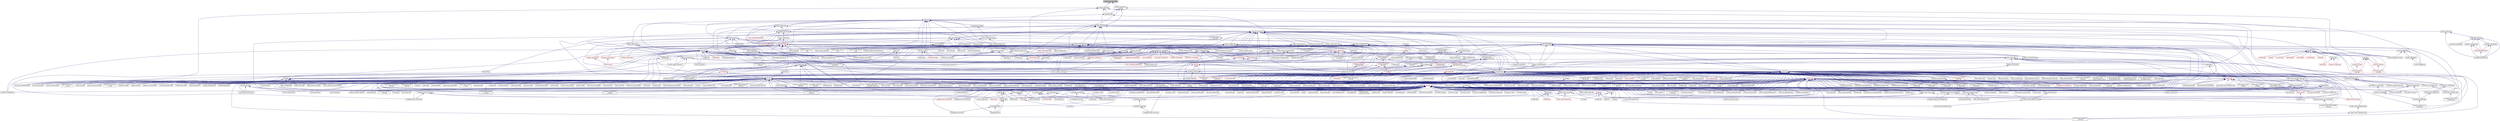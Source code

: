 digraph "transfer_base_action.hpp"
{
  edge [fontname="Helvetica",fontsize="10",labelfontname="Helvetica",labelfontsize="10"];
  node [fontname="Helvetica",fontsize="10",shape=record];
  Node228 [label="transfer_base_action.hpp",height=0.2,width=0.4,color="black", fillcolor="grey75", style="filled", fontcolor="black"];
  Node228 -> Node229 [dir="back",color="midnightblue",fontsize="10",style="solid",fontname="Helvetica"];
  Node229 [label="transfer_action.hpp",height=0.2,width=0.4,color="black", fillcolor="white", style="filled",URL="$d3/d27/transfer__action_8hpp.html"];
  Node229 -> Node230 [dir="back",color="midnightblue",fontsize="10",style="solid",fontname="Helvetica"];
  Node230 [label="basic_action.hpp",height=0.2,width=0.4,color="black", fillcolor="white", style="filled",URL="$d1/d7e/basic__action_8hpp.html"];
  Node230 -> Node231 [dir="back",color="midnightblue",fontsize="10",style="solid",fontname="Helvetica"];
  Node231 [label="component_storage.hpp",height=0.2,width=0.4,color="black", fillcolor="white", style="filled",URL="$d6/d36/components_2component__storage_2server_2component__storage_8hpp.html"];
  Node231 -> Node232 [dir="back",color="midnightblue",fontsize="10",style="solid",fontname="Helvetica"];
  Node232 [label="component_storage.hpp",height=0.2,width=0.4,color="black", fillcolor="white", style="filled",URL="$d0/dd6/components_2component__storage_2component__storage_8hpp.html"];
  Node232 -> Node233 [dir="back",color="midnightblue",fontsize="10",style="solid",fontname="Helvetica"];
  Node233 [label="migrate_to_storage.hpp",height=0.2,width=0.4,color="black", fillcolor="white", style="filled",URL="$da/d18/migrate__to__storage_8hpp.html"];
  Node233 -> Node234 [dir="back",color="midnightblue",fontsize="10",style="solid",fontname="Helvetica"];
  Node234 [label="component_storage.hpp",height=0.2,width=0.4,color="black", fillcolor="white", style="filled",URL="$d4/dfe/include_2component__storage_8hpp.html"];
  Node234 -> Node235 [dir="back",color="midnightblue",fontsize="10",style="solid",fontname="Helvetica"];
  Node235 [label="migrate_component_to\l_storage.cpp",height=0.2,width=0.4,color="black", fillcolor="white", style="filled",URL="$dd/d02/migrate__component__to__storage_8cpp.html"];
  Node232 -> Node234 [dir="back",color="midnightblue",fontsize="10",style="solid",fontname="Helvetica"];
  Node232 -> Node236 [dir="back",color="midnightblue",fontsize="10",style="solid",fontname="Helvetica"];
  Node236 [label="component_storage.cpp",height=0.2,width=0.4,color="black", fillcolor="white", style="filled",URL="$d4/ddf/component__storage_8cpp.html"];
  Node231 -> Node237 [dir="back",color="midnightblue",fontsize="10",style="solid",fontname="Helvetica"];
  Node237 [label="migrate_from_storage.hpp",height=0.2,width=0.4,color="black", fillcolor="white", style="filled",URL="$d3/d9f/server_2migrate__from__storage_8hpp.html"];
  Node237 -> Node238 [dir="back",color="midnightblue",fontsize="10",style="solid",fontname="Helvetica"];
  Node238 [label="migrate_from_storage.hpp",height=0.2,width=0.4,color="black", fillcolor="white", style="filled",URL="$db/d0f/migrate__from__storage_8hpp.html"];
  Node238 -> Node234 [dir="back",color="midnightblue",fontsize="10",style="solid",fontname="Helvetica"];
  Node231 -> Node239 [dir="back",color="midnightblue",fontsize="10",style="solid",fontname="Helvetica"];
  Node239 [label="migrate_to_storage.hpp",height=0.2,width=0.4,color="black", fillcolor="white", style="filled",URL="$d4/d4c/server_2migrate__to__storage_8hpp.html"];
  Node239 -> Node233 [dir="back",color="midnightblue",fontsize="10",style="solid",fontname="Helvetica"];
  Node239 -> Node240 [dir="back",color="midnightblue",fontsize="10",style="solid",fontname="Helvetica"];
  Node240 [label="component_module.cpp",height=0.2,width=0.4,color="black", fillcolor="white", style="filled",URL="$de/dc1/component__storage_2component__module_8cpp.html"];
  Node231 -> Node241 [dir="back",color="midnightblue",fontsize="10",style="solid",fontname="Helvetica"];
  Node241 [label="component_storage_server.cpp",height=0.2,width=0.4,color="black", fillcolor="white", style="filled",URL="$d4/dcb/component__storage__server_8cpp.html"];
  Node230 -> Node242 [dir="back",color="midnightblue",fontsize="10",style="solid",fontname="Helvetica"];
  Node242 [label="partition_unordered\l_map_component.hpp",height=0.2,width=0.4,color="black", fillcolor="white", style="filled",URL="$d8/df3/partition__unordered__map__component_8hpp.html"];
  Node242 -> Node243 [dir="back",color="midnightblue",fontsize="10",style="solid",fontname="Helvetica"];
  Node243 [label="unordered_map.hpp",height=0.2,width=0.4,color="black", fillcolor="white", style="filled",URL="$d9/ddf/hpx_2components_2containers_2unordered_2unordered__map_8hpp.html"];
  Node243 -> Node231 [dir="back",color="midnightblue",fontsize="10",style="solid",fontname="Helvetica"];
  Node243 -> Node244 [dir="back",color="midnightblue",fontsize="10",style="solid",fontname="Helvetica"];
  Node244 [label="unordered_map.hpp",height=0.2,width=0.4,color="black", fillcolor="white", style="filled",URL="$d6/d06/hpx_2include_2unordered__map_8hpp.html"];
  Node244 -> Node245 [dir="back",color="midnightblue",fontsize="10",style="solid",fontname="Helvetica"];
  Node245 [label="unordered_map.cpp",height=0.2,width=0.4,color="black", fillcolor="white", style="filled",URL="$d1/d75/unordered__map_8cpp.html"];
  Node243 -> Node246 [dir="back",color="midnightblue",fontsize="10",style="solid",fontname="Helvetica"];
  Node246 [label="partition_unordered\l_map_component.cpp",height=0.2,width=0.4,color="black", fillcolor="white", style="filled",URL="$d5/d34/partition__unordered__map__component_8cpp.html"];
  Node242 -> Node247 [dir="back",color="midnightblue",fontsize="10",style="solid",fontname="Helvetica"];
  Node247 [label="unordered_map_segmented\l_iterator.hpp",height=0.2,width=0.4,color="black", fillcolor="white", style="filled",URL="$dc/dfd/unordered__map__segmented__iterator_8hpp.html"];
  Node247 -> Node243 [dir="back",color="midnightblue",fontsize="10",style="solid",fontname="Helvetica"];
  Node242 -> Node246 [dir="back",color="midnightblue",fontsize="10",style="solid",fontname="Helvetica"];
  Node230 -> Node248 [dir="back",color="midnightblue",fontsize="10",style="solid",fontname="Helvetica"];
  Node248 [label="base_lco.hpp",height=0.2,width=0.4,color="black", fillcolor="white", style="filled",URL="$de/daa/base__lco_8hpp.html"];
  Node248 -> Node249 [dir="back",color="midnightblue",fontsize="10",style="solid",fontname="Helvetica"];
  Node249 [label="lcos.hpp",height=0.2,width=0.4,color="black", fillcolor="white", style="filled",URL="$d5/deb/lcos_8hpp.html"];
  Node249 -> Node250 [dir="back",color="midnightblue",fontsize="10",style="solid",fontname="Helvetica"];
  Node250 [label="allgather_and_gate.cpp",height=0.2,width=0.4,color="black", fillcolor="white", style="filled",URL="$d1/d56/allgather__and__gate_8cpp.html"];
  Node249 -> Node251 [dir="back",color="midnightblue",fontsize="10",style="solid",fontname="Helvetica"];
  Node251 [label="apex_balance.cpp",height=0.2,width=0.4,color="black", fillcolor="white", style="filled",URL="$d4/d8e/apex__balance_8cpp.html"];
  Node249 -> Node252 [dir="back",color="midnightblue",fontsize="10",style="solid",fontname="Helvetica"];
  Node252 [label="apex_policy_engine\l_active_thread_count.cpp",height=0.2,width=0.4,color="black", fillcolor="white", style="filled",URL="$d5/d01/apex__policy__engine__active__thread__count_8cpp.html"];
  Node249 -> Node253 [dir="back",color="midnightblue",fontsize="10",style="solid",fontname="Helvetica"];
  Node253 [label="apex_policy_engine\l_events.cpp",height=0.2,width=0.4,color="black", fillcolor="white", style="filled",URL="$df/d0f/apex__policy__engine__events_8cpp.html"];
  Node249 -> Node254 [dir="back",color="midnightblue",fontsize="10",style="solid",fontname="Helvetica"];
  Node254 [label="apex_policy_engine\l_periodic.cpp",height=0.2,width=0.4,color="black", fillcolor="white", style="filled",URL="$d5/d7b/apex__policy__engine__periodic_8cpp.html"];
  Node249 -> Node255 [dir="back",color="midnightblue",fontsize="10",style="solid",fontname="Helvetica"];
  Node255 [label="heartbeat.cpp",height=0.2,width=0.4,color="black", fillcolor="white", style="filled",URL="$d8/d98/heartbeat_8cpp.html"];
  Node249 -> Node256 [dir="back",color="midnightblue",fontsize="10",style="solid",fontname="Helvetica"];
  Node256 [label="hello_world_component.hpp",height=0.2,width=0.4,color="black", fillcolor="white", style="filled",URL="$df/df0/hello__world__component_8hpp.html"];
  Node256 -> Node257 [dir="back",color="midnightblue",fontsize="10",style="solid",fontname="Helvetica"];
  Node257 [label="hello_world_client.cpp",height=0.2,width=0.4,color="black", fillcolor="white", style="filled",URL="$d5/da6/hello__world__client_8cpp.html"];
  Node256 -> Node258 [dir="back",color="midnightblue",fontsize="10",style="solid",fontname="Helvetica"];
  Node258 [label="hello_world_component.cpp",height=0.2,width=0.4,color="black", fillcolor="white", style="filled",URL="$d8/daa/hello__world__component_8cpp.html"];
  Node249 -> Node259 [dir="back",color="midnightblue",fontsize="10",style="solid",fontname="Helvetica"];
  Node259 [label="row.hpp",height=0.2,width=0.4,color="black", fillcolor="white", style="filled",URL="$dc/d69/row_8hpp.html"];
  Node259 -> Node260 [dir="back",color="midnightblue",fontsize="10",style="solid",fontname="Helvetica"];
  Node260 [label="grid.hpp",height=0.2,width=0.4,color="red", fillcolor="white", style="filled",URL="$dc/d8a/grid_8hpp.html"];
  Node260 -> Node261 [dir="back",color="midnightblue",fontsize="10",style="solid",fontname="Helvetica"];
  Node261 [label="jacobi.cpp",height=0.2,width=0.4,color="black", fillcolor="white", style="filled",URL="$d2/d27/jacobi_8cpp.html"];
  Node260 -> Node262 [dir="back",color="midnightblue",fontsize="10",style="solid",fontname="Helvetica"];
  Node262 [label="solver.hpp",height=0.2,width=0.4,color="red", fillcolor="white", style="filled",URL="$db/d9a/server_2solver_8hpp.html"];
  Node262 -> Node264 [dir="back",color="midnightblue",fontsize="10",style="solid",fontname="Helvetica"];
  Node264 [label="solver.cpp",height=0.2,width=0.4,color="black", fillcolor="white", style="filled",URL="$d6/d94/solver_8cpp.html"];
  Node260 -> Node265 [dir="back",color="midnightblue",fontsize="10",style="solid",fontname="Helvetica"];
  Node265 [label="grid.cpp",height=0.2,width=0.4,color="black", fillcolor="white", style="filled",URL="$d6/d1b/jacobi__component_2grid_8cpp.html"];
  Node259 -> Node266 [dir="back",color="midnightblue",fontsize="10",style="solid",fontname="Helvetica"];
  Node266 [label="stencil_iterator.hpp",height=0.2,width=0.4,color="black", fillcolor="white", style="filled",URL="$dc/d5c/server_2stencil__iterator_8hpp.html"];
  Node266 -> Node262 [dir="back",color="midnightblue",fontsize="10",style="solid",fontname="Helvetica"];
  Node266 -> Node267 [dir="back",color="midnightblue",fontsize="10",style="solid",fontname="Helvetica"];
  Node267 [label="stencil_iterator.cpp",height=0.2,width=0.4,color="black", fillcolor="white", style="filled",URL="$d6/de1/server_2stencil__iterator_8cpp.html"];
  Node266 -> Node268 [dir="back",color="midnightblue",fontsize="10",style="solid",fontname="Helvetica"];
  Node268 [label="stencil_iterator.cpp",height=0.2,width=0.4,color="black", fillcolor="white", style="filled",URL="$d7/d71/stencil__iterator_8cpp.html"];
  Node259 -> Node265 [dir="back",color="midnightblue",fontsize="10",style="solid",fontname="Helvetica"];
  Node249 -> Node269 [dir="back",color="midnightblue",fontsize="10",style="solid",fontname="Helvetica"];
  Node269 [label="stencil_iterator.hpp",height=0.2,width=0.4,color="black", fillcolor="white", style="filled",URL="$d4/dc8/stencil__iterator_8hpp.html"];
  Node269 -> Node262 [dir="back",color="midnightblue",fontsize="10",style="solid",fontname="Helvetica"];
  Node269 -> Node266 [dir="back",color="midnightblue",fontsize="10",style="solid",fontname="Helvetica"];
  Node269 -> Node268 [dir="back",color="midnightblue",fontsize="10",style="solid",fontname="Helvetica"];
  Node249 -> Node266 [dir="back",color="midnightblue",fontsize="10",style="solid",fontname="Helvetica"];
  Node249 -> Node270 [dir="back",color="midnightblue",fontsize="10",style="solid",fontname="Helvetica"];
  Node270 [label="jacobi_hpx.cpp",height=0.2,width=0.4,color="black", fillcolor="white", style="filled",URL="$d8/d72/jacobi__hpx_8cpp.html"];
  Node249 -> Node271 [dir="back",color="midnightblue",fontsize="10",style="solid",fontname="Helvetica"];
  Node271 [label="jacobi_nonuniform_hpx.cpp",height=0.2,width=0.4,color="black", fillcolor="white", style="filled",URL="$de/d56/jacobi__nonuniform__hpx_8cpp.html"];
  Node249 -> Node272 [dir="back",color="midnightblue",fontsize="10",style="solid",fontname="Helvetica"];
  Node272 [label="enumerate_threads.cpp",height=0.2,width=0.4,color="black", fillcolor="white", style="filled",URL="$d3/dd4/enumerate__threads_8cpp.html"];
  Node249 -> Node273 [dir="back",color="midnightblue",fontsize="10",style="solid",fontname="Helvetica"];
  Node273 [label="fibonacci_await.cpp",height=0.2,width=0.4,color="black", fillcolor="white", style="filled",URL="$dc/d1c/fibonacci__await_8cpp.html"];
  Node249 -> Node274 [dir="back",color="midnightblue",fontsize="10",style="solid",fontname="Helvetica"];
  Node274 [label="fibonacci_dataflow.cpp",height=0.2,width=0.4,color="black", fillcolor="white", style="filled",URL="$df/d3d/fibonacci__dataflow_8cpp.html"];
  Node249 -> Node275 [dir="back",color="midnightblue",fontsize="10",style="solid",fontname="Helvetica"];
  Node275 [label="fibonacci_futures.cpp",height=0.2,width=0.4,color="black", fillcolor="white", style="filled",URL="$d6/de3/fibonacci__futures_8cpp.html"];
  Node249 -> Node276 [dir="back",color="midnightblue",fontsize="10",style="solid",fontname="Helvetica"];
  Node276 [label="fibonacci_futures_distributed.cpp",height=0.2,width=0.4,color="black", fillcolor="white", style="filled",URL="$d1/dc9/fibonacci__futures__distributed_8cpp.html"];
  Node249 -> Node277 [dir="back",color="midnightblue",fontsize="10",style="solid",fontname="Helvetica"];
  Node277 [label="fractals.cpp",height=0.2,width=0.4,color="black", fillcolor="white", style="filled",URL="$d8/d58/fractals_8cpp.html"];
  Node249 -> Node278 [dir="back",color="midnightblue",fontsize="10",style="solid",fontname="Helvetica"];
  Node278 [label="fractals_executor.cpp",height=0.2,width=0.4,color="black", fillcolor="white", style="filled",URL="$d9/da9/fractals__executor_8cpp.html"];
  Node249 -> Node279 [dir="back",color="midnightblue",fontsize="10",style="solid",fontname="Helvetica"];
  Node279 [label="fractals_struct.cpp",height=0.2,width=0.4,color="black", fillcolor="white", style="filled",URL="$d8/d2f/fractals__struct_8cpp.html"];
  Node249 -> Node280 [dir="back",color="midnightblue",fontsize="10",style="solid",fontname="Helvetica"];
  Node280 [label="hello_world.cpp",height=0.2,width=0.4,color="black", fillcolor="white", style="filled",URL="$d0/d67/hello__world_8cpp.html"];
  Node249 -> Node281 [dir="back",color="midnightblue",fontsize="10",style="solid",fontname="Helvetica"];
  Node281 [label="latch_local.cpp",height=0.2,width=0.4,color="black", fillcolor="white", style="filled",URL="$dd/dd3/latch__local_8cpp.html"];
  Node249 -> Node282 [dir="back",color="midnightblue",fontsize="10",style="solid",fontname="Helvetica"];
  Node282 [label="latch_remote.cpp",height=0.2,width=0.4,color="black", fillcolor="white", style="filled",URL="$df/d59/latch__remote_8cpp.html"];
  Node249 -> Node283 [dir="back",color="midnightblue",fontsize="10",style="solid",fontname="Helvetica"];
  Node283 [label="local_channel.cpp",height=0.2,width=0.4,color="black", fillcolor="white", style="filled",URL="$d0/d3e/local__channel_8cpp.html"];
  Node249 -> Node284 [dir="back",color="midnightblue",fontsize="10",style="solid",fontname="Helvetica"];
  Node284 [label="pingpong.cpp",height=0.2,width=0.4,color="black", fillcolor="white", style="filled",URL="$dd/d4d/pingpong_8cpp.html"];
  Node249 -> Node285 [dir="back",color="midnightblue",fontsize="10",style="solid",fontname="Helvetica"];
  Node285 [label="shared_mutex.cpp",height=0.2,width=0.4,color="black", fillcolor="white", style="filled",URL="$da/d0b/shared__mutex_8cpp.html"];
  Node249 -> Node286 [dir="back",color="midnightblue",fontsize="10",style="solid",fontname="Helvetica"];
  Node286 [label="wait_composition.cpp",height=0.2,width=0.4,color="black", fillcolor="white", style="filled",URL="$d6/d13/wait__composition_8cpp.html"];
  Node249 -> Node287 [dir="back",color="midnightblue",fontsize="10",style="solid",fontname="Helvetica"];
  Node287 [label="sheneos_compare.cpp",height=0.2,width=0.4,color="black", fillcolor="white", style="filled",URL="$dc/d11/sheneos__compare_8cpp.html"];
  Node249 -> Node288 [dir="back",color="midnightblue",fontsize="10",style="solid",fontname="Helvetica"];
  Node288 [label="spell_check_file.cpp",height=0.2,width=0.4,color="black", fillcolor="white", style="filled",URL="$df/df7/spell__check__file_8cpp.html"];
  Node249 -> Node289 [dir="back",color="midnightblue",fontsize="10",style="solid",fontname="Helvetica"];
  Node289 [label="spell_check_simple.cpp",height=0.2,width=0.4,color="black", fillcolor="white", style="filled",URL="$dd/d54/spell__check__simple_8cpp.html"];
  Node249 -> Node290 [dir="back",color="midnightblue",fontsize="10",style="solid",fontname="Helvetica"];
  Node290 [label="simple_central_tuplespace\l_client.cpp",height=0.2,width=0.4,color="black", fillcolor="white", style="filled",URL="$d1/d7b/simple__central__tuplespace__client_8cpp.html"];
  Node249 -> Node291 [dir="back",color="midnightblue",fontsize="10",style="solid",fontname="Helvetica"];
  Node291 [label="hpx.hpp",height=0.2,width=0.4,color="red", fillcolor="white", style="filled",URL="$d0/daa/hpx_8hpp.html"];
  Node291 -> Node292 [dir="back",color="midnightblue",fontsize="10",style="solid",fontname="Helvetica"];
  Node292 [label="1d_stencil_1.cpp",height=0.2,width=0.4,color="black", fillcolor="white", style="filled",URL="$d2/db1/1d__stencil__1_8cpp.html"];
  Node291 -> Node293 [dir="back",color="midnightblue",fontsize="10",style="solid",fontname="Helvetica"];
  Node293 [label="1d_stencil_2.cpp",height=0.2,width=0.4,color="black", fillcolor="white", style="filled",URL="$d3/dd1/1d__stencil__2_8cpp.html"];
  Node291 -> Node294 [dir="back",color="midnightblue",fontsize="10",style="solid",fontname="Helvetica"];
  Node294 [label="1d_stencil_3.cpp",height=0.2,width=0.4,color="black", fillcolor="white", style="filled",URL="$db/d19/1d__stencil__3_8cpp.html"];
  Node291 -> Node295 [dir="back",color="midnightblue",fontsize="10",style="solid",fontname="Helvetica"];
  Node295 [label="1d_stencil_4.cpp",height=0.2,width=0.4,color="black", fillcolor="white", style="filled",URL="$d1/d7d/1d__stencil__4_8cpp.html"];
  Node291 -> Node296 [dir="back",color="midnightblue",fontsize="10",style="solid",fontname="Helvetica"];
  Node296 [label="1d_stencil_4_parallel.cpp",height=0.2,width=0.4,color="black", fillcolor="white", style="filled",URL="$d6/d05/1d__stencil__4__parallel_8cpp.html"];
  Node291 -> Node297 [dir="back",color="midnightblue",fontsize="10",style="solid",fontname="Helvetica"];
  Node297 [label="1d_stencil_4_repart.cpp",height=0.2,width=0.4,color="black", fillcolor="white", style="filled",URL="$d0/d6b/1d__stencil__4__repart_8cpp.html"];
  Node291 -> Node298 [dir="back",color="midnightblue",fontsize="10",style="solid",fontname="Helvetica"];
  Node298 [label="1d_stencil_4_throttle.cpp",height=0.2,width=0.4,color="black", fillcolor="white", style="filled",URL="$d6/de5/1d__stencil__4__throttle_8cpp.html"];
  Node291 -> Node299 [dir="back",color="midnightblue",fontsize="10",style="solid",fontname="Helvetica"];
  Node299 [label="1d_stencil_5.cpp",height=0.2,width=0.4,color="black", fillcolor="white", style="filled",URL="$d7/d2a/1d__stencil__5_8cpp.html"];
  Node291 -> Node300 [dir="back",color="midnightblue",fontsize="10",style="solid",fontname="Helvetica"];
  Node300 [label="1d_stencil_6.cpp",height=0.2,width=0.4,color="black", fillcolor="white", style="filled",URL="$db/de7/1d__stencil__6_8cpp.html"];
  Node291 -> Node301 [dir="back",color="midnightblue",fontsize="10",style="solid",fontname="Helvetica"];
  Node301 [label="1d_stencil_7.cpp",height=0.2,width=0.4,color="black", fillcolor="white", style="filled",URL="$d4/d5a/1d__stencil__7_8cpp.html"];
  Node291 -> Node302 [dir="back",color="midnightblue",fontsize="10",style="solid",fontname="Helvetica"];
  Node302 [label="1d_stencil_8.cpp",height=0.2,width=0.4,color="black", fillcolor="white", style="filled",URL="$df/de0/1d__stencil__8_8cpp.html"];
  Node291 -> Node303 [dir="back",color="midnightblue",fontsize="10",style="solid",fontname="Helvetica"];
  Node303 [label="accumulator.cpp",height=0.2,width=0.4,color="black", fillcolor="white", style="filled",URL="$d1/d81/accumulator_8cpp.html"];
  Node291 -> Node304 [dir="back",color="midnightblue",fontsize="10",style="solid",fontname="Helvetica"];
  Node304 [label="accumulator.hpp",height=0.2,width=0.4,color="black", fillcolor="white", style="filled",URL="$d4/d9d/server_2accumulator_8hpp.html"];
  Node304 -> Node303 [dir="back",color="midnightblue",fontsize="10",style="solid",fontname="Helvetica"];
  Node304 -> Node305 [dir="back",color="midnightblue",fontsize="10",style="solid",fontname="Helvetica"];
  Node305 [label="accumulator.hpp",height=0.2,width=0.4,color="red", fillcolor="white", style="filled",URL="$d8/d5e/accumulator_8hpp.html"];
  Node291 -> Node307 [dir="back",color="midnightblue",fontsize="10",style="solid",fontname="Helvetica"];
  Node307 [label="template_function_accumulator.hpp",height=0.2,width=0.4,color="black", fillcolor="white", style="filled",URL="$d7/da6/server_2template__function__accumulator_8hpp.html"];
  Node307 -> Node308 [dir="back",color="midnightblue",fontsize="10",style="solid",fontname="Helvetica"];
  Node308 [label="template_function_accumulator.cpp",height=0.2,width=0.4,color="black", fillcolor="white", style="filled",URL="$d5/d02/template__function__accumulator_8cpp.html"];
  Node307 -> Node309 [dir="back",color="midnightblue",fontsize="10",style="solid",fontname="Helvetica"];
  Node309 [label="template_function_accumulator.hpp",height=0.2,width=0.4,color="black", fillcolor="white", style="filled",URL="$d3/de9/template__function__accumulator_8hpp.html"];
  Node309 -> Node310 [dir="back",color="midnightblue",fontsize="10",style="solid",fontname="Helvetica"];
  Node310 [label="template_function_accumulator\l_client.cpp",height=0.2,width=0.4,color="black", fillcolor="white", style="filled",URL="$d0/dc6/template__function__accumulator__client_8cpp.html"];
  Node291 -> Node311 [dir="back",color="midnightblue",fontsize="10",style="solid",fontname="Helvetica"];
  Node311 [label="template_accumulator.cpp",height=0.2,width=0.4,color="black", fillcolor="white", style="filled",URL="$d0/d4a/template__accumulator_8cpp.html"];
  Node291 -> Node308 [dir="back",color="midnightblue",fontsize="10",style="solid",fontname="Helvetica"];
  Node291 -> Node309 [dir="back",color="midnightblue",fontsize="10",style="solid",fontname="Helvetica"];
  Node291 -> Node312 [dir="back",color="midnightblue",fontsize="10",style="solid",fontname="Helvetica"];
  Node312 [label="allgather_module.cpp",height=0.2,width=0.4,color="black", fillcolor="white", style="filled",URL="$df/de4/allgather__module_8cpp.html"];
  Node291 -> Node313 [dir="back",color="midnightblue",fontsize="10",style="solid",fontname="Helvetica"];
  Node313 [label="allgather.cpp",height=0.2,width=0.4,color="black", fillcolor="white", style="filled",URL="$d7/d06/allgather_8cpp.html"];
  Node291 -> Node250 [dir="back",color="midnightblue",fontsize="10",style="solid",fontname="Helvetica"];
  Node291 -> Node314 [dir="back",color="midnightblue",fontsize="10",style="solid",fontname="Helvetica"];
  Node314 [label="ag_client.cpp",height=0.2,width=0.4,color="black", fillcolor="white", style="filled",URL="$d4/d5d/ag__client_8cpp.html"];
  Node291 -> Node315 [dir="back",color="midnightblue",fontsize="10",style="solid",fontname="Helvetica"];
  Node315 [label="hpx_thread_phase.cpp",height=0.2,width=0.4,color="black", fillcolor="white", style="filled",URL="$d5/dca/hpx__thread__phase_8cpp.html"];
  Node291 -> Node316 [dir="back",color="midnightblue",fontsize="10",style="solid",fontname="Helvetica"];
  Node316 [label="os_thread_num.cpp",height=0.2,width=0.4,color="black", fillcolor="white", style="filled",URL="$d2/dfb/os__thread__num_8cpp.html"];
  Node291 -> Node317 [dir="back",color="midnightblue",fontsize="10",style="solid",fontname="Helvetica"];
  Node317 [label="cancelable_action.cpp",height=0.2,width=0.4,color="black", fillcolor="white", style="filled",URL="$d5/d0c/cancelable__action_8cpp.html"];
  Node291 -> Node318 [dir="back",color="midnightblue",fontsize="10",style="solid",fontname="Helvetica"];
  Node318 [label="cancelable_action.hpp",height=0.2,width=0.4,color="black", fillcolor="white", style="filled",URL="$d5/d4d/server_2cancelable__action_8hpp.html"];
  Node318 -> Node317 [dir="back",color="midnightblue",fontsize="10",style="solid",fontname="Helvetica"];
  Node318 -> Node319 [dir="back",color="midnightblue",fontsize="10",style="solid",fontname="Helvetica"];
  Node319 [label="cancelable_action.hpp",height=0.2,width=0.4,color="black", fillcolor="white", style="filled",URL="$d0/da3/stubs_2cancelable__action_8hpp.html"];
  Node319 -> Node320 [dir="back",color="midnightblue",fontsize="10",style="solid",fontname="Helvetica"];
  Node320 [label="cancelable_action.hpp",height=0.2,width=0.4,color="black", fillcolor="white", style="filled",URL="$d6/d28/cancelable__action_8hpp.html"];
  Node320 -> Node321 [dir="back",color="midnightblue",fontsize="10",style="solid",fontname="Helvetica"];
  Node321 [label="cancelable_action_client.cpp",height=0.2,width=0.4,color="black", fillcolor="white", style="filled",URL="$d1/db8/cancelable__action__client_8cpp.html"];
  Node291 -> Node319 [dir="back",color="midnightblue",fontsize="10",style="solid",fontname="Helvetica"];
  Node291 -> Node321 [dir="back",color="midnightblue",fontsize="10",style="solid",fontname="Helvetica"];
  Node291 -> Node322 [dir="back",color="midnightblue",fontsize="10",style="solid",fontname="Helvetica"];
  Node322 [label="cublas_matmul.cpp",height=0.2,width=0.4,color="black", fillcolor="white", style="filled",URL="$dd/d84/cublas__matmul_8cpp.html"];
  Node291 -> Node323 [dir="back",color="midnightblue",fontsize="10",style="solid",fontname="Helvetica"];
  Node323 [label="win_perf_counters.cpp",height=0.2,width=0.4,color="black", fillcolor="white", style="filled",URL="$d8/d11/win__perf__counters_8cpp.html"];
  Node291 -> Node324 [dir="back",color="midnightblue",fontsize="10",style="solid",fontname="Helvetica"];
  Node324 [label="win_perf_counters.hpp",height=0.2,width=0.4,color="black", fillcolor="white", style="filled",URL="$d5/da7/win__perf__counters_8hpp.html"];
  Node291 -> Node256 [dir="back",color="midnightblue",fontsize="10",style="solid",fontname="Helvetica"];
  Node291 -> Node325 [dir="back",color="midnightblue",fontsize="10",style="solid",fontname="Helvetica"];
  Node325 [label="interpolate1d.cpp",height=0.2,width=0.4,color="black", fillcolor="white", style="filled",URL="$d0/d05/interpolate1d_8cpp.html"];
  Node291 -> Node326 [dir="back",color="midnightblue",fontsize="10",style="solid",fontname="Helvetica"];
  Node326 [label="partition.hpp",height=0.2,width=0.4,color="black", fillcolor="white", style="filled",URL="$d0/d7a/examples_2interpolate1d_2interpolate1d_2partition_8hpp.html"];
  Node326 -> Node325 [dir="back",color="midnightblue",fontsize="10",style="solid",fontname="Helvetica"];
  Node326 -> Node327 [dir="back",color="midnightblue",fontsize="10",style="solid",fontname="Helvetica"];
  Node327 [label="interpolate1d.hpp",height=0.2,width=0.4,color="black", fillcolor="white", style="filled",URL="$d4/dc7/interpolate1d_8hpp.html"];
  Node327 -> Node325 [dir="back",color="midnightblue",fontsize="10",style="solid",fontname="Helvetica"];
  Node327 -> Node328 [dir="back",color="midnightblue",fontsize="10",style="solid",fontname="Helvetica"];
  Node328 [label="interpolate1d_client.cpp",height=0.2,width=0.4,color="black", fillcolor="white", style="filled",URL="$d4/da6/interpolate1d__client_8cpp.html"];
  Node291 -> Node329 [dir="back",color="midnightblue",fontsize="10",style="solid",fontname="Helvetica"];
  Node329 [label="partition.hpp",height=0.2,width=0.4,color="black", fillcolor="white", style="filled",URL="$d0/dff/examples_2interpolate1d_2interpolate1d_2server_2partition_8hpp.html"];
  Node329 -> Node326 [dir="back",color="midnightblue",fontsize="10",style="solid",fontname="Helvetica"];
  Node329 -> Node330 [dir="back",color="midnightblue",fontsize="10",style="solid",fontname="Helvetica"];
  Node330 [label="partition.cpp",height=0.2,width=0.4,color="black", fillcolor="white", style="filled",URL="$d0/d4f/examples_2interpolate1d_2interpolate1d_2server_2partition_8cpp.html"];
  Node291 -> Node327 [dir="back",color="midnightblue",fontsize="10",style="solid",fontname="Helvetica"];
  Node291 -> Node331 [dir="back",color="midnightblue",fontsize="10",style="solid",fontname="Helvetica"];
  Node331 [label="read_values.cpp",height=0.2,width=0.4,color="black", fillcolor="white", style="filled",URL="$d0/d8c/interpolate1d_2interpolate1d_2read__values_8cpp.html"];
  Node291 -> Node330 [dir="back",color="midnightblue",fontsize="10",style="solid",fontname="Helvetica"];
  Node291 -> Node261 [dir="back",color="midnightblue",fontsize="10",style="solid",fontname="Helvetica"];
  Node291 -> Node265 [dir="back",color="midnightblue",fontsize="10",style="solid",fontname="Helvetica"];
  Node291 -> Node332 [dir="back",color="midnightblue",fontsize="10",style="solid",fontname="Helvetica"];
  Node332 [label="row.cpp",height=0.2,width=0.4,color="black", fillcolor="white", style="filled",URL="$d3/d86/server_2row_8cpp.html"];
  Node291 -> Node264 [dir="back",color="midnightblue",fontsize="10",style="solid",fontname="Helvetica"];
  Node291 -> Node267 [dir="back",color="midnightblue",fontsize="10",style="solid",fontname="Helvetica"];
  Node291 -> Node268 [dir="back",color="midnightblue",fontsize="10",style="solid",fontname="Helvetica"];
  Node291 -> Node333 [dir="back",color="midnightblue",fontsize="10",style="solid",fontname="Helvetica"];
  Node333 [label="jacobi.cpp",height=0.2,width=0.4,color="black", fillcolor="white", style="filled",URL="$d3/d44/smp_2jacobi_8cpp.html"];
  Node291 -> Node270 [dir="back",color="midnightblue",fontsize="10",style="solid",fontname="Helvetica"];
  Node291 -> Node334 [dir="back",color="midnightblue",fontsize="10",style="solid",fontname="Helvetica"];
  Node334 [label="jacobi_nonuniform.cpp",height=0.2,width=0.4,color="black", fillcolor="white", style="filled",URL="$dd/ddc/jacobi__nonuniform_8cpp.html"];
  Node291 -> Node271 [dir="back",color="midnightblue",fontsize="10",style="solid",fontname="Helvetica"];
  Node291 -> Node335 [dir="back",color="midnightblue",fontsize="10",style="solid",fontname="Helvetica"];
  Node335 [label="nqueen.cpp",height=0.2,width=0.4,color="black", fillcolor="white", style="filled",URL="$db/dca/nqueen_8cpp.html"];
  Node291 -> Node336 [dir="back",color="midnightblue",fontsize="10",style="solid",fontname="Helvetica"];
  Node336 [label="nqueen.hpp",height=0.2,width=0.4,color="black", fillcolor="white", style="filled",URL="$de/d58/server_2nqueen_8hpp.html"];
  Node336 -> Node335 [dir="back",color="midnightblue",fontsize="10",style="solid",fontname="Helvetica"];
  Node336 -> Node337 [dir="back",color="midnightblue",fontsize="10",style="solid",fontname="Helvetica"];
  Node337 [label="nqueen.hpp",height=0.2,width=0.4,color="red", fillcolor="white", style="filled",URL="$da/dfd/stubs_2nqueen_8hpp.html"];
  Node291 -> Node339 [dir="back",color="midnightblue",fontsize="10",style="solid",fontname="Helvetica"];
  Node339 [label="nqueen_client.cpp",height=0.2,width=0.4,color="black", fillcolor="white", style="filled",URL="$d3/d5e/nqueen__client_8cpp.html"];
  Node291 -> Node340 [dir="back",color="midnightblue",fontsize="10",style="solid",fontname="Helvetica"];
  Node340 [label="sine.cpp",height=0.2,width=0.4,color="black", fillcolor="white", style="filled",URL="$d3/d0d/server_2sine_8cpp.html"];
  Node291 -> Node341 [dir="back",color="midnightblue",fontsize="10",style="solid",fontname="Helvetica"];
  Node341 [label="sine.hpp",height=0.2,width=0.4,color="black", fillcolor="white", style="filled",URL="$d8/dac/sine_8hpp.html"];
  Node341 -> Node340 [dir="back",color="midnightblue",fontsize="10",style="solid",fontname="Helvetica"];
  Node341 -> Node342 [dir="back",color="midnightblue",fontsize="10",style="solid",fontname="Helvetica"];
  Node342 [label="sine.cpp",height=0.2,width=0.4,color="black", fillcolor="white", style="filled",URL="$d5/dd8/sine_8cpp.html"];
  Node291 -> Node342 [dir="back",color="midnightblue",fontsize="10",style="solid",fontname="Helvetica"];
  Node291 -> Node343 [dir="back",color="midnightblue",fontsize="10",style="solid",fontname="Helvetica"];
  Node343 [label="sine_client.cpp",height=0.2,width=0.4,color="black", fillcolor="white", style="filled",URL="$db/d62/sine__client_8cpp.html"];
  Node291 -> Node344 [dir="back",color="midnightblue",fontsize="10",style="solid",fontname="Helvetica"];
  Node344 [label="qt.cpp",height=0.2,width=0.4,color="black", fillcolor="white", style="filled",URL="$df/d90/qt_8cpp.html"];
  Node291 -> Node345 [dir="back",color="midnightblue",fontsize="10",style="solid",fontname="Helvetica"];
  Node345 [label="queue_client.cpp",height=0.2,width=0.4,color="black", fillcolor="white", style="filled",URL="$d7/d96/queue__client_8cpp.html"];
  Node291 -> Node346 [dir="back",color="midnightblue",fontsize="10",style="solid",fontname="Helvetica"];
  Node346 [label="customize_async.cpp",height=0.2,width=0.4,color="black", fillcolor="white", style="filled",URL="$d0/d82/customize__async_8cpp.html"];
  Node291 -> Node347 [dir="back",color="midnightblue",fontsize="10",style="solid",fontname="Helvetica"];
  Node347 [label="data_actions.cpp",height=0.2,width=0.4,color="black", fillcolor="white", style="filled",URL="$dc/d68/data__actions_8cpp.html"];
  Node291 -> Node348 [dir="back",color="midnightblue",fontsize="10",style="solid",fontname="Helvetica"];
  Node348 [label="error_handling.cpp",height=0.2,width=0.4,color="black", fillcolor="white", style="filled",URL="$d9/d96/error__handling_8cpp.html"];
  Node291 -> Node349 [dir="back",color="midnightblue",fontsize="10",style="solid",fontname="Helvetica"];
  Node349 [label="event_synchronization.cpp",height=0.2,width=0.4,color="black", fillcolor="white", style="filled",URL="$d0/d35/event__synchronization_8cpp.html"];
  Node291 -> Node350 [dir="back",color="midnightblue",fontsize="10",style="solid",fontname="Helvetica"];
  Node350 [label="factorial.cpp",height=0.2,width=0.4,color="black", fillcolor="white", style="filled",URL="$d9/d00/factorial_8cpp.html"];
  Node291 -> Node351 [dir="back",color="midnightblue",fontsize="10",style="solid",fontname="Helvetica"];
  Node351 [label="file_serialization.cpp",height=0.2,width=0.4,color="black", fillcolor="white", style="filled",URL="$de/d58/file__serialization_8cpp.html"];
  Node291 -> Node352 [dir="back",color="midnightblue",fontsize="10",style="solid",fontname="Helvetica"];
  Node352 [label="init_globally.cpp",height=0.2,width=0.4,color="black", fillcolor="white", style="filled",URL="$d6/dad/init__globally_8cpp.html"];
  Node291 -> Node353 [dir="back",color="midnightblue",fontsize="10",style="solid",fontname="Helvetica"];
  Node353 [label="interest_calculator.cpp",height=0.2,width=0.4,color="black", fillcolor="white", style="filled",URL="$d2/d86/interest__calculator_8cpp.html"];
  Node291 -> Node354 [dir="back",color="midnightblue",fontsize="10",style="solid",fontname="Helvetica"];
  Node354 [label="non_atomic_rma.cpp",height=0.2,width=0.4,color="black", fillcolor="white", style="filled",URL="$d7/d8b/non__atomic__rma_8cpp.html"];
  Node291 -> Node355 [dir="back",color="midnightblue",fontsize="10",style="solid",fontname="Helvetica"];
  Node355 [label="partitioned_vector\l_spmd_foreach.cpp",height=0.2,width=0.4,color="black", fillcolor="white", style="filled",URL="$db/d7c/partitioned__vector__spmd__foreach_8cpp.html"];
  Node291 -> Node356 [dir="back",color="midnightblue",fontsize="10",style="solid",fontname="Helvetica"];
  Node356 [label="pipeline1.cpp",height=0.2,width=0.4,color="black", fillcolor="white", style="filled",URL="$d5/d77/pipeline1_8cpp.html"];
  Node291 -> Node357 [dir="back",color="midnightblue",fontsize="10",style="solid",fontname="Helvetica"];
  Node357 [label="quicksort.cpp",height=0.2,width=0.4,color="black", fillcolor="white", style="filled",URL="$d3/d1e/quicksort_8cpp.html"];
  Node291 -> Node358 [dir="back",color="midnightblue",fontsize="10",style="solid",fontname="Helvetica"];
  Node358 [label="receive_buffer.cpp",height=0.2,width=0.4,color="black", fillcolor="white", style="filled",URL="$d7/d10/receive__buffer_8cpp.html"];
  Node291 -> Node359 [dir="back",color="midnightblue",fontsize="10",style="solid",fontname="Helvetica"];
  Node359 [label="safe_object.cpp",height=0.2,width=0.4,color="black", fillcolor="white", style="filled",URL="$dd/d52/safe__object_8cpp.html"];
  Node291 -> Node360 [dir="back",color="midnightblue",fontsize="10",style="solid",fontname="Helvetica"];
  Node360 [label="sort_by_key_demo.cpp",height=0.2,width=0.4,color="black", fillcolor="white", style="filled",URL="$da/d20/sort__by__key__demo_8cpp.html"];
  Node291 -> Node361 [dir="back",color="midnightblue",fontsize="10",style="solid",fontname="Helvetica"];
  Node361 [label="timed_wake.cpp",height=0.2,width=0.4,color="black", fillcolor="white", style="filled",URL="$d8/df9/timed__wake_8cpp.html"];
  Node291 -> Node362 [dir="back",color="midnightblue",fontsize="10",style="solid",fontname="Helvetica"];
  Node362 [label="vector_counting_dotproduct.cpp",height=0.2,width=0.4,color="black", fillcolor="white", style="filled",URL="$df/de9/vector__counting__dotproduct_8cpp.html"];
  Node291 -> Node363 [dir="back",color="midnightblue",fontsize="10",style="solid",fontname="Helvetica"];
  Node363 [label="vector_zip_dotproduct.cpp",height=0.2,width=0.4,color="black", fillcolor="white", style="filled",URL="$dc/d18/vector__zip__dotproduct_8cpp.html"];
  Node291 -> Node364 [dir="back",color="midnightblue",fontsize="10",style="solid",fontname="Helvetica"];
  Node364 [label="zerocopy_rdma.cpp",height=0.2,width=0.4,color="black", fillcolor="white", style="filled",URL="$d1/dad/zerocopy__rdma_8cpp.html"];
  Node291 -> Node365 [dir="back",color="midnightblue",fontsize="10",style="solid",fontname="Helvetica"];
  Node365 [label="random_mem_access.cpp",height=0.2,width=0.4,color="black", fillcolor="white", style="filled",URL="$d1/d51/random__mem__access_8cpp.html"];
  Node291 -> Node366 [dir="back",color="midnightblue",fontsize="10",style="solid",fontname="Helvetica"];
  Node366 [label="random_mem_access.hpp",height=0.2,width=0.4,color="black", fillcolor="white", style="filled",URL="$d0/d19/server_2random__mem__access_8hpp.html"];
  Node366 -> Node365 [dir="back",color="midnightblue",fontsize="10",style="solid",fontname="Helvetica"];
  Node366 -> Node367 [dir="back",color="midnightblue",fontsize="10",style="solid",fontname="Helvetica"];
  Node367 [label="random_mem_access.hpp",height=0.2,width=0.4,color="red", fillcolor="white", style="filled",URL="$d3/d32/stubs_2random__mem__access_8hpp.html"];
  Node291 -> Node388 [dir="back",color="midnightblue",fontsize="10",style="solid",fontname="Helvetica"];
  Node388 [label="throttle.cpp",height=0.2,width=0.4,color="black", fillcolor="white", style="filled",URL="$de/d56/server_2throttle_8cpp.html"];
  Node291 -> Node389 [dir="back",color="midnightblue",fontsize="10",style="solid",fontname="Helvetica"];
  Node389 [label="throttle.hpp",height=0.2,width=0.4,color="black", fillcolor="white", style="filled",URL="$db/dc9/server_2throttle_8hpp.html"];
  Node389 -> Node388 [dir="back",color="midnightblue",fontsize="10",style="solid",fontname="Helvetica"];
  Node389 -> Node390 [dir="back",color="midnightblue",fontsize="10",style="solid",fontname="Helvetica"];
  Node390 [label="throttle.hpp",height=0.2,width=0.4,color="red", fillcolor="white", style="filled",URL="$d5/dec/stubs_2throttle_8hpp.html"];
  Node291 -> Node390 [dir="back",color="midnightblue",fontsize="10",style="solid",fontname="Helvetica"];
  Node291 -> Node402 [dir="back",color="midnightblue",fontsize="10",style="solid",fontname="Helvetica"];
  Node402 [label="simple_central_tuplespace.hpp",height=0.2,width=0.4,color="black", fillcolor="white", style="filled",URL="$db/d69/server_2simple__central__tuplespace_8hpp.html"];
  Node402 -> Node403 [dir="back",color="midnightblue",fontsize="10",style="solid",fontname="Helvetica"];
  Node403 [label="simple_central_tuplespace.cpp",height=0.2,width=0.4,color="black", fillcolor="white", style="filled",URL="$d3/dec/simple__central__tuplespace_8cpp.html"];
  Node402 -> Node404 [dir="back",color="midnightblue",fontsize="10",style="solid",fontname="Helvetica"];
  Node404 [label="simple_central_tuplespace.hpp",height=0.2,width=0.4,color="black", fillcolor="white", style="filled",URL="$d0/d4b/stubs_2simple__central__tuplespace_8hpp.html"];
  Node404 -> Node405 [dir="back",color="midnightblue",fontsize="10",style="solid",fontname="Helvetica"];
  Node405 [label="simple_central_tuplespace.hpp",height=0.2,width=0.4,color="black", fillcolor="white", style="filled",URL="$d5/ddd/simple__central__tuplespace_8hpp.html"];
  Node405 -> Node290 [dir="back",color="midnightblue",fontsize="10",style="solid",fontname="Helvetica"];
  Node291 -> Node406 [dir="back",color="midnightblue",fontsize="10",style="solid",fontname="Helvetica"];
  Node406 [label="tuples_warehouse.hpp",height=0.2,width=0.4,color="black", fillcolor="white", style="filled",URL="$da/de6/tuples__warehouse_8hpp.html"];
  Node406 -> Node402 [dir="back",color="midnightblue",fontsize="10",style="solid",fontname="Helvetica"];
  Node291 -> Node403 [dir="back",color="midnightblue",fontsize="10",style="solid",fontname="Helvetica"];
  Node291 -> Node427 [dir="back",color="midnightblue",fontsize="10",style="solid",fontname="Helvetica"];
  Node427 [label="network_storage.cpp",height=0.2,width=0.4,color="black", fillcolor="white", style="filled",URL="$db/daa/network__storage_8cpp.html"];
  Node291 -> Node429 [dir="back",color="midnightblue",fontsize="10",style="solid",fontname="Helvetica"];
  Node429 [label="osu_bcast.cpp",height=0.2,width=0.4,color="black", fillcolor="white", style="filled",URL="$d3/dca/osu__bcast_8cpp.html"];
  Node291 -> Node442 [dir="back",color="midnightblue",fontsize="10",style="solid",fontname="Helvetica"];
  Node442 [label="action_move_semantics.cpp",height=0.2,width=0.4,color="black", fillcolor="white", style="filled",URL="$d4/db3/action__move__semantics_8cpp.html"];
  Node291 -> Node444 [dir="back",color="midnightblue",fontsize="10",style="solid",fontname="Helvetica"];
  Node444 [label="duplicate_id_registration\l_1596.cpp",height=0.2,width=0.4,color="black", fillcolor="white", style="filled",URL="$db/d8d/duplicate__id__registration__1596_8cpp.html"];
  Node291 -> Node447 [dir="back",color="midnightblue",fontsize="10",style="solid",fontname="Helvetica"];
  Node447 [label="send_gid_keep_component\l_1624.cpp",height=0.2,width=0.4,color="black", fillcolor="white", style="filled",URL="$d9/d49/send__gid__keep__component__1624_8cpp.html"];
  Node291 -> Node448 [dir="back",color="midnightblue",fontsize="10",style="solid",fontname="Helvetica"];
  Node448 [label="algorithms.cc",height=0.2,width=0.4,color="black", fillcolor="white", style="filled",URL="$d5/d1b/algorithms_8cc.html"];
  Node291 -> Node449 [dir="back",color="midnightblue",fontsize="10",style="solid",fontname="Helvetica"];
  Node449 [label="matrix_hpx.hh",height=0.2,width=0.4,color="red", fillcolor="white", style="filled",URL="$d5/d89/matrix__hpx_8hh.html"];
  Node449 -> Node448 [dir="back",color="midnightblue",fontsize="10",style="solid",fontname="Helvetica"];
  Node291 -> Node454 [dir="back",color="midnightblue",fontsize="10",style="solid",fontname="Helvetica"];
  Node454 [label="block_matrix.cc",height=0.2,width=0.4,color="black", fillcolor="white", style="filled",URL="$de/d88/block__matrix_8cc.html"];
  Node291 -> Node462 [dir="back",color="midnightblue",fontsize="10",style="solid",fontname="Helvetica"];
  Node462 [label="id_type_ref_counting\l_1032.cpp",height=0.2,width=0.4,color="black", fillcolor="white", style="filled",URL="$d8/dfd/id__type__ref__counting__1032_8cpp.html"];
  Node291 -> Node468 [dir="back",color="midnightblue",fontsize="10",style="solid",fontname="Helvetica"];
  Node468 [label="barrier_hang.cpp",height=0.2,width=0.4,color="black", fillcolor="white", style="filled",URL="$dd/d8b/barrier__hang_8cpp.html"];
  Node291 -> Node485 [dir="back",color="midnightblue",fontsize="10",style="solid",fontname="Helvetica"];
  Node485 [label="lifetime_588.cpp",height=0.2,width=0.4,color="black", fillcolor="white", style="filled",URL="$d7/dca/lifetime__588_8cpp.html"];
  Node291 -> Node492 [dir="back",color="midnightblue",fontsize="10",style="solid",fontname="Helvetica"];
  Node492 [label="set_hpx_limit_798.cpp",height=0.2,width=0.4,color="black", fillcolor="white", style="filled",URL="$d2/dfb/set__hpx__limit__798_8cpp.html"];
  Node291 -> Node494 [dir="back",color="midnightblue",fontsize="10",style="solid",fontname="Helvetica"];
  Node494 [label="shared_stated_leaked\l_1211.cpp",height=0.2,width=0.4,color="black", fillcolor="white", style="filled",URL="$dc/dce/shared__stated__leaked__1211_8cpp.html"];
  Node291 -> Node496 [dir="back",color="midnightblue",fontsize="10",style="solid",fontname="Helvetica"];
  Node496 [label="wait_all_hang_1946.cpp",height=0.2,width=0.4,color="black", fillcolor="white", style="filled",URL="$d5/d69/wait__all__hang__1946_8cpp.html"];
  Node291 -> Node518 [dir="back",color="midnightblue",fontsize="10",style="solid",fontname="Helvetica"];
  Node518 [label="thread_pool_executor\l_1114.cpp",height=0.2,width=0.4,color="black", fillcolor="white", style="filled",URL="$d8/d63/thread__pool__executor__1114_8cpp.html"];
  Node291 -> Node528 [dir="back",color="midnightblue",fontsize="10",style="solid",fontname="Helvetica"];
  Node528 [label="managed_refcnt_checker.cpp",height=0.2,width=0.4,color="black", fillcolor="white", style="filled",URL="$d3/d8d/managed__refcnt__checker_8cpp.html"];
  Node291 -> Node542 [dir="back",color="midnightblue",fontsize="10",style="solid",fontname="Helvetica"];
  Node542 [label="managed_refcnt_checker.cpp",height=0.2,width=0.4,color="black", fillcolor="white", style="filled",URL="$d7/d11/server_2managed__refcnt__checker_8cpp.html"];
  Node291 -> Node543 [dir="back",color="midnightblue",fontsize="10",style="solid",fontname="Helvetica"];
  Node543 [label="managed_refcnt_checker.hpp",height=0.2,width=0.4,color="black", fillcolor="white", style="filled",URL="$df/da6/server_2managed__refcnt__checker_8hpp.html"];
  Node543 -> Node528 [dir="back",color="midnightblue",fontsize="10",style="solid",fontname="Helvetica"];
  Node543 -> Node542 [dir="back",color="midnightblue",fontsize="10",style="solid",fontname="Helvetica"];
  Node543 -> Node544 [dir="back",color="midnightblue",fontsize="10",style="solid",fontname="Helvetica"];
  Node544 [label="managed_refcnt_checker.hpp",height=0.2,width=0.4,color="red", fillcolor="white", style="filled",URL="$d3/d77/stubs_2managed__refcnt__checker_8hpp.html"];
  Node291 -> Node545 [dir="back",color="midnightblue",fontsize="10",style="solid",fontname="Helvetica"];
  Node545 [label="simple_refcnt_checker.cpp",height=0.2,width=0.4,color="black", fillcolor="white", style="filled",URL="$d7/d14/server_2simple__refcnt__checker_8cpp.html"];
  Node291 -> Node546 [dir="back",color="midnightblue",fontsize="10",style="solid",fontname="Helvetica"];
  Node546 [label="simple_refcnt_checker.hpp",height=0.2,width=0.4,color="black", fillcolor="white", style="filled",URL="$d6/d3d/server_2simple__refcnt__checker_8hpp.html"];
  Node546 -> Node545 [dir="back",color="midnightblue",fontsize="10",style="solid",fontname="Helvetica"];
  Node546 -> Node547 [dir="back",color="midnightblue",fontsize="10",style="solid",fontname="Helvetica"];
  Node547 [label="simple_refcnt_checker.cpp",height=0.2,width=0.4,color="black", fillcolor="white", style="filled",URL="$df/d16/simple__refcnt__checker_8cpp.html"];
  Node546 -> Node548 [dir="back",color="midnightblue",fontsize="10",style="solid",fontname="Helvetica"];
  Node548 [label="simple_refcnt_checker.hpp",height=0.2,width=0.4,color="red", fillcolor="white", style="filled",URL="$da/d8e/stubs_2simple__refcnt__checker_8hpp.html"];
  Node291 -> Node550 [dir="back",color="midnightblue",fontsize="10",style="solid",fontname="Helvetica"];
  Node550 [label="simple_mobile_object.cpp",height=0.2,width=0.4,color="black", fillcolor="white", style="filled",URL="$d2/da7/simple__mobile__object_8cpp.html"];
  Node291 -> Node547 [dir="back",color="midnightblue",fontsize="10",style="solid",fontname="Helvetica"];
  Node291 -> Node544 [dir="back",color="midnightblue",fontsize="10",style="solid",fontname="Helvetica"];
  Node291 -> Node548 [dir="back",color="midnightblue",fontsize="10",style="solid",fontname="Helvetica"];
  Node291 -> Node558 [dir="back",color="midnightblue",fontsize="10",style="solid",fontname="Helvetica"];
  Node558 [label="barrier.cpp",height=0.2,width=0.4,color="black", fillcolor="white", style="filled",URL="$df/d63/tests_2unit_2lcos_2barrier_8cpp.html"];
  Node291 -> Node570 [dir="back",color="midnightblue",fontsize="10",style="solid",fontname="Helvetica"];
  Node570 [label="local_event.cpp",height=0.2,width=0.4,color="black", fillcolor="white", style="filled",URL="$df/d9a/local__event_8cpp.html"];
  Node291 -> Node784 [dir="back",color="midnightblue",fontsize="10",style="solid",fontname="Helvetica"];
  Node784 [label="put_parcels_with_coalescing.cpp",height=0.2,width=0.4,color="black", fillcolor="white", style="filled",URL="$d6/dca/put__parcels__with__coalescing_8cpp.html"];
  Node291 -> Node785 [dir="back",color="midnightblue",fontsize="10",style="solid",fontname="Helvetica"];
  Node785 [label="put_parcels_with_compression.cpp",height=0.2,width=0.4,color="black", fillcolor="white", style="filled",URL="$df/d62/put__parcels__with__compression_8cpp.html"];
  Node291 -> Node787 [dir="back",color="midnightblue",fontsize="10",style="solid",fontname="Helvetica"];
  Node787 [label="serialize_buffer.cpp",height=0.2,width=0.4,color="black", fillcolor="white", style="filled",URL="$d1/d00/serialize__buffer_8cpp.html"];
  Node249 -> Node795 [dir="back",color="midnightblue",fontsize="10",style="solid",fontname="Helvetica"];
  Node795 [label="parent_vs_child_stealing.cpp",height=0.2,width=0.4,color="black", fillcolor="white", style="filled",URL="$d2/d07/parent__vs__child__stealing_8cpp.html"];
  Node249 -> Node796 [dir="back",color="midnightblue",fontsize="10",style="solid",fontname="Helvetica"];
  Node796 [label="wait_all_timings.cpp",height=0.2,width=0.4,color="black", fillcolor="white", style="filled",URL="$d5/da1/wait__all__timings_8cpp.html"];
  Node249 -> Node797 [dir="back",color="midnightblue",fontsize="10",style="solid",fontname="Helvetica"];
  Node797 [label="return_future_2847.cpp",height=0.2,width=0.4,color="black", fillcolor="white", style="filled",URL="$d3/dfe/return__future__2847_8cpp.html"];
  Node249 -> Node798 [dir="back",color="midnightblue",fontsize="10",style="solid",fontname="Helvetica"];
  Node798 [label="return_non_default\l_constructible_2847.cpp",height=0.2,width=0.4,color="black", fillcolor="white", style="filled",URL="$dc/d11/return__non__default__constructible__2847_8cpp.html"];
  Node249 -> Node444 [dir="back",color="midnightblue",fontsize="10",style="solid",fontname="Helvetica"];
  Node249 -> Node447 [dir="back",color="midnightblue",fontsize="10",style="solid",fontname="Helvetica"];
  Node249 -> Node799 [dir="back",color="midnightblue",fontsize="10",style="solid",fontname="Helvetica"];
  Node799 [label="async_action_1813.cpp",height=0.2,width=0.4,color="black", fillcolor="white", style="filled",URL="$db/de6/async__action__1813_8cpp.html"];
  Node249 -> Node800 [dir="back",color="midnightblue",fontsize="10",style="solid",fontname="Helvetica"];
  Node800 [label="async_callback_non\l_deduced_context.cpp",height=0.2,width=0.4,color="black", fillcolor="white", style="filled",URL="$dc/dbb/async__callback__non__deduced__context_8cpp.html"];
  Node249 -> Node801 [dir="back",color="midnightblue",fontsize="10",style="solid",fontname="Helvetica"];
  Node801 [label="broadcast_unwrap_future\l_2885.cpp",height=0.2,width=0.4,color="black", fillcolor="white", style="filled",URL="$da/df6/broadcast__unwrap__future__2885_8cpp.html"];
  Node249 -> Node802 [dir="back",color="midnightblue",fontsize="10",style="solid",fontname="Helvetica"];
  Node802 [label="broadcast_wait_for\l_2822.cpp",height=0.2,width=0.4,color="black", fillcolor="white", style="filled",URL="$dd/de7/broadcast__wait__for__2822_8cpp.html"];
  Node249 -> Node803 [dir="back",color="midnightblue",fontsize="10",style="solid",fontname="Helvetica"];
  Node803 [label="dataflow_791.cpp",height=0.2,width=0.4,color="black", fillcolor="white", style="filled",URL="$d6/da1/dataflow__791_8cpp.html"];
  Node249 -> Node804 [dir="back",color="midnightblue",fontsize="10",style="solid",fontname="Helvetica"];
  Node804 [label="future_range_ambiguity\l_2032.cpp",height=0.2,width=0.4,color="black", fillcolor="white", style="filled",URL="$dc/d4e/future__range__ambiguity__2032_8cpp.html"];
  Node249 -> Node805 [dir="back",color="midnightblue",fontsize="10",style="solid",fontname="Helvetica"];
  Node805 [label="future_timed_wait_1025.cpp",height=0.2,width=0.4,color="black", fillcolor="white", style="filled",URL="$de/d7d/future__timed__wait__1025_8cpp.html"];
  Node249 -> Node806 [dir="back",color="midnightblue",fontsize="10",style="solid",fontname="Helvetica"];
  Node806 [label="shared_future_continuation\l_order.cpp",height=0.2,width=0.4,color="black", fillcolor="white", style="filled",URL="$dd/d1f/shared__future__continuation__order_8cpp.html"];
  Node249 -> Node807 [dir="back",color="midnightblue",fontsize="10",style="solid",fontname="Helvetica"];
  Node807 [label="shared_future_then\l_2166.cpp",height=0.2,width=0.4,color="black", fillcolor="white", style="filled",URL="$d8/dc4/shared__future__then__2166_8cpp.html"];
  Node249 -> Node494 [dir="back",color="midnightblue",fontsize="10",style="solid",fontname="Helvetica"];
  Node249 -> Node808 [dir="back",color="midnightblue",fontsize="10",style="solid",fontname="Helvetica"];
  Node808 [label="sliding_semaphore_2338.cpp",height=0.2,width=0.4,color="black", fillcolor="white", style="filled",URL="$da/da6/sliding__semaphore__2338_8cpp.html"];
  Node249 -> Node809 [dir="back",color="midnightblue",fontsize="10",style="solid",fontname="Helvetica"];
  Node809 [label="wait_for_action_2796.cpp",height=0.2,width=0.4,color="black", fillcolor="white", style="filled",URL="$dc/db9/wait__for__action__2796_8cpp.html"];
  Node249 -> Node518 [dir="back",color="midnightblue",fontsize="10",style="solid",fontname="Helvetica"];
  Node249 -> Node810 [dir="back",color="midnightblue",fontsize="10",style="solid",fontname="Helvetica"];
  Node810 [label="function_serialization\l_728.cpp",height=0.2,width=0.4,color="black", fillcolor="white", style="filled",URL="$d8/db1/function__serialization__728_8cpp.html"];
  Node249 -> Node811 [dir="back",color="midnightblue",fontsize="10",style="solid",fontname="Helvetica"];
  Node811 [label="protect_with_nullary\l_pfo.cpp",height=0.2,width=0.4,color="black", fillcolor="white", style="filled",URL="$df/db5/protect__with__nullary__pfo_8cpp.html"];
  Node249 -> Node812 [dir="back",color="midnightblue",fontsize="10",style="solid",fontname="Helvetica"];
  Node812 [label="tuple_serialization\l_803.cpp",height=0.2,width=0.4,color="black", fillcolor="white", style="filled",URL="$de/d61/tuple__serialization__803_8cpp.html"];
  Node249 -> Node813 [dir="back",color="midnightblue",fontsize="10",style="solid",fontname="Helvetica"];
  Node813 [label="zero_copy_parcels_1001.cpp",height=0.2,width=0.4,color="black", fillcolor="white", style="filled",URL="$da/dfd/zero__copy__parcels__1001_8cpp.html"];
  Node249 -> Node814 [dir="back",color="midnightblue",fontsize="10",style="solid",fontname="Helvetica"];
  Node814 [label="return_future.cpp",height=0.2,width=0.4,color="black", fillcolor="white", style="filled",URL="$d4/dbe/return__future_8cpp.html"];
  Node249 -> Node815 [dir="back",color="midnightblue",fontsize="10",style="solid",fontname="Helvetica"];
  Node815 [label="find_clients_from_prefix.cpp",height=0.2,width=0.4,color="black", fillcolor="white", style="filled",URL="$dc/d15/find__clients__from__prefix_8cpp.html"];
  Node249 -> Node816 [dir="back",color="midnightblue",fontsize="10",style="solid",fontname="Helvetica"];
  Node816 [label="find_ids_from_prefix.cpp",height=0.2,width=0.4,color="black", fillcolor="white", style="filled",URL="$dc/df3/find__ids__from__prefix_8cpp.html"];
  Node249 -> Node817 [dir="back",color="midnightblue",fontsize="10",style="solid",fontname="Helvetica"];
  Node817 [label="get_colocation_id.cpp",height=0.2,width=0.4,color="black", fillcolor="white", style="filled",URL="$dd/d0d/get__colocation__id_8cpp.html"];
  Node249 -> Node539 [dir="back",color="midnightblue",fontsize="10",style="solid",fontname="Helvetica"];
  Node539 [label="split_credit.cpp",height=0.2,width=0.4,color="black", fillcolor="white", style="filled",URL="$dc/d1c/split__credit_8cpp.html"];
  Node249 -> Node818 [dir="back",color="midnightblue",fontsize="10",style="solid",fontname="Helvetica"];
  Node818 [label="apex_action_count.cpp",height=0.2,width=0.4,color="black", fillcolor="white", style="filled",URL="$d8/de5/apex__action__count_8cpp.html"];
  Node249 -> Node819 [dir="back",color="midnightblue",fontsize="10",style="solid",fontname="Helvetica"];
  Node819 [label="action_invoke_no_more\l_than.cpp",height=0.2,width=0.4,color="black", fillcolor="white", style="filled",URL="$db/d8a/action__invoke__no__more__than_8cpp.html"];
  Node249 -> Node820 [dir="back",color="midnightblue",fontsize="10",style="solid",fontname="Helvetica"];
  Node820 [label="migrate_component.cpp",height=0.2,width=0.4,color="black", fillcolor="white", style="filled",URL="$dc/d78/migrate__component_8cpp.html"];
  Node249 -> Node821 [dir="back",color="midnightblue",fontsize="10",style="solid",fontname="Helvetica"];
  Node821 [label="apply_colocated.cpp",height=0.2,width=0.4,color="black", fillcolor="white", style="filled",URL="$d5/dd3/apply__colocated_8cpp.html"];
  Node249 -> Node822 [dir="back",color="midnightblue",fontsize="10",style="solid",fontname="Helvetica"];
  Node822 [label="apply_local.cpp",height=0.2,width=0.4,color="black", fillcolor="white", style="filled",URL="$dd/db5/apply__local_8cpp.html"];
  Node249 -> Node823 [dir="back",color="midnightblue",fontsize="10",style="solid",fontname="Helvetica"];
  Node823 [label="apply_local_executor.cpp",height=0.2,width=0.4,color="black", fillcolor="white", style="filled",URL="$db/d84/apply__local__executor_8cpp.html"];
  Node249 -> Node824 [dir="back",color="midnightblue",fontsize="10",style="solid",fontname="Helvetica"];
  Node824 [label="apply_local_executor\l_v1.cpp",height=0.2,width=0.4,color="black", fillcolor="white", style="filled",URL="$dd/d53/apply__local__executor__v1_8cpp.html"];
  Node249 -> Node825 [dir="back",color="midnightblue",fontsize="10",style="solid",fontname="Helvetica"];
  Node825 [label="apply_remote.cpp",height=0.2,width=0.4,color="black", fillcolor="white", style="filled",URL="$d9/d40/apply__remote_8cpp.html"];
  Node249 -> Node826 [dir="back",color="midnightblue",fontsize="10",style="solid",fontname="Helvetica"];
  Node826 [label="apply_remote_client.cpp",height=0.2,width=0.4,color="black", fillcolor="white", style="filled",URL="$d9/def/apply__remote__client_8cpp.html"];
  Node249 -> Node827 [dir="back",color="midnightblue",fontsize="10",style="solid",fontname="Helvetica"];
  Node827 [label="async_cb_colocated.cpp",height=0.2,width=0.4,color="black", fillcolor="white", style="filled",URL="$d7/d7f/async__cb__colocated_8cpp.html"];
  Node249 -> Node828 [dir="back",color="midnightblue",fontsize="10",style="solid",fontname="Helvetica"];
  Node828 [label="async_cb_remote.cpp",height=0.2,width=0.4,color="black", fillcolor="white", style="filled",URL="$da/d88/async__cb__remote_8cpp.html"];
  Node249 -> Node829 [dir="back",color="midnightblue",fontsize="10",style="solid",fontname="Helvetica"];
  Node829 [label="async_cb_remote_client.cpp",height=0.2,width=0.4,color="black", fillcolor="white", style="filled",URL="$d2/d31/async__cb__remote__client_8cpp.html"];
  Node249 -> Node830 [dir="back",color="midnightblue",fontsize="10",style="solid",fontname="Helvetica"];
  Node830 [label="async_continue.cpp",height=0.2,width=0.4,color="black", fillcolor="white", style="filled",URL="$d4/d19/async__continue_8cpp.html"];
  Node249 -> Node831 [dir="back",color="midnightblue",fontsize="10",style="solid",fontname="Helvetica"];
  Node831 [label="async_continue_cb.cpp",height=0.2,width=0.4,color="black", fillcolor="white", style="filled",URL="$df/d37/async__continue__cb_8cpp.html"];
  Node249 -> Node832 [dir="back",color="midnightblue",fontsize="10",style="solid",fontname="Helvetica"];
  Node832 [label="async_continue_cb_colocated.cpp",height=0.2,width=0.4,color="black", fillcolor="white", style="filled",URL="$dd/dce/async__continue__cb__colocated_8cpp.html"];
  Node249 -> Node833 [dir="back",color="midnightblue",fontsize="10",style="solid",fontname="Helvetica"];
  Node833 [label="async_local.cpp",height=0.2,width=0.4,color="black", fillcolor="white", style="filled",URL="$d3/d4c/async__local_8cpp.html"];
  Node249 -> Node834 [dir="back",color="midnightblue",fontsize="10",style="solid",fontname="Helvetica"];
  Node834 [label="async_local_executor.cpp",height=0.2,width=0.4,color="black", fillcolor="white", style="filled",URL="$d4/dce/async__local__executor_8cpp.html"];
  Node249 -> Node835 [dir="back",color="midnightblue",fontsize="10",style="solid",fontname="Helvetica"];
  Node835 [label="async_local_executor\l_v1.cpp",height=0.2,width=0.4,color="black", fillcolor="white", style="filled",URL="$da/d4a/async__local__executor__v1_8cpp.html"];
  Node249 -> Node836 [dir="back",color="midnightblue",fontsize="10",style="solid",fontname="Helvetica"];
  Node836 [label="async_remote.cpp",height=0.2,width=0.4,color="black", fillcolor="white", style="filled",URL="$dd/dd8/async__remote_8cpp.html"];
  Node249 -> Node837 [dir="back",color="midnightblue",fontsize="10",style="solid",fontname="Helvetica"];
  Node837 [label="async_remote_client.cpp",height=0.2,width=0.4,color="black", fillcolor="white", style="filled",URL="$d6/d49/async__remote__client_8cpp.html"];
  Node249 -> Node558 [dir="back",color="midnightblue",fontsize="10",style="solid",fontname="Helvetica"];
  Node249 -> Node838 [dir="back",color="midnightblue",fontsize="10",style="solid",fontname="Helvetica"];
  Node838 [label="broadcast.cpp",height=0.2,width=0.4,color="black", fillcolor="white", style="filled",URL="$d8/d8b/broadcast_8cpp.html"];
  Node249 -> Node839 [dir="back",color="midnightblue",fontsize="10",style="solid",fontname="Helvetica"];
  Node839 [label="broadcast_apply.cpp",height=0.2,width=0.4,color="black", fillcolor="white", style="filled",URL="$dd/de8/broadcast__apply_8cpp.html"];
  Node249 -> Node840 [dir="back",color="midnightblue",fontsize="10",style="solid",fontname="Helvetica"];
  Node840 [label="channel.cpp",height=0.2,width=0.4,color="black", fillcolor="white", style="filled",URL="$dd/d5f/channel_8cpp.html"];
  Node249 -> Node841 [dir="back",color="midnightblue",fontsize="10",style="solid",fontname="Helvetica"];
  Node841 [label="channel_local.cpp",height=0.2,width=0.4,color="black", fillcolor="white", style="filled",URL="$d6/d3e/channel__local_8cpp.html"];
  Node249 -> Node842 [dir="back",color="midnightblue",fontsize="10",style="solid",fontname="Helvetica"];
  Node842 [label="client_then.cpp",height=0.2,width=0.4,color="black", fillcolor="white", style="filled",URL="$d1/d5a/client__then_8cpp.html"];
  Node249 -> Node843 [dir="back",color="midnightblue",fontsize="10",style="solid",fontname="Helvetica"];
  Node843 [label="counting_semaphore.cpp",height=0.2,width=0.4,color="black", fillcolor="white", style="filled",URL="$df/de9/counting__semaphore_8cpp.html"];
  Node249 -> Node844 [dir="back",color="midnightblue",fontsize="10",style="solid",fontname="Helvetica"];
  Node844 [label="fold.cpp",height=0.2,width=0.4,color="black", fillcolor="white", style="filled",URL="$d8/dd8/fold_8cpp.html"];
  Node249 -> Node845 [dir="back",color="midnightblue",fontsize="10",style="solid",fontname="Helvetica"];
  Node845 [label="future.cpp",height=0.2,width=0.4,color="black", fillcolor="white", style="filled",URL="$d6/d4d/future_8cpp.html"];
  Node249 -> Node846 [dir="back",color="midnightblue",fontsize="10",style="solid",fontname="Helvetica"];
  Node846 [label="future_then.cpp",height=0.2,width=0.4,color="black", fillcolor="white", style="filled",URL="$df/da5/future__then_8cpp.html"];
  Node249 -> Node847 [dir="back",color="midnightblue",fontsize="10",style="solid",fontname="Helvetica"];
  Node847 [label="future_then_executor.cpp",height=0.2,width=0.4,color="black", fillcolor="white", style="filled",URL="$df/dbe/future__then__executor_8cpp.html"];
  Node249 -> Node848 [dir="back",color="midnightblue",fontsize="10",style="solid",fontname="Helvetica"];
  Node848 [label="future_then_executor\l_v1.cpp",height=0.2,width=0.4,color="black", fillcolor="white", style="filled",URL="$de/dc5/future__then__executor__v1_8cpp.html"];
  Node249 -> Node570 [dir="back",color="midnightblue",fontsize="10",style="solid",fontname="Helvetica"];
  Node249 -> Node849 [dir="back",color="midnightblue",fontsize="10",style="solid",fontname="Helvetica"];
  Node849 [label="local_latch.cpp",height=0.2,width=0.4,color="black", fillcolor="white", style="filled",URL="$d4/db4/local__latch_8cpp.html"];
  Node249 -> Node850 [dir="back",color="midnightblue",fontsize="10",style="solid",fontname="Helvetica"];
  Node850 [label="local_promise_allocator.cpp",height=0.2,width=0.4,color="black", fillcolor="white", style="filled",URL="$db/df1/local__promise__allocator_8cpp.html"];
  Node249 -> Node851 [dir="back",color="midnightblue",fontsize="10",style="solid",fontname="Helvetica"];
  Node851 [label="test_allocator.hpp",height=0.2,width=0.4,color="black", fillcolor="white", style="filled",URL="$d2/dce/test__allocator_8hpp.html"];
  Node851 -> Node850 [dir="back",color="midnightblue",fontsize="10",style="solid",fontname="Helvetica"];
  Node851 -> Node852 [dir="back",color="midnightblue",fontsize="10",style="solid",fontname="Helvetica"];
  Node852 [label="promise_allocator.cpp",height=0.2,width=0.4,color="black", fillcolor="white", style="filled",URL="$de/d66/promise__allocator_8cpp.html"];
  Node851 -> Node853 [dir="back",color="midnightblue",fontsize="10",style="solid",fontname="Helvetica"];
  Node853 [label="use_allocator.cpp",height=0.2,width=0.4,color="black", fillcolor="white", style="filled",URL="$d6/d1d/use__allocator_8cpp.html"];
  Node249 -> Node854 [dir="back",color="midnightblue",fontsize="10",style="solid",fontname="Helvetica"];
  Node854 [label="packaged_action.cpp",height=0.2,width=0.4,color="black", fillcolor="white", style="filled",URL="$d3/d63/packaged__action_8cpp.html"];
  Node249 -> Node855 [dir="back",color="midnightblue",fontsize="10",style="solid",fontname="Helvetica"];
  Node855 [label="promise.cpp",height=0.2,width=0.4,color="black", fillcolor="white", style="filled",URL="$d1/d4f/tests_2unit_2lcos_2promise_8cpp.html"];
  Node249 -> Node852 [dir="back",color="midnightblue",fontsize="10",style="solid",fontname="Helvetica"];
  Node249 -> Node856 [dir="back",color="midnightblue",fontsize="10",style="solid",fontname="Helvetica"];
  Node856 [label="reduce.cpp",height=0.2,width=0.4,color="black", fillcolor="white", style="filled",URL="$d5/d6d/reduce_8cpp.html"];
  Node249 -> Node857 [dir="back",color="midnightblue",fontsize="10",style="solid",fontname="Helvetica"];
  Node857 [label="remote_latch.cpp",height=0.2,width=0.4,color="black", fillcolor="white", style="filled",URL="$dd/d5d/remote__latch_8cpp.html"];
  Node249 -> Node858 [dir="back",color="midnightblue",fontsize="10",style="solid",fontname="Helvetica"];
  Node858 [label="shared_future.cpp",height=0.2,width=0.4,color="black", fillcolor="white", style="filled",URL="$d3/d69/shared__future_8cpp.html"];
  Node249 -> Node859 [dir="back",color="midnightblue",fontsize="10",style="solid",fontname="Helvetica"];
  Node859 [label="shared_mutex1.cpp",height=0.2,width=0.4,color="black", fillcolor="white", style="filled",URL="$d8/d57/shared__mutex1_8cpp.html"];
  Node249 -> Node860 [dir="back",color="midnightblue",fontsize="10",style="solid",fontname="Helvetica"];
  Node860 [label="shared_mutex2.cpp",height=0.2,width=0.4,color="black", fillcolor="white", style="filled",URL="$d1/d40/shared__mutex2_8cpp.html"];
  Node249 -> Node861 [dir="back",color="midnightblue",fontsize="10",style="solid",fontname="Helvetica"];
  Node861 [label="sliding_semaphore.cpp",height=0.2,width=0.4,color="black", fillcolor="white", style="filled",URL="$d2/d38/sliding__semaphore_8cpp.html"];
  Node249 -> Node862 [dir="back",color="midnightblue",fontsize="10",style="solid",fontname="Helvetica"];
  Node862 [label="split_future.cpp",height=0.2,width=0.4,color="black", fillcolor="white", style="filled",URL="$d0/d69/split__future_8cpp.html"];
  Node249 -> Node863 [dir="back",color="midnightblue",fontsize="10",style="solid",fontname="Helvetica"];
  Node863 [label="split_shared_future.cpp",height=0.2,width=0.4,color="black", fillcolor="white", style="filled",URL="$d2/d00/split__shared__future_8cpp.html"];
  Node249 -> Node853 [dir="back",color="midnightblue",fontsize="10",style="solid",fontname="Helvetica"];
  Node249 -> Node864 [dir="back",color="midnightblue",fontsize="10",style="solid",fontname="Helvetica"];
  Node864 [label="when_all.cpp",height=0.2,width=0.4,color="black", fillcolor="white", style="filled",URL="$da/d18/when__all_8cpp.html"];
  Node249 -> Node865 [dir="back",color="midnightblue",fontsize="10",style="solid",fontname="Helvetica"];
  Node865 [label="when_all_std_array.cpp",height=0.2,width=0.4,color="black", fillcolor="white", style="filled",URL="$d0/dfc/when__all__std__array_8cpp.html"];
  Node249 -> Node866 [dir="back",color="midnightblue",fontsize="10",style="solid",fontname="Helvetica"];
  Node866 [label="when_any.cpp",height=0.2,width=0.4,color="black", fillcolor="white", style="filled",URL="$d7/d30/when__any_8cpp.html"];
  Node249 -> Node867 [dir="back",color="midnightblue",fontsize="10",style="solid",fontname="Helvetica"];
  Node867 [label="when_any_std_array.cpp",height=0.2,width=0.4,color="black", fillcolor="white", style="filled",URL="$d3/d3d/when__any__std__array_8cpp.html"];
  Node249 -> Node868 [dir="back",color="midnightblue",fontsize="10",style="solid",fontname="Helvetica"];
  Node868 [label="when_each.cpp",height=0.2,width=0.4,color="black", fillcolor="white", style="filled",URL="$d0/d95/when__each_8cpp.html"];
  Node249 -> Node869 [dir="back",color="midnightblue",fontsize="10",style="solid",fontname="Helvetica"];
  Node869 [label="when_some.cpp",height=0.2,width=0.4,color="black", fillcolor="white", style="filled",URL="$dc/d48/when__some_8cpp.html"];
  Node249 -> Node870 [dir="back",color="midnightblue",fontsize="10",style="solid",fontname="Helvetica"];
  Node870 [label="when_some_std_array.cpp",height=0.2,width=0.4,color="black", fillcolor="white", style="filled",URL="$df/d4d/when__some__std__array_8cpp.html"];
  Node249 -> Node787 [dir="back",color="midnightblue",fontsize="10",style="solid",fontname="Helvetica"];
  Node249 -> Node871 [dir="back",color="midnightblue",fontsize="10",style="solid",fontname="Helvetica"];
  Node871 [label="thread.cpp",height=0.2,width=0.4,color="black", fillcolor="white", style="filled",URL="$d0/d4e/tests_2unit_2threads_2thread_8cpp.html"];
  Node249 -> Node872 [dir="back",color="midnightblue",fontsize="10",style="solid",fontname="Helvetica"];
  Node872 [label="thread_affinity.cpp",height=0.2,width=0.4,color="black", fillcolor="white", style="filled",URL="$da/dce/thread__affinity_8cpp.html"];
  Node249 -> Node873 [dir="back",color="midnightblue",fontsize="10",style="solid",fontname="Helvetica"];
  Node873 [label="thread_id.cpp",height=0.2,width=0.4,color="black", fillcolor="white", style="filled",URL="$df/d88/thread__id_8cpp.html"];
  Node249 -> Node874 [dir="back",color="midnightblue",fontsize="10",style="solid",fontname="Helvetica"];
  Node874 [label="thread_suspension_executor.cpp",height=0.2,width=0.4,color="black", fillcolor="white", style="filled",URL="$de/d9f/thread__suspension__executor_8cpp.html"];
  Node249 -> Node875 [dir="back",color="midnightblue",fontsize="10",style="solid",fontname="Helvetica"];
  Node875 [label="thread_yield.cpp",height=0.2,width=0.4,color="black", fillcolor="white", style="filled",URL="$dc/d23/thread__yield_8cpp.html"];
  Node249 -> Node876 [dir="back",color="midnightblue",fontsize="10",style="solid",fontname="Helvetica"];
  Node876 [label="tss.cpp",height=0.2,width=0.4,color="black", fillcolor="white", style="filled",URL="$dc/d69/tests_2unit_2threads_2tss_8cpp.html"];
  Node249 -> Node877 [dir="back",color="midnightblue",fontsize="10",style="solid",fontname="Helvetica"];
  Node877 [label="bind_action.cpp",height=0.2,width=0.4,color="black", fillcolor="white", style="filled",URL="$d7/d85/bind__action_8cpp.html"];
  Node248 -> Node878 [dir="back",color="midnightblue",fontsize="10",style="solid",fontname="Helvetica"];
  Node878 [label="base_lco_with_value.hpp",height=0.2,width=0.4,color="black", fillcolor="white", style="filled",URL="$d2/df5/base__lco__with__value_8hpp.html"];
  Node878 -> Node249 [dir="back",color="midnightblue",fontsize="10",style="solid",fontname="Helvetica"];
  Node878 -> Node879 [dir="back",color="midnightblue",fontsize="10",style="solid",fontname="Helvetica"];
  Node879 [label="promise_lco.hpp",height=0.2,width=0.4,color="black", fillcolor="white", style="filled",URL="$db/d91/promise__lco_8hpp.html"];
  Node879 -> Node880 [dir="back",color="midnightblue",fontsize="10",style="solid",fontname="Helvetica"];
  Node880 [label="promise_base.hpp",height=0.2,width=0.4,color="red", fillcolor="white", style="filled",URL="$d0/d70/promise__base_8hpp.html"];
  Node879 -> Node1323 [dir="back",color="midnightblue",fontsize="10",style="solid",fontname="Helvetica"];
  Node1323 [label="promise.cpp",height=0.2,width=0.4,color="black", fillcolor="white", style="filled",URL="$db/d79/src_2lcos_2promise_8cpp.html"];
  Node878 -> Node1324 [dir="back",color="midnightblue",fontsize="10",style="solid",fontname="Helvetica"];
  Node1324 [label="channel.hpp",height=0.2,width=0.4,color="black", fillcolor="white", style="filled",URL="$d8/d9a/server_2channel_8hpp.html"];
  Node1324 -> Node1183 [dir="back",color="midnightblue",fontsize="10",style="solid",fontname="Helvetica"];
  Node1183 [label="channel.hpp",height=0.2,width=0.4,color="black", fillcolor="white", style="filled",URL="$db/d20/channel_8hpp.html"];
  Node1183 -> Node249 [dir="back",color="midnightblue",fontsize="10",style="solid",fontname="Helvetica"];
  Node878 -> Node1325 [dir="back",color="midnightblue",fontsize="10",style="solid",fontname="Helvetica"];
  Node1325 [label="latch.hpp",height=0.2,width=0.4,color="black", fillcolor="white", style="filled",URL="$df/d32/server_2latch_8hpp.html"];
  Node1325 -> Node1184 [dir="back",color="midnightblue",fontsize="10",style="solid",fontname="Helvetica"];
  Node1184 [label="latch.hpp",height=0.2,width=0.4,color="red", fillcolor="white", style="filled",URL="$dc/d93/latch_8hpp.html"];
  Node1184 -> Node249 [dir="back",color="midnightblue",fontsize="10",style="solid",fontname="Helvetica"];
  Node1184 -> Node1188 [dir="back",color="midnightblue",fontsize="10",style="solid",fontname="Helvetica"];
  Node1188 [label="runtime_impl.cpp",height=0.2,width=0.4,color="black", fillcolor="white", style="filled",URL="$d2/d28/runtime__impl_8cpp.html"];
  Node1325 -> Node1285 [dir="back",color="midnightblue",fontsize="10",style="solid",fontname="Helvetica"];
  Node1285 [label="latch.cpp",height=0.2,width=0.4,color="black", fillcolor="white", style="filled",URL="$d8/dd6/latch_8cpp.html"];
  Node878 -> Node1326 [dir="back",color="midnightblue",fontsize="10",style="solid",fontname="Helvetica"];
  Node1326 [label="base_performance_counter.hpp",height=0.2,width=0.4,color="black", fillcolor="white", style="filled",URL="$d7/d00/server_2base__performance__counter_8hpp.html"];
  Node1326 -> Node1327 [dir="back",color="midnightblue",fontsize="10",style="solid",fontname="Helvetica"];
  Node1327 [label="base_performance_counter.hpp",height=0.2,width=0.4,color="black", fillcolor="white", style="filled",URL="$d1/da2/base__performance__counter_8hpp.html"];
  Node1327 -> Node341 [dir="back",color="midnightblue",fontsize="10",style="solid",fontname="Helvetica"];
  Node1327 -> Node1295 [dir="back",color="midnightblue",fontsize="10",style="solid",fontname="Helvetica"];
  Node1295 [label="counters.cpp",height=0.2,width=0.4,color="black", fillcolor="white", style="filled",URL="$d5/d4d/counters_8cpp.html"];
  Node1326 -> Node1204 [dir="back",color="midnightblue",fontsize="10",style="solid",fontname="Helvetica"];
  Node1204 [label="arithmetics_counter.hpp",height=0.2,width=0.4,color="red", fillcolor="white", style="filled",URL="$d1/d64/arithmetics__counter_8hpp.html"];
  Node1326 -> Node1207 [dir="back",color="midnightblue",fontsize="10",style="solid",fontname="Helvetica"];
  Node1207 [label="arithmetics_counter\l_extended.hpp",height=0.2,width=0.4,color="red", fillcolor="white", style="filled",URL="$d1/d32/arithmetics__counter__extended_8hpp.html"];
  Node1326 -> Node1328 [dir="back",color="midnightblue",fontsize="10",style="solid",fontname="Helvetica"];
  Node1328 [label="elapsed_time_counter.hpp",height=0.2,width=0.4,color="red", fillcolor="white", style="filled",URL="$dd/de8/elapsed__time__counter_8hpp.html"];
  Node1326 -> Node1330 [dir="back",color="midnightblue",fontsize="10",style="solid",fontname="Helvetica"];
  Node1330 [label="raw_counter.hpp",height=0.2,width=0.4,color="red", fillcolor="white", style="filled",URL="$d9/d2d/raw__counter_8hpp.html"];
  Node1326 -> Node1332 [dir="back",color="midnightblue",fontsize="10",style="solid",fontname="Helvetica"];
  Node1332 [label="raw_values_counter.hpp",height=0.2,width=0.4,color="red", fillcolor="white", style="filled",URL="$dc/dd5/raw__values__counter_8hpp.html"];
  Node1326 -> Node1334 [dir="back",color="midnightblue",fontsize="10",style="solid",fontname="Helvetica"];
  Node1334 [label="statistics_counter.hpp",height=0.2,width=0.4,color="red", fillcolor="white", style="filled",URL="$d4/dbd/statistics__counter_8hpp.html"];
  Node1326 -> Node1336 [dir="back",color="midnightblue",fontsize="10",style="solid",fontname="Helvetica"];
  Node1336 [label="performance_counter.hpp",height=0.2,width=0.4,color="red", fillcolor="white", style="filled",URL="$dd/d68/hpx_2performance__counters_2stubs_2performance__counter_8hpp.html"];
  Node1336 -> Node1261 [dir="back",color="midnightblue",fontsize="10",style="solid",fontname="Helvetica"];
  Node1261 [label="performance_counter\l_stub.cpp",height=0.2,width=0.4,color="black", fillcolor="white", style="filled",URL="$df/db0/performance__counter__stub_8cpp.html"];
  Node878 -> Node1340 [dir="back",color="midnightblue",fontsize="10",style="solid",fontname="Helvetica"];
  Node1340 [label="hosted_locality_namespace.hpp",height=0.2,width=0.4,color="black", fillcolor="white", style="filled",URL="$db/d52/hosted__locality__namespace_8hpp.html"];
  Node1340 -> Node1341 [dir="back",color="midnightblue",fontsize="10",style="solid",fontname="Helvetica"];
  Node1341 [label="big_boot_barrier.cpp",height=0.2,width=0.4,color="black", fillcolor="white", style="filled",URL="$d9/d5e/big__boot__barrier_8cpp.html"];
  Node1340 -> Node1304 [dir="back",color="midnightblue",fontsize="10",style="solid",fontname="Helvetica"];
  Node1304 [label="hosted_locality_namespace.cpp",height=0.2,width=0.4,color="black", fillcolor="white", style="filled",URL="$d4/d5f/hosted__locality__namespace_8cpp.html"];
  Node878 -> Node1342 [dir="back",color="midnightblue",fontsize="10",style="solid",fontname="Helvetica"];
  Node1342 [label="primary_namespace.hpp",height=0.2,width=0.4,color="black", fillcolor="white", style="filled",URL="$de/d49/server_2primary__namespace_8hpp.html"];
  Node1342 -> Node1343 [dir="back",color="midnightblue",fontsize="10",style="solid",fontname="Helvetica"];
  Node1343 [label="async_colocated.hpp",height=0.2,width=0.4,color="red", fillcolor="white", style="filled",URL="$d3/d0f/async__colocated_8hpp.html"];
  Node1343 -> Node1344 [dir="back",color="midnightblue",fontsize="10",style="solid",fontname="Helvetica"];
  Node1344 [label="broadcast.hpp",height=0.2,width=0.4,color="black", fillcolor="white", style="filled",URL="$d8/d93/hpx_2lcos_2broadcast_8hpp.html"];
  Node1344 -> Node1222 [dir="back",color="midnightblue",fontsize="10",style="solid",fontname="Helvetica"];
  Node1222 [label="spmd_block.hpp",height=0.2,width=0.4,color="red", fillcolor="white", style="filled",URL="$d3/d34/lcos_2spmd__block_8hpp.html"];
  Node1222 -> Node1223 [dir="back",color="midnightblue",fontsize="10",style="solid",fontname="Helvetica"];
  Node1223 [label="view_element.hpp",height=0.2,width=0.4,color="red", fillcolor="white", style="filled",URL="$de/d49/view__element_8hpp.html"];
  Node1344 -> Node1262 [dir="back",color="midnightblue",fontsize="10",style="solid",fontname="Helvetica"];
  Node1262 [label="addressing_service.cpp",height=0.2,width=0.4,color="black", fillcolor="white", style="filled",URL="$d7/d38/addressing__service_8cpp.html"];
  Node1344 -> Node1264 [dir="back",color="midnightblue",fontsize="10",style="solid",fontname="Helvetica"];
  Node1264 [label="runtime_support_server.cpp",height=0.2,width=0.4,color="black", fillcolor="white", style="filled",URL="$de/d5c/runtime__support__server_8cpp.html"];
  Node1344 -> Node468 [dir="back",color="midnightblue",fontsize="10",style="solid",fontname="Helvetica"];
  Node1344 -> Node801 [dir="back",color="midnightblue",fontsize="10",style="solid",fontname="Helvetica"];
  Node1344 -> Node802 [dir="back",color="midnightblue",fontsize="10",style="solid",fontname="Helvetica"];
  Node1344 -> Node838 [dir="back",color="midnightblue",fontsize="10",style="solid",fontname="Helvetica"];
  Node1344 -> Node839 [dir="back",color="midnightblue",fontsize="10",style="solid",fontname="Helvetica"];
  Node1343 -> Node1309 [dir="back",color="midnightblue",fontsize="10",style="solid",fontname="Helvetica"];
  Node1309 [label="async_colocated_callback.hpp",height=0.2,width=0.4,color="red", fillcolor="white", style="filled",URL="$d7/df0/async__colocated__callback_8hpp.html"];
  Node1343 -> Node1292 [dir="back",color="midnightblue",fontsize="10",style="solid",fontname="Helvetica"];
  Node1292 [label="copy_component.hpp",height=0.2,width=0.4,color="black", fillcolor="white", style="filled",URL="$d4/ddd/copy__component_8hpp.html"];
  Node1292 -> Node1155 [dir="back",color="midnightblue",fontsize="10",style="solid",fontname="Helvetica"];
  Node1155 [label="partitioned_vector\l_decl.hpp",height=0.2,width=0.4,color="red", fillcolor="white", style="filled",URL="$d2/d77/partitioned__vector__decl_8hpp.html"];
  Node1155 -> Node1174 [dir="back",color="midnightblue",fontsize="10",style="solid",fontname="Helvetica"];
  Node1174 [label="partitioned_vector\l_impl.hpp",height=0.2,width=0.4,color="red", fillcolor="white", style="filled",URL="$d0/db1/partitioned__vector__impl_8hpp.html"];
  Node1155 -> Node1175 [dir="back",color="midnightblue",fontsize="10",style="solid",fontname="Helvetica"];
  Node1175 [label="partitioned_vector\l_predef.hpp",height=0.2,width=0.4,color="red", fillcolor="white", style="filled",URL="$d4/dc4/components_2containers_2partitioned__vector_2partitioned__vector__predef_8hpp.html"];
  Node1292 -> Node1174 [dir="back",color="midnightblue",fontsize="10",style="solid",fontname="Helvetica"];
  Node1292 -> Node243 [dir="back",color="midnightblue",fontsize="10",style="solid",fontname="Helvetica"];
  Node1292 -> Node1106 [dir="back",color="midnightblue",fontsize="10",style="solid",fontname="Helvetica"];
  Node1106 [label="components.hpp",height=0.2,width=0.4,color="black", fillcolor="white", style="filled",URL="$d2/d8d/components_8hpp.html"];
  Node1106 -> Node304 [dir="back",color="midnightblue",fontsize="10",style="solid",fontname="Helvetica"];
  Node1106 -> Node305 [dir="back",color="midnightblue",fontsize="10",style="solid",fontname="Helvetica"];
  Node1106 -> Node1107 [dir="back",color="midnightblue",fontsize="10",style="solid",fontname="Helvetica"];
  Node1107 [label="template_accumulator.hpp",height=0.2,width=0.4,color="black", fillcolor="white", style="filled",URL="$d0/d3f/server_2template__accumulator_8hpp.html"];
  Node1107 -> Node1108 [dir="back",color="midnightblue",fontsize="10",style="solid",fontname="Helvetica"];
  Node1108 [label="template_accumulator.hpp",height=0.2,width=0.4,color="red", fillcolor="white", style="filled",URL="$dd/da9/template__accumulator_8hpp.html"];
  Node1106 -> Node307 [dir="back",color="midnightblue",fontsize="10",style="solid",fontname="Helvetica"];
  Node1106 -> Node1108 [dir="back",color="midnightblue",fontsize="10",style="solid",fontname="Helvetica"];
  Node1106 -> Node308 [dir="back",color="midnightblue",fontsize="10",style="solid",fontname="Helvetica"];
  Node1106 -> Node309 [dir="back",color="midnightblue",fontsize="10",style="solid",fontname="Helvetica"];
  Node1106 -> Node312 [dir="back",color="midnightblue",fontsize="10",style="solid",fontname="Helvetica"];
  Node1106 -> Node1110 [dir="back",color="midnightblue",fontsize="10",style="solid",fontname="Helvetica"];
  Node1110 [label="allgather.hpp",height=0.2,width=0.4,color="black", fillcolor="white", style="filled",URL="$d4/d4a/allgather_8hpp.html"];
  Node1110 -> Node312 [dir="back",color="midnightblue",fontsize="10",style="solid",fontname="Helvetica"];
  Node1110 -> Node313 [dir="back",color="midnightblue",fontsize="10",style="solid",fontname="Helvetica"];
  Node1110 -> Node314 [dir="back",color="midnightblue",fontsize="10",style="solid",fontname="Helvetica"];
  Node1106 -> Node937 [dir="back",color="midnightblue",fontsize="10",style="solid",fontname="Helvetica"];
  Node937 [label="allgather_and_gate.hpp",height=0.2,width=0.4,color="black", fillcolor="white", style="filled",URL="$d9/dbb/allgather__and__gate_8hpp.html"];
  Node937 -> Node312 [dir="back",color="midnightblue",fontsize="10",style="solid",fontname="Helvetica"];
  Node937 -> Node250 [dir="back",color="midnightblue",fontsize="10",style="solid",fontname="Helvetica"];
  Node937 -> Node314 [dir="back",color="midnightblue",fontsize="10",style="solid",fontname="Helvetica"];
  Node1106 -> Node317 [dir="back",color="midnightblue",fontsize="10",style="solid",fontname="Helvetica"];
  Node1106 -> Node318 [dir="back",color="midnightblue",fontsize="10",style="solid",fontname="Helvetica"];
  Node1106 -> Node320 [dir="back",color="midnightblue",fontsize="10",style="solid",fontname="Helvetica"];
  Node1106 -> Node256 [dir="back",color="midnightblue",fontsize="10",style="solid",fontname="Helvetica"];
  Node1106 -> Node1111 [dir="back",color="midnightblue",fontsize="10",style="solid",fontname="Helvetica"];
  Node1111 [label="row.hpp",height=0.2,width=0.4,color="black", fillcolor="white", style="filled",URL="$de/d74/server_2row_8hpp.html"];
  Node1111 -> Node259 [dir="back",color="midnightblue",fontsize="10",style="solid",fontname="Helvetica"];
  Node1111 -> Node332 [dir="back",color="midnightblue",fontsize="10",style="solid",fontname="Helvetica"];
  Node1106 -> Node266 [dir="back",color="midnightblue",fontsize="10",style="solid",fontname="Helvetica"];
  Node1106 -> Node262 [dir="back",color="midnightblue",fontsize="10",style="solid",fontname="Helvetica"];
  Node1106 -> Node1112 [dir="back",color="midnightblue",fontsize="10",style="solid",fontname="Helvetica"];
  Node1112 [label="jacobi_component.cpp",height=0.2,width=0.4,color="black", fillcolor="white", style="filled",URL="$d1/d25/jacobi__component_8cpp.html"];
  Node1106 -> Node336 [dir="back",color="midnightblue",fontsize="10",style="solid",fontname="Helvetica"];
  Node1106 -> Node340 [dir="back",color="midnightblue",fontsize="10",style="solid",fontname="Helvetica"];
  Node1106 -> Node900 [dir="back",color="midnightblue",fontsize="10",style="solid",fontname="Helvetica"];
  Node900 [label="component_ctors.cpp",height=0.2,width=0.4,color="black", fillcolor="white", style="filled",URL="$d3/d2a/component__ctors_8cpp.html"];
  Node1106 -> Node901 [dir="back",color="midnightblue",fontsize="10",style="solid",fontname="Helvetica"];
  Node901 [label="component_in_executable.cpp",height=0.2,width=0.4,color="black", fillcolor="white", style="filled",URL="$d8/d4b/component__in__executable_8cpp.html"];
  Node1106 -> Node902 [dir="back",color="midnightblue",fontsize="10",style="solid",fontname="Helvetica"];
  Node902 [label="component_inheritance.cpp",height=0.2,width=0.4,color="black", fillcolor="white", style="filled",URL="$d8/d55/component__inheritance_8cpp.html"];
  Node1106 -> Node903 [dir="back",color="midnightblue",fontsize="10",style="solid",fontname="Helvetica"];
  Node903 [label="component_with_executor.cpp",height=0.2,width=0.4,color="black", fillcolor="white", style="filled",URL="$d4/d20/component__with__executor_8cpp.html"];
  Node1106 -> Node350 [dir="back",color="midnightblue",fontsize="10",style="solid",fontname="Helvetica"];
  Node1106 -> Node280 [dir="back",color="midnightblue",fontsize="10",style="solid",fontname="Helvetica"];
  Node1106 -> Node281 [dir="back",color="midnightblue",fontsize="10",style="solid",fontname="Helvetica"];
  Node1106 -> Node282 [dir="back",color="midnightblue",fontsize="10",style="solid",fontname="Helvetica"];
  Node1106 -> Node284 [dir="back",color="midnightblue",fontsize="10",style="solid",fontname="Helvetica"];
  Node1106 -> Node366 [dir="back",color="midnightblue",fontsize="10",style="solid",fontname="Helvetica"];
  Node1106 -> Node287 [dir="back",color="midnightblue",fontsize="10",style="solid",fontname="Helvetica"];
  Node1106 -> Node389 [dir="back",color="midnightblue",fontsize="10",style="solid",fontname="Helvetica"];
  Node1106 -> Node393 [dir="back",color="midnightblue",fontsize="10",style="solid",fontname="Helvetica"];
  Node393 [label="throttle_client.cpp",height=0.2,width=0.4,color="black", fillcolor="white", style="filled",URL="$d0/db7/throttle__client_8cpp.html"];
  Node1106 -> Node402 [dir="back",color="midnightblue",fontsize="10",style="solid",fontname="Helvetica"];
  Node1106 -> Node406 [dir="back",color="midnightblue",fontsize="10",style="solid",fontname="Helvetica"];
  Node1106 -> Node405 [dir="back",color="midnightblue",fontsize="10",style="solid",fontname="Helvetica"];
  Node1106 -> Node889 [dir="back",color="midnightblue",fontsize="10",style="solid",fontname="Helvetica"];
  Node889 [label="iostreams.hpp",height=0.2,width=0.4,color="red", fillcolor="white", style="filled",URL="$de/d22/iostreams_8hpp.html"];
  Node889 -> Node313 [dir="back",color="midnightblue",fontsize="10",style="solid",fontname="Helvetica"];
  Node889 -> Node250 [dir="back",color="midnightblue",fontsize="10",style="solid",fontname="Helvetica"];
  Node889 -> Node890 [dir="back",color="midnightblue",fontsize="10",style="solid",fontname="Helvetica"];
  Node890 [label="async_io_action.cpp",height=0.2,width=0.4,color="black", fillcolor="white", style="filled",URL="$d3/df5/async__io__action_8cpp.html"];
  Node889 -> Node316 [dir="back",color="midnightblue",fontsize="10",style="solid",fontname="Helvetica"];
  Node889 -> Node258 [dir="back",color="midnightblue",fontsize="10",style="solid",fontname="Helvetica"];
  Node889 -> Node261 [dir="back",color="midnightblue",fontsize="10",style="solid",fontname="Helvetica"];
  Node889 -> Node266 [dir="back",color="midnightblue",fontsize="10",style="solid",fontname="Helvetica"];
  Node889 -> Node265 [dir="back",color="midnightblue",fontsize="10",style="solid",fontname="Helvetica"];
  Node889 -> Node897 [dir="back",color="midnightblue",fontsize="10",style="solid",fontname="Helvetica"];
  Node897 [label="1d_wave_equation.cpp",height=0.2,width=0.4,color="black", fillcolor="white", style="filled",URL="$da/dab/1d__wave__equation_8cpp.html"];
  Node889 -> Node900 [dir="back",color="midnightblue",fontsize="10",style="solid",fontname="Helvetica"];
  Node889 -> Node901 [dir="back",color="midnightblue",fontsize="10",style="solid",fontname="Helvetica"];
  Node889 -> Node902 [dir="back",color="midnightblue",fontsize="10",style="solid",fontname="Helvetica"];
  Node889 -> Node903 [dir="back",color="midnightblue",fontsize="10",style="solid",fontname="Helvetica"];
  Node889 -> Node346 [dir="back",color="midnightblue",fontsize="10",style="solid",fontname="Helvetica"];
  Node889 -> Node272 [dir="back",color="midnightblue",fontsize="10",style="solid",fontname="Helvetica"];
  Node889 -> Node348 [dir="back",color="midnightblue",fontsize="10",style="solid",fontname="Helvetica"];
  Node889 -> Node349 [dir="back",color="midnightblue",fontsize="10",style="solid",fontname="Helvetica"];
  Node889 -> Node277 [dir="back",color="midnightblue",fontsize="10",style="solid",fontname="Helvetica"];
  Node889 -> Node278 [dir="back",color="midnightblue",fontsize="10",style="solid",fontname="Helvetica"];
  Node889 -> Node280 [dir="back",color="midnightblue",fontsize="10",style="solid",fontname="Helvetica"];
  Node889 -> Node283 [dir="back",color="midnightblue",fontsize="10",style="solid",fontname="Helvetica"];
  Node889 -> Node284 [dir="back",color="midnightblue",fontsize="10",style="solid",fontname="Helvetica"];
  Node889 -> Node285 [dir="back",color="midnightblue",fontsize="10",style="solid",fontname="Helvetica"];
  Node889 -> Node905 [dir="back",color="midnightblue",fontsize="10",style="solid",fontname="Helvetica"];
  Node905 [label="sierpinski.cpp",height=0.2,width=0.4,color="black", fillcolor="white", style="filled",URL="$d3/d7e/sierpinski_8cpp.html"];
  Node889 -> Node360 [dir="back",color="midnightblue",fontsize="10",style="solid",fontname="Helvetica"];
  Node889 -> Node362 [dir="back",color="midnightblue",fontsize="10",style="solid",fontname="Helvetica"];
  Node889 -> Node363 [dir="back",color="midnightblue",fontsize="10",style="solid",fontname="Helvetica"];
  Node889 -> Node290 [dir="back",color="midnightblue",fontsize="10",style="solid",fontname="Helvetica"];
  Node889 -> Node910 [dir="back",color="midnightblue",fontsize="10",style="solid",fontname="Helvetica"];
  Node910 [label="future_overhead.cpp",height=0.2,width=0.4,color="black", fillcolor="white", style="filled",URL="$d3/d79/future__overhead_8cpp.html"];
  Node889 -> Node795 [dir="back",color="midnightblue",fontsize="10",style="solid",fontname="Helvetica"];
  Node889 -> Node912 [dir="back",color="midnightblue",fontsize="10",style="solid",fontname="Helvetica"];
  Node912 [label="spinlock_overhead1.cpp",height=0.2,width=0.4,color="black", fillcolor="white", style="filled",URL="$d0/d32/spinlock__overhead1_8cpp.html"];
  Node889 -> Node913 [dir="back",color="midnightblue",fontsize="10",style="solid",fontname="Helvetica"];
  Node913 [label="spinlock_overhead2.cpp",height=0.2,width=0.4,color="black", fillcolor="white", style="filled",URL="$de/d55/spinlock__overhead2_8cpp.html"];
  Node889 -> Node796 [dir="back",color="midnightblue",fontsize="10",style="solid",fontname="Helvetica"];
  Node889 -> Node429 [dir="back",color="midnightblue",fontsize="10",style="solid",fontname="Helvetica"];
  Node889 -> Node914 [dir="back",color="midnightblue",fontsize="10",style="solid",fontname="Helvetica"];
  Node914 [label="plain_action_1330.cpp",height=0.2,width=0.4,color="black", fillcolor="white", style="filled",URL="$d4/def/plain__action__1330_8cpp.html"];
  Node889 -> Node496 [dir="back",color="midnightblue",fontsize="10",style="solid",fontname="Helvetica"];
  Node889 -> Node810 [dir="back",color="midnightblue",fontsize="10",style="solid",fontname="Helvetica"];
  Node889 -> Node542 [dir="back",color="midnightblue",fontsize="10",style="solid",fontname="Helvetica"];
  Node889 -> Node545 [dir="back",color="midnightblue",fontsize="10",style="solid",fontname="Helvetica"];
  Node889 -> Node530 [dir="back",color="midnightblue",fontsize="10",style="solid",fontname="Helvetica"];
  Node530 [label="credit_exhaustion.cpp",height=0.2,width=0.4,color="black", fillcolor="white", style="filled",URL="$d6/d80/credit__exhaustion_8cpp.html"];
  Node889 -> Node539 [dir="back",color="midnightblue",fontsize="10",style="solid",fontname="Helvetica"];
  Node889 -> Node916 [dir="back",color="midnightblue",fontsize="10",style="solid",fontname="Helvetica"];
  Node916 [label="inheritance_2_classes\l_abstract.cpp",height=0.2,width=0.4,color="black", fillcolor="white", style="filled",URL="$dd/d8e/inheritance__2__classes__abstract_8cpp.html"];
  Node889 -> Node917 [dir="back",color="midnightblue",fontsize="10",style="solid",fontname="Helvetica"];
  Node917 [label="inheritance_2_classes\l_concrete.cpp",height=0.2,width=0.4,color="black", fillcolor="white", style="filled",URL="$d8/dc5/inheritance__2__classes__concrete_8cpp.html"];
  Node889 -> Node918 [dir="back",color="midnightblue",fontsize="10",style="solid",fontname="Helvetica"];
  Node918 [label="inheritance_3_classes\l_1_abstract.cpp",height=0.2,width=0.4,color="black", fillcolor="white", style="filled",URL="$dc/dfb/inheritance__3__classes__1__abstract_8cpp.html"];
  Node889 -> Node919 [dir="back",color="midnightblue",fontsize="10",style="solid",fontname="Helvetica"];
  Node919 [label="inheritance_3_classes\l_2_abstract.cpp",height=0.2,width=0.4,color="black", fillcolor="white", style="filled",URL="$dd/d34/inheritance__3__classes__2__abstract_8cpp.html"];
  Node889 -> Node920 [dir="back",color="midnightblue",fontsize="10",style="solid",fontname="Helvetica"];
  Node920 [label="inheritance_3_classes\l_concrete.cpp",height=0.2,width=0.4,color="black", fillcolor="white", style="filled",URL="$de/d09/inheritance__3__classes__concrete_8cpp.html"];
  Node889 -> Node820 [dir="back",color="midnightblue",fontsize="10",style="solid",fontname="Helvetica"];
  Node889 -> Node784 [dir="back",color="midnightblue",fontsize="10",style="solid",fontname="Helvetica"];
  Node889 -> Node785 [dir="back",color="midnightblue",fontsize="10",style="solid",fontname="Helvetica"];
  Node1106 -> Node1113 [dir="back",color="midnightblue",fontsize="10",style="solid",fontname="Helvetica"];
  Node1113 [label="runtime.hpp",height=0.2,width=0.4,color="red", fillcolor="white", style="filled",URL="$d5/d15/include_2runtime_8hpp.html"];
  Node1113 -> Node890 [dir="back",color="midnightblue",fontsize="10",style="solid",fontname="Helvetica"];
  Node1113 -> Node291 [dir="back",color="midnightblue",fontsize="10",style="solid",fontname="Helvetica"];
  Node1113 -> Node1116 [dir="back",color="midnightblue",fontsize="10",style="solid",fontname="Helvetica"];
  Node1116 [label="plain_action_move_semantics.cpp",height=0.2,width=0.4,color="black", fillcolor="white", style="filled",URL="$db/d0f/plain__action__move__semantics_8cpp.html"];
  Node1113 -> Node1117 [dir="back",color="midnightblue",fontsize="10",style="solid",fontname="Helvetica"];
  Node1117 [label="future_hang_on_get\l_629.cpp",height=0.2,width=0.4,color="black", fillcolor="white", style="filled",URL="$d6/dfd/future__hang__on__get__629_8cpp.html"];
  Node1113 -> Node1118 [dir="back",color="midnightblue",fontsize="10",style="solid",fontname="Helvetica"];
  Node1118 [label="future_hang_on_then\l_629.cpp",height=0.2,width=0.4,color="black", fillcolor="white", style="filled",URL="$d1/ddc/future__hang__on__then__629_8cpp.html"];
  Node1113 -> Node1119 [dir="back",color="midnightblue",fontsize="10",style="solid",fontname="Helvetica"];
  Node1119 [label="future_hang_on_wait\l_with_callback_629.cpp",height=0.2,width=0.4,color="black", fillcolor="white", style="filled",URL="$d0/d0e/future__hang__on__wait__with__callback__629_8cpp.html"];
  Node1113 -> Node872 [dir="back",color="midnightblue",fontsize="10",style="solid",fontname="Helvetica"];
  Node1113 -> Node1122 [dir="back",color="midnightblue",fontsize="10",style="solid",fontname="Helvetica"];
  Node1122 [label="thread_stacksize.cpp",height=0.2,width=0.4,color="black", fillcolor="white", style="filled",URL="$df/d43/thread__stacksize_8cpp.html"];
  Node1113 -> Node1123 [dir="back",color="midnightblue",fontsize="10",style="solid",fontname="Helvetica"];
  Node1123 [label="thread_stacksize_overflow.cpp",height=0.2,width=0.4,color="black", fillcolor="white", style="filled",URL="$d3/dc0/thread__stacksize__overflow_8cpp.html"];
  Node1106 -> Node1124 [dir="back",color="midnightblue",fontsize="10",style="solid",fontname="Helvetica"];
  Node1124 [label="valarray.hpp",height=0.2,width=0.4,color="red", fillcolor="white", style="filled",URL="$dc/d69/valarray_8hpp.html"];
  Node1106 -> Node429 [dir="back",color="midnightblue",fontsize="10",style="solid",fontname="Helvetica"];
  Node1106 -> Node442 [dir="back",color="midnightblue",fontsize="10",style="solid",fontname="Helvetica"];
  Node1106 -> Node1131 [dir="back",color="midnightblue",fontsize="10",style="solid",fontname="Helvetica"];
  Node1131 [label="action_move_semantics.hpp",height=0.2,width=0.4,color="black", fillcolor="white", style="filled",URL="$dc/d37/action__move__semantics_8hpp.html"];
  Node1131 -> Node1132 [dir="back",color="midnightblue",fontsize="10",style="solid",fontname="Helvetica"];
  Node1132 [label="component_action_move\l_semantics.cpp",height=0.2,width=0.4,color="black", fillcolor="white", style="filled",URL="$d4/d20/component__action__move__semantics_8cpp.html"];
  Node1106 -> Node1133 [dir="back",color="midnightblue",fontsize="10",style="solid",fontname="Helvetica"];
  Node1133 [label="action_move_semantics.hpp",height=0.2,width=0.4,color="black", fillcolor="white", style="filled",URL="$dc/d9e/server_2action__move__semantics_8hpp.html"];
  Node1133 -> Node442 [dir="back",color="midnightblue",fontsize="10",style="solid",fontname="Helvetica"];
  Node1133 -> Node1134 [dir="back",color="midnightblue",fontsize="10",style="solid",fontname="Helvetica"];
  Node1134 [label="action_move_semantics.hpp",height=0.2,width=0.4,color="black", fillcolor="white", style="filled",URL="$d1/da8/stubs_2action__move__semantics_8hpp.html"];
  Node1134 -> Node1131 [dir="back",color="midnightblue",fontsize="10",style="solid",fontname="Helvetica"];
  Node1106 -> Node1134 [dir="back",color="midnightblue",fontsize="10",style="solid",fontname="Helvetica"];
  Node1106 -> Node797 [dir="back",color="midnightblue",fontsize="10",style="solid",fontname="Helvetica"];
  Node1106 -> Node798 [dir="back",color="midnightblue",fontsize="10",style="solid",fontname="Helvetica"];
  Node1106 -> Node444 [dir="back",color="midnightblue",fontsize="10",style="solid",fontname="Helvetica"];
  Node1106 -> Node447 [dir="back",color="midnightblue",fontsize="10",style="solid",fontname="Helvetica"];
  Node1106 -> Node449 [dir="back",color="midnightblue",fontsize="10",style="solid",fontname="Helvetica"];
  Node1106 -> Node448 [dir="back",color="midnightblue",fontsize="10",style="solid",fontname="Helvetica"];
  Node1106 -> Node454 [dir="back",color="midnightblue",fontsize="10",style="solid",fontname="Helvetica"];
  Node1106 -> Node1135 [dir="back",color="midnightblue",fontsize="10",style="solid",fontname="Helvetica"];
  Node1135 [label="server_1950.hpp",height=0.2,width=0.4,color="red", fillcolor="white", style="filled",URL="$df/d5f/server__1950_8hpp.html"];
  Node1106 -> Node1137 [dir="back",color="midnightblue",fontsize="10",style="solid",fontname="Helvetica"];
  Node1137 [label="create_n_components\l_2323.cpp",height=0.2,width=0.4,color="black", fillcolor="white", style="filled",URL="$d9/d8c/create__n__components__2323_8cpp.html"];
  Node1106 -> Node1138 [dir="back",color="midnightblue",fontsize="10",style="solid",fontname="Helvetica"];
  Node1138 [label="create_remote_component\l_2334.cpp",height=0.2,width=0.4,color="black", fillcolor="white", style="filled",URL="$de/d8c/create__remote__component__2334_8cpp.html"];
  Node1106 -> Node1139 [dir="back",color="midnightblue",fontsize="10",style="solid",fontname="Helvetica"];
  Node1139 [label="new_2848.cpp",height=0.2,width=0.4,color="black", fillcolor="white", style="filled",URL="$d1/d12/new__2848_8cpp.html"];
  Node1106 -> Node1140 [dir="back",color="midnightblue",fontsize="10",style="solid",fontname="Helvetica"];
  Node1140 [label="returned_client_2150.cpp",height=0.2,width=0.4,color="black", fillcolor="white", style="filled",URL="$d6/d08/returned__client__2150_8cpp.html"];
  Node1106 -> Node462 [dir="back",color="midnightblue",fontsize="10",style="solid",fontname="Helvetica"];
  Node1106 -> Node799 [dir="back",color="midnightblue",fontsize="10",style="solid",fontname="Helvetica"];
  Node1106 -> Node1141 [dir="back",color="midnightblue",fontsize="10",style="solid",fontname="Helvetica"];
  Node1141 [label="future_serialization\l_1898.cpp",height=0.2,width=0.4,color="black", fillcolor="white", style="filled",URL="$da/dde/future__serialization__1898_8cpp.html"];
  Node1106 -> Node494 [dir="back",color="midnightblue",fontsize="10",style="solid",fontname="Helvetica"];
  Node1106 -> Node814 [dir="back",color="midnightblue",fontsize="10",style="solid",fontname="Helvetica"];
  Node1106 -> Node528 [dir="back",color="midnightblue",fontsize="10",style="solid",fontname="Helvetica"];
  Node1106 -> Node550 [dir="back",color="midnightblue",fontsize="10",style="solid",fontname="Helvetica"];
  Node1106 -> Node547 [dir="back",color="midnightblue",fontsize="10",style="solid",fontname="Helvetica"];
  Node1106 -> Node815 [dir="back",color="midnightblue",fontsize="10",style="solid",fontname="Helvetica"];
  Node1106 -> Node816 [dir="back",color="midnightblue",fontsize="10",style="solid",fontname="Helvetica"];
  Node1106 -> Node817 [dir="back",color="midnightblue",fontsize="10",style="solid",fontname="Helvetica"];
  Node1106 -> Node1142 [dir="back",color="midnightblue",fontsize="10",style="solid",fontname="Helvetica"];
  Node1142 [label="test_component.hpp",height=0.2,width=0.4,color="red", fillcolor="white", style="filled",URL="$dc/daa/test__component_8hpp.html"];
  Node1106 -> Node819 [dir="back",color="midnightblue",fontsize="10",style="solid",fontname="Helvetica"];
  Node1106 -> Node1144 [dir="back",color="midnightblue",fontsize="10",style="solid",fontname="Helvetica"];
  Node1144 [label="launch_process_test\l_server.cpp",height=0.2,width=0.4,color="black", fillcolor="white", style="filled",URL="$d8/daf/launch__process__test__server_8cpp.html"];
  Node1106 -> Node1145 [dir="back",color="midnightblue",fontsize="10",style="solid",fontname="Helvetica"];
  Node1145 [label="launch_process_test\l_server.hpp",height=0.2,width=0.4,color="red", fillcolor="white", style="filled",URL="$d1/d83/launch__process__test__server_8hpp.html"];
  Node1145 -> Node1144 [dir="back",color="midnightblue",fontsize="10",style="solid",fontname="Helvetica"];
  Node1106 -> Node1128 [dir="back",color="midnightblue",fontsize="10",style="solid",fontname="Helvetica"];
  Node1128 [label="copy_component.cpp",height=0.2,width=0.4,color="black", fillcolor="white", style="filled",URL="$d5/d8d/copy__component_8cpp.html"];
  Node1106 -> Node1146 [dir="back",color="midnightblue",fontsize="10",style="solid",fontname="Helvetica"];
  Node1146 [label="distribution_policy\l_executor.cpp",height=0.2,width=0.4,color="black", fillcolor="white", style="filled",URL="$da/d92/distribution__policy__executor_8cpp.html"];
  Node1106 -> Node1147 [dir="back",color="midnightblue",fontsize="10",style="solid",fontname="Helvetica"];
  Node1147 [label="distribution_policy\l_executor_v1.cpp",height=0.2,width=0.4,color="black", fillcolor="white", style="filled",URL="$dd/d43/distribution__policy__executor__v1_8cpp.html"];
  Node1106 -> Node1129 [dir="back",color="midnightblue",fontsize="10",style="solid",fontname="Helvetica"];
  Node1129 [label="get_gid.cpp",height=0.2,width=0.4,color="black", fillcolor="white", style="filled",URL="$dc/dc1/get__gid_8cpp.html"];
  Node1106 -> Node1148 [dir="back",color="midnightblue",fontsize="10",style="solid",fontname="Helvetica"];
  Node1148 [label="get_ptr.cpp",height=0.2,width=0.4,color="black", fillcolor="white", style="filled",URL="$d8/dfd/get__ptr_8cpp.html"];
  Node1106 -> Node916 [dir="back",color="midnightblue",fontsize="10",style="solid",fontname="Helvetica"];
  Node1106 -> Node917 [dir="back",color="midnightblue",fontsize="10",style="solid",fontname="Helvetica"];
  Node1106 -> Node918 [dir="back",color="midnightblue",fontsize="10",style="solid",fontname="Helvetica"];
  Node1106 -> Node919 [dir="back",color="midnightblue",fontsize="10",style="solid",fontname="Helvetica"];
  Node1106 -> Node920 [dir="back",color="midnightblue",fontsize="10",style="solid",fontname="Helvetica"];
  Node1106 -> Node1149 [dir="back",color="midnightblue",fontsize="10",style="solid",fontname="Helvetica"];
  Node1149 [label="local_new.cpp",height=0.2,width=0.4,color="black", fillcolor="white", style="filled",URL="$d4/dbd/local__new_8cpp.html"];
  Node1106 -> Node820 [dir="back",color="midnightblue",fontsize="10",style="solid",fontname="Helvetica"];
  Node1106 -> Node235 [dir="back",color="midnightblue",fontsize="10",style="solid",fontname="Helvetica"];
  Node1106 -> Node1150 [dir="back",color="midnightblue",fontsize="10",style="solid",fontname="Helvetica"];
  Node1150 [label="new_.cpp",height=0.2,width=0.4,color="black", fillcolor="white", style="filled",URL="$d9/d8b/new___8cpp.html"];
  Node1106 -> Node1151 [dir="back",color="midnightblue",fontsize="10",style="solid",fontname="Helvetica"];
  Node1151 [label="new_binpacking.cpp",height=0.2,width=0.4,color="black", fillcolor="white", style="filled",URL="$d6/d82/new__binpacking_8cpp.html"];
  Node1106 -> Node1152 [dir="back",color="midnightblue",fontsize="10",style="solid",fontname="Helvetica"];
  Node1152 [label="new_colocated.cpp",height=0.2,width=0.4,color="black", fillcolor="white", style="filled",URL="$d3/d18/new__colocated_8cpp.html"];
  Node1106 -> Node821 [dir="back",color="midnightblue",fontsize="10",style="solid",fontname="Helvetica"];
  Node1106 -> Node825 [dir="back",color="midnightblue",fontsize="10",style="solid",fontname="Helvetica"];
  Node1106 -> Node826 [dir="back",color="midnightblue",fontsize="10",style="solid",fontname="Helvetica"];
  Node1106 -> Node827 [dir="back",color="midnightblue",fontsize="10",style="solid",fontname="Helvetica"];
  Node1106 -> Node828 [dir="back",color="midnightblue",fontsize="10",style="solid",fontname="Helvetica"];
  Node1106 -> Node829 [dir="back",color="midnightblue",fontsize="10",style="solid",fontname="Helvetica"];
  Node1106 -> Node832 [dir="back",color="midnightblue",fontsize="10",style="solid",fontname="Helvetica"];
  Node1106 -> Node836 [dir="back",color="midnightblue",fontsize="10",style="solid",fontname="Helvetica"];
  Node1106 -> Node837 [dir="back",color="midnightblue",fontsize="10",style="solid",fontname="Helvetica"];
  Node1106 -> Node840 [dir="back",color="midnightblue",fontsize="10",style="solid",fontname="Helvetica"];
  Node1106 -> Node842 [dir="back",color="midnightblue",fontsize="10",style="solid",fontname="Helvetica"];
  Node1106 -> Node854 [dir="back",color="midnightblue",fontsize="10",style="solid",fontname="Helvetica"];
  Node1106 -> Node872 [dir="back",color="midnightblue",fontsize="10",style="solid",fontname="Helvetica"];
  Node1343 -> Node1190 [dir="back",color="midnightblue",fontsize="10",style="solid",fontname="Helvetica"];
  Node1190 [label="migrate_component.hpp",height=0.2,width=0.4,color="black", fillcolor="white", style="filled",URL="$d2/dd9/migrate__component_8hpp.html"];
  Node1190 -> Node1106 [dir="back",color="midnightblue",fontsize="10",style="solid",fontname="Helvetica"];
  Node1342 -> Node1309 [dir="back",color="midnightblue",fontsize="10",style="solid",fontname="Helvetica"];
  Node1342 -> Node1347 [dir="back",color="midnightblue",fontsize="10",style="solid",fontname="Helvetica"];
  Node1347 [label="apply_colocated.hpp",height=0.2,width=0.4,color="black", fillcolor="white", style="filled",URL="$d1/d23/apply__colocated_8hpp.html"];
  Node1347 -> Node1348 [dir="back",color="midnightblue",fontsize="10",style="solid",fontname="Helvetica"];
  Node1348 [label="applier.hpp",height=0.2,width=0.4,color="black", fillcolor="white", style="filled",URL="$d2/d6f/include_2applier_8hpp.html"];
  Node1348 -> Node1113 [dir="back",color="midnightblue",fontsize="10",style="solid",fontname="Helvetica"];
  Node1347 -> Node923 [dir="back",color="midnightblue",fontsize="10",style="solid",fontname="Helvetica"];
  Node923 [label="apply.hpp",height=0.2,width=0.4,color="black", fillcolor="white", style="filled",URL="$d6/d2c/include_2apply_8hpp.html"];
  Node923 -> Node283 [dir="back",color="midnightblue",fontsize="10",style="solid",fontname="Helvetica"];
  Node923 -> Node924 [dir="back",color="midnightblue",fontsize="10",style="solid",fontname="Helvetica"];
  Node924 [label="fail_compile_const\l_array_argument.cpp",height=0.2,width=0.4,color="black", fillcolor="white", style="filled",URL="$dc/dba/fail__compile__const__array__argument_8cpp.html"];
  Node923 -> Node925 [dir="back",color="midnightblue",fontsize="10",style="solid",fontname="Helvetica"];
  Node925 [label="succeed_compile_const\l_ref_argument.cpp",height=0.2,width=0.4,color="black", fillcolor="white", style="filled",URL="$d9/dc9/succeed__compile__const__ref__argument_8cpp.html"];
  Node923 -> Node821 [dir="back",color="midnightblue",fontsize="10",style="solid",fontname="Helvetica"];
  Node923 -> Node822 [dir="back",color="midnightblue",fontsize="10",style="solid",fontname="Helvetica"];
  Node923 -> Node823 [dir="back",color="midnightblue",fontsize="10",style="solid",fontname="Helvetica"];
  Node923 -> Node824 [dir="back",color="midnightblue",fontsize="10",style="solid",fontname="Helvetica"];
  Node923 -> Node825 [dir="back",color="midnightblue",fontsize="10",style="solid",fontname="Helvetica"];
  Node923 -> Node826 [dir="back",color="midnightblue",fontsize="10",style="solid",fontname="Helvetica"];
  Node923 -> Node830 [dir="back",color="midnightblue",fontsize="10",style="solid",fontname="Helvetica"];
  Node923 -> Node831 [dir="back",color="midnightblue",fontsize="10",style="solid",fontname="Helvetica"];
  Node923 -> Node832 [dir="back",color="midnightblue",fontsize="10",style="solid",fontname="Helvetica"];
  Node923 -> Node833 [dir="back",color="midnightblue",fontsize="10",style="solid",fontname="Helvetica"];
  Node923 -> Node834 [dir="back",color="midnightblue",fontsize="10",style="solid",fontname="Helvetica"];
  Node923 -> Node835 [dir="back",color="midnightblue",fontsize="10",style="solid",fontname="Helvetica"];
  Node923 -> Node840 [dir="back",color="midnightblue",fontsize="10",style="solid",fontname="Helvetica"];
  Node923 -> Node841 [dir="back",color="midnightblue",fontsize="10",style="solid",fontname="Helvetica"];
  Node923 -> Node926 [dir="back",color="midnightblue",fontsize="10",style="solid",fontname="Helvetica"];
  Node926 [label="zero_copy_serialization.cpp",height=0.2,width=0.4,color="black", fillcolor="white", style="filled",URL="$d4/dea/zero__copy__serialization_8cpp.html"];
  Node1347 -> Node1344 [dir="back",color="midnightblue",fontsize="10",style="solid",fontname="Helvetica"];
  Node1347 -> Node1267 [dir="back",color="midnightblue",fontsize="10",style="solid",fontname="Helvetica"];
  Node1267 [label="runtime_support_stubs.cpp",height=0.2,width=0.4,color="black", fillcolor="white", style="filled",URL="$d8/d9f/runtime__support__stubs_8cpp.html"];
  Node1342 -> Node1313 [dir="back",color="midnightblue",fontsize="10",style="solid",fontname="Helvetica"];
  Node1313 [label="counter_creators.cpp",height=0.2,width=0.4,color="black", fillcolor="white", style="filled",URL="$d5/d1b/counter__creators_8cpp.html"];
  Node1342 -> Node1262 [dir="back",color="midnightblue",fontsize="10",style="solid",fontname="Helvetica"];
  Node1342 -> Node1341 [dir="back",color="midnightblue",fontsize="10",style="solid",fontname="Helvetica"];
  Node1342 -> Node1263 [dir="back",color="midnightblue",fontsize="10",style="solid",fontname="Helvetica"];
  Node1263 [label="primary_namespace.cpp",height=0.2,width=0.4,color="black", fillcolor="white", style="filled",URL="$d3/dfe/primary__namespace_8cpp.html"];
  Node1342 -> Node1297 [dir="back",color="midnightblue",fontsize="10",style="solid",fontname="Helvetica"];
  Node1297 [label="locality_namespace\l_server.cpp",height=0.2,width=0.4,color="black", fillcolor="white", style="filled",URL="$d5/d0d/locality__namespace__server_8cpp.html"];
  Node1342 -> Node1305 [dir="back",color="midnightblue",fontsize="10",style="solid",fontname="Helvetica"];
  Node1305 [label="primary_namespace_server.cpp",height=0.2,width=0.4,color="black", fillcolor="white", style="filled",URL="$dd/de5/primary__namespace__server_8cpp.html"];
  Node1342 -> Node1298 [dir="back",color="midnightblue",fontsize="10",style="solid",fontname="Helvetica"];
  Node1298 [label="route.cpp",height=0.2,width=0.4,color="black", fillcolor="white", style="filled",URL="$df/d54/route_8cpp.html"];
  Node878 -> Node1349 [dir="back",color="midnightblue",fontsize="10",style="solid",fontname="Helvetica"];
  Node1349 [label="distributed_metadata\l_base.hpp",height=0.2,width=0.4,color="black", fillcolor="white", style="filled",URL="$de/dea/distributed__metadata__base_8hpp.html"];
  Node1349 -> Node1155 [dir="back",color="midnightblue",fontsize="10",style="solid",fontname="Helvetica"];
  Node1349 -> Node1174 [dir="back",color="midnightblue",fontsize="10",style="solid",fontname="Helvetica"];
  Node1349 -> Node243 [dir="back",color="midnightblue",fontsize="10",style="solid",fontname="Helvetica"];
  Node1349 -> Node1106 [dir="back",color="midnightblue",fontsize="10",style="solid",fontname="Helvetica"];
  Node878 -> Node1350 [dir="back",color="midnightblue",fontsize="10",style="solid",fontname="Helvetica"];
  Node1350 [label="memory.hpp",height=0.2,width=0.4,color="black", fillcolor="white", style="filled",URL="$d7/d02/runtime_2components_2server_2memory_8hpp.html"];
  Node1350 -> Node1106 [dir="back",color="midnightblue",fontsize="10",style="solid",fontname="Helvetica"];
  Node1350 -> Node1351 [dir="back",color="midnightblue",fontsize="10",style="solid",fontname="Helvetica"];
  Node1351 [label="memory.hpp",height=0.2,width=0.4,color="black", fillcolor="white", style="filled",URL="$d1/da6/runtime_2components_2stubs_2memory_8hpp.html"];
  Node1351 -> Node1266 [dir="back",color="midnightblue",fontsize="10",style="solid",fontname="Helvetica"];
  Node1266 [label="memory_stub.cpp",height=0.2,width=0.4,color="black", fillcolor="white", style="filled",URL="$de/ddf/memory__stub_8cpp.html"];
  Node1350 -> Node1279 [dir="back",color="midnightblue",fontsize="10",style="solid",fontname="Helvetica"];
  Node1279 [label="memory_block.hpp",height=0.2,width=0.4,color="red", fillcolor="white", style="filled",URL="$d2/d7e/stubs_2memory__block_8hpp.html"];
  Node1279 -> Node1265 [dir="back",color="midnightblue",fontsize="10",style="solid",fontname="Helvetica"];
  Node1265 [label="memory_block_stubs.cpp",height=0.2,width=0.4,color="black", fillcolor="white", style="filled",URL="$d2/df8/memory__block__stubs_8cpp.html"];
  Node1350 -> Node1352 [dir="back",color="midnightblue",fontsize="10",style="solid",fontname="Helvetica"];
  Node1352 [label="memory.cpp",height=0.2,width=0.4,color="black", fillcolor="white", style="filled",URL="$de/d68/runtime_2components_2memory_8cpp.html"];
  Node1350 -> Node1264 [dir="back",color="midnightblue",fontsize="10",style="solid",fontname="Helvetica"];
  Node1350 -> Node1265 [dir="back",color="midnightblue",fontsize="10",style="solid",fontname="Helvetica"];
  Node1350 -> Node1211 [dir="back",color="midnightblue",fontsize="10",style="solid",fontname="Helvetica"];
  Node1211 [label="runtime.cpp",height=0.2,width=0.4,color="black", fillcolor="white", style="filled",URL="$d3/dc3/runtime_8cpp.html"];
  Node878 -> Node1353 [dir="back",color="midnightblue",fontsize="10",style="solid",fontname="Helvetica"];
  Node1353 [label="memory_block.hpp",height=0.2,width=0.4,color="black", fillcolor="white", style="filled",URL="$de/d11/server_2memory__block_8hpp.html"];
  Node1353 -> Node1279 [dir="back",color="midnightblue",fontsize="10",style="solid",fontname="Helvetica"];
  Node1353 -> Node1354 [dir="back",color="midnightblue",fontsize="10",style="solid",fontname="Helvetica"];
  Node1354 [label="memory_block.cpp",height=0.2,width=0.4,color="black", fillcolor="white", style="filled",URL="$d4/d68/memory__block_8cpp.html"];
  Node1353 -> Node1264 [dir="back",color="midnightblue",fontsize="10",style="solid",fontname="Helvetica"];
  Node1353 -> Node1211 [dir="back",color="midnightblue",fontsize="10",style="solid",fontname="Helvetica"];
  Node878 -> Node922 [dir="back",color="midnightblue",fontsize="10",style="solid",fontname="Helvetica"];
  Node922 [label="standard_streams.cpp",height=0.2,width=0.4,color="black", fillcolor="white", style="filled",URL="$da/d60/standard__streams_8cpp.html"];
  Node878 -> Node1355 [dir="back",color="midnightblue",fontsize="10",style="solid",fontname="Helvetica"];
  Node1355 [label="base_lco.cpp",height=0.2,width=0.4,color="black", fillcolor="white", style="filled",URL="$de/dcd/base__lco_8cpp.html"];
  Node878 -> Node1356 [dir="back",color="midnightblue",fontsize="10",style="solid",fontname="Helvetica"];
  Node1356 [label="base_lco_with_value.cpp",height=0.2,width=0.4,color="black", fillcolor="white", style="filled",URL="$d9/da3/base__lco__with__value_8cpp.html"];
  Node878 -> Node1357 [dir="back",color="midnightblue",fontsize="10",style="solid",fontname="Helvetica"];
  Node1357 [label="base_lco_with_value\l_1.cpp",height=0.2,width=0.4,color="black", fillcolor="white", style="filled",URL="$d3/d36/base__lco__with__value__1_8cpp.html"];
  Node878 -> Node1358 [dir="back",color="midnightblue",fontsize="10",style="solid",fontname="Helvetica"];
  Node1358 [label="base_lco_with_value\l_2.cpp",height=0.2,width=0.4,color="black", fillcolor="white", style="filled",URL="$d1/d8f/base__lco__with__value__2_8cpp.html"];
  Node878 -> Node1359 [dir="back",color="midnightblue",fontsize="10",style="solid",fontname="Helvetica"];
  Node1359 [label="base_lco_with_value\l_3.cpp",height=0.2,width=0.4,color="black", fillcolor="white", style="filled",URL="$d2/d8b/base__lco__with__value__3_8cpp.html"];
  Node878 -> Node1360 [dir="back",color="midnightblue",fontsize="10",style="solid",fontname="Helvetica"];
  Node1360 [label="component_namespace.cpp",height=0.2,width=0.4,color="black", fillcolor="white", style="filled",URL="$db/dca/component__namespace_8cpp.html"];
  Node878 -> Node1361 [dir="back",color="midnightblue",fontsize="10",style="solid",fontname="Helvetica"];
  Node1361 [label="locality_namespace.cpp",height=0.2,width=0.4,color="black", fillcolor="white", style="filled",URL="$d1/dc9/locality__namespace_8cpp.html"];
  Node878 -> Node1263 [dir="back",color="midnightblue",fontsize="10",style="solid",fontname="Helvetica"];
  Node878 -> Node1362 [dir="back",color="midnightblue",fontsize="10",style="solid",fontname="Helvetica"];
  Node1362 [label="symbol_namespace_server.cpp",height=0.2,width=0.4,color="black", fillcolor="white", style="filled",URL="$d4/de1/symbol__namespace__server_8cpp.html"];
  Node878 -> Node1306 [dir="back",color="midnightblue",fontsize="10",style="solid",fontname="Helvetica"];
  Node1306 [label="symbol_namespace.cpp",height=0.2,width=0.4,color="black", fillcolor="white", style="filled",URL="$dc/d91/symbol__namespace_8cpp.html"];
  Node878 -> Node1352 [dir="back",color="midnightblue",fontsize="10",style="solid",fontname="Helvetica"];
  Node878 -> Node1363 [dir="back",color="midnightblue",fontsize="10",style="solid",fontname="Helvetica"];
  Node1363 [label="console_error_sink\l_server.cpp",height=0.2,width=0.4,color="black", fillcolor="white", style="filled",URL="$dc/d83/console__error__sink__server_8cpp.html"];
  Node878 -> Node1364 [dir="back",color="midnightblue",fontsize="10",style="solid",fontname="Helvetica"];
  Node1364 [label="console_logging_server.cpp",height=0.2,width=0.4,color="black", fillcolor="white", style="filled",URL="$d5/d9a/console__logging__server_8cpp.html"];
  Node878 -> Node926 [dir="back",color="midnightblue",fontsize="10",style="solid",fontname="Helvetica"];
  Node248 -> Node1365 [dir="back",color="midnightblue",fontsize="10",style="solid",fontname="Helvetica"];
  Node1365 [label="barrier_node.hpp",height=0.2,width=0.4,color="black", fillcolor="white", style="filled",URL="$d9/dbf/barrier__node_8hpp.html"];
  Node1365 -> Node1366 [dir="back",color="midnightblue",fontsize="10",style="solid",fontname="Helvetica"];
  Node1366 [label="barrier.cpp",height=0.2,width=0.4,color="black", fillcolor="white", style="filled",URL="$d3/dd6/src_2lcos_2barrier_8cpp.html"];
  Node1365 -> Node1302 [dir="back",color="midnightblue",fontsize="10",style="solid",fontname="Helvetica"];
  Node1302 [label="barrier_node.cpp",height=0.2,width=0.4,color="black", fillcolor="white", style="filled",URL="$d7/da8/barrier__node_8cpp.html"];
  Node1365 -> Node1288 [dir="back",color="midnightblue",fontsize="10",style="solid",fontname="Helvetica"];
  Node1288 [label="pre_main.cpp",height=0.2,width=0.4,color="black", fillcolor="white", style="filled",URL="$d8/d4e/pre__main_8cpp.html"];
  Node1365 -> Node1264 [dir="back",color="midnightblue",fontsize="10",style="solid",fontname="Helvetica"];
  Node248 -> Node1367 [dir="back",color="midnightblue",fontsize="10",style="solid",fontname="Helvetica"];
  Node1367 [label="object_semaphore.hpp",height=0.2,width=0.4,color="black", fillcolor="white", style="filled",URL="$d5/d27/server_2object__semaphore_8hpp.html"];
  Node1367 -> Node1368 [dir="back",color="midnightblue",fontsize="10",style="solid",fontname="Helvetica"];
  Node1368 [label="object_semaphore.hpp",height=0.2,width=0.4,color="black", fillcolor="white", style="filled",URL="$d7/d3d/object__semaphore_8hpp.html"];
  Node248 -> Node1355 [dir="back",color="midnightblue",fontsize="10",style="solid",fontname="Helvetica"];
  Node248 -> Node1369 [dir="back",color="midnightblue",fontsize="10",style="solid",fontname="Helvetica"];
  Node1369 [label="continuation.cpp",height=0.2,width=0.4,color="black", fillcolor="white", style="filled",URL="$d8/d48/continuation_8cpp.html"];
  Node248 -> Node1269 [dir="back",color="midnightblue",fontsize="10",style="solid",fontname="Helvetica"];
  Node1269 [label="trigger_lco.cpp",height=0.2,width=0.4,color="black", fillcolor="white", style="filled",URL="$d4/dec/trigger__lco_8cpp.html"];
  Node230 -> Node878 [dir="back",color="midnightblue",fontsize="10",style="solid",fontname="Helvetica"];
  Node230 -> Node1370 [dir="back",color="midnightblue",fontsize="10",style="solid",fontname="Helvetica"];
  Node1370 [label="component_action.hpp",height=0.2,width=0.4,color="black", fillcolor="white", style="filled",URL="$d9/da6/component__action_8hpp.html"];
  Node1370 -> Node304 [dir="back",color="midnightblue",fontsize="10",style="solid",fontname="Helvetica"];
  Node1370 -> Node1110 [dir="back",color="midnightblue",fontsize="10",style="solid",fontname="Helvetica"];
  Node1370 -> Node336 [dir="back",color="midnightblue",fontsize="10",style="solid",fontname="Helvetica"];
  Node1370 -> Node366 [dir="back",color="midnightblue",fontsize="10",style="solid",fontname="Helvetica"];
  Node1370 -> Node389 [dir="back",color="midnightblue",fontsize="10",style="solid",fontname="Helvetica"];
  Node1370 -> Node402 [dir="back",color="midnightblue",fontsize="10",style="solid",fontname="Helvetica"];
  Node1370 -> Node406 [dir="back",color="midnightblue",fontsize="10",style="solid",fontname="Helvetica"];
  Node1370 -> Node231 [dir="back",color="midnightblue",fontsize="10",style="solid",fontname="Helvetica"];
  Node1370 -> Node1371 [dir="back",color="midnightblue",fontsize="10",style="solid",fontname="Helvetica"];
  Node1371 [label="partitioned_vector\l_component_decl.hpp",height=0.2,width=0.4,color="black", fillcolor="white", style="filled",URL="$dd/d10/partitioned__vector__component__decl_8hpp.html"];
  Node1371 -> Node1223 [dir="back",color="midnightblue",fontsize="10",style="solid",fontname="Helvetica"];
  Node1371 -> Node1173 [dir="back",color="midnightblue",fontsize="10",style="solid",fontname="Helvetica"];
  Node1173 [label="partitioned_vector\l_component.hpp",height=0.2,width=0.4,color="red", fillcolor="white", style="filled",URL="$d6/d38/partitioned__vector__component_8hpp.html"];
  Node1371 -> Node1155 [dir="back",color="midnightblue",fontsize="10",style="solid",fontname="Helvetica"];
  Node1371 -> Node1175 [dir="back",color="midnightblue",fontsize="10",style="solid",fontname="Helvetica"];
  Node1371 -> Node1372 [dir="back",color="midnightblue",fontsize="10",style="solid",fontname="Helvetica"];
  Node1372 [label="partitioned_vector\l_segmented_iterator.hpp",height=0.2,width=0.4,color="red", fillcolor="white", style="filled",URL="$dc/dea/partitioned__vector__segmented__iterator_8hpp.html"];
  Node1372 -> Node1223 [dir="back",color="midnightblue",fontsize="10",style="solid",fontname="Helvetica"];
  Node1372 -> Node1155 [dir="back",color="midnightblue",fontsize="10",style="solid",fontname="Helvetica"];
  Node1372 -> Node1174 [dir="back",color="midnightblue",fontsize="10",style="solid",fontname="Helvetica"];
  Node1370 -> Node242 [dir="back",color="midnightblue",fontsize="10",style="solid",fontname="Helvetica"];
  Node1370 -> Node1373 [dir="back",color="midnightblue",fontsize="10",style="solid",fontname="Helvetica"];
  Node1373 [label="output_stream.hpp",height=0.2,width=0.4,color="black", fillcolor="white", style="filled",URL="$d6/db5/output__stream_8hpp.html"];
  Node1373 -> Node887 [dir="back",color="midnightblue",fontsize="10",style="solid",fontname="Helvetica"];
  Node887 [label="ostream.hpp",height=0.2,width=0.4,color="red", fillcolor="white", style="filled",URL="$d1/d38/ostream_8hpp.html"];
  Node887 -> Node921 [dir="back",color="midnightblue",fontsize="10",style="solid",fontname="Helvetica"];
  Node921 [label="component_module.cpp",height=0.2,width=0.4,color="black", fillcolor="white", style="filled",URL="$da/d41/iostreams_2component__module_8cpp.html"];
  Node887 -> Node922 [dir="back",color="midnightblue",fontsize="10",style="solid",fontname="Helvetica"];
  Node1373 -> Node921 [dir="back",color="midnightblue",fontsize="10",style="solid",fontname="Helvetica"];
  Node1373 -> Node1374 [dir="back",color="midnightblue",fontsize="10",style="solid",fontname="Helvetica"];
  Node1374 [label="output_stream.cpp",height=0.2,width=0.4,color="black", fillcolor="white", style="filled",URL="$d9/d9b/output__stream_8cpp.html"];
  Node1370 -> Node1375 [dir="back",color="midnightblue",fontsize="10",style="solid",fontname="Helvetica"];
  Node1375 [label="child.hpp",height=0.2,width=0.4,color="black", fillcolor="white", style="filled",URL="$d7/d44/server_2child_8hpp.html"];
  Node1375 -> Node1270 [dir="back",color="midnightblue",fontsize="10",style="solid",fontname="Helvetica"];
  Node1270 [label="child.hpp",height=0.2,width=0.4,color="red", fillcolor="white", style="filled",URL="$d5/dcf/child_8hpp.html"];
  Node1270 -> Node1258 [dir="back",color="midnightblue",fontsize="10",style="solid",fontname="Helvetica"];
  Node1258 [label="child_component.cpp",height=0.2,width=0.4,color="black", fillcolor="white", style="filled",URL="$df/dd7/child__component_8cpp.html"];
  Node1375 -> Node1182 [dir="back",color="midnightblue",fontsize="10",style="solid",fontname="Helvetica"];
  Node1182 [label="process.cpp",height=0.2,width=0.4,color="black", fillcolor="white", style="filled",URL="$d0/d4c/process_8cpp.html"];
  Node1375 -> Node1258 [dir="back",color="midnightblue",fontsize="10",style="solid",fontname="Helvetica"];
  Node1370 -> Node1376 [dir="back",color="midnightblue",fontsize="10",style="solid",fontname="Helvetica"];
  Node1376 [label="actions.hpp",height=0.2,width=0.4,color="black", fillcolor="white", style="filled",URL="$d4/dad/actions_8hpp.html"];
  Node1376 -> Node298 [dir="back",color="midnightblue",fontsize="10",style="solid",fontname="Helvetica"];
  Node1376 -> Node1107 [dir="back",color="midnightblue",fontsize="10",style="solid",fontname="Helvetica"];
  Node1376 -> Node310 [dir="back",color="midnightblue",fontsize="10",style="solid",fontname="Helvetica"];
  Node1376 -> Node937 [dir="back",color="midnightblue",fontsize="10",style="solid",fontname="Helvetica"];
  Node1376 -> Node251 [dir="back",color="midnightblue",fontsize="10",style="solid",fontname="Helvetica"];
  Node1376 -> Node1272 [dir="back",color="midnightblue",fontsize="10",style="solid",fontname="Helvetica"];
  Node1272 [label="apex_fibonacci.cpp",height=0.2,width=0.4,color="black", fillcolor="white", style="filled",URL="$de/de1/apex__fibonacci_8cpp.html"];
  Node1376 -> Node252 [dir="back",color="midnightblue",fontsize="10",style="solid",fontname="Helvetica"];
  Node1376 -> Node253 [dir="back",color="midnightblue",fontsize="10",style="solid",fontname="Helvetica"];
  Node1376 -> Node254 [dir="back",color="midnightblue",fontsize="10",style="solid",fontname="Helvetica"];
  Node1376 -> Node890 [dir="back",color="midnightblue",fontsize="10",style="solid",fontname="Helvetica"];
  Node1376 -> Node318 [dir="back",color="midnightblue",fontsize="10",style="solid",fontname="Helvetica"];
  Node1376 -> Node256 [dir="back",color="midnightblue",fontsize="10",style="solid",fontname="Helvetica"];
  Node1376 -> Node328 [dir="back",color="midnightblue",fontsize="10",style="solid",fontname="Helvetica"];
  Node1376 -> Node900 [dir="back",color="midnightblue",fontsize="10",style="solid",fontname="Helvetica"];
  Node1376 -> Node901 [dir="back",color="midnightblue",fontsize="10",style="solid",fontname="Helvetica"];
  Node1376 -> Node902 [dir="back",color="midnightblue",fontsize="10",style="solid",fontname="Helvetica"];
  Node1376 -> Node903 [dir="back",color="midnightblue",fontsize="10",style="solid",fontname="Helvetica"];
  Node1376 -> Node350 [dir="back",color="midnightblue",fontsize="10",style="solid",fontname="Helvetica"];
  Node1376 -> Node1273 [dir="back",color="midnightblue",fontsize="10",style="solid",fontname="Helvetica"];
  Node1273 [label="fibonacci.cpp",height=0.2,width=0.4,color="black", fillcolor="white", style="filled",URL="$d9/d89/fibonacci_8cpp.html"];
  Node1376 -> Node273 [dir="back",color="midnightblue",fontsize="10",style="solid",fontname="Helvetica"];
  Node1376 -> Node274 [dir="back",color="midnightblue",fontsize="10",style="solid",fontname="Helvetica"];
  Node1376 -> Node275 [dir="back",color="midnightblue",fontsize="10",style="solid",fontname="Helvetica"];
  Node1376 -> Node276 [dir="back",color="midnightblue",fontsize="10",style="solid",fontname="Helvetica"];
  Node1376 -> Node1274 [dir="back",color="midnightblue",fontsize="10",style="solid",fontname="Helvetica"];
  Node1274 [label="fibonacci_one.cpp",height=0.2,width=0.4,color="black", fillcolor="white", style="filled",URL="$d8/d78/fibonacci__one_8cpp.html"];
  Node1376 -> Node277 [dir="back",color="midnightblue",fontsize="10",style="solid",fontname="Helvetica"];
  Node1376 -> Node278 [dir="back",color="midnightblue",fontsize="10",style="solid",fontname="Helvetica"];
  Node1376 -> Node279 [dir="back",color="midnightblue",fontsize="10",style="solid",fontname="Helvetica"];
  Node1376 -> Node280 [dir="back",color="midnightblue",fontsize="10",style="solid",fontname="Helvetica"];
  Node1376 -> Node284 [dir="back",color="midnightblue",fontsize="10",style="solid",fontname="Helvetica"];
  Node1376 -> Node1275 [dir="back",color="midnightblue",fontsize="10",style="solid",fontname="Helvetica"];
  Node1275 [label="print_to_console.cpp",height=0.2,width=0.4,color="black", fillcolor="white", style="filled",URL="$d7/de6/print__to__console_8cpp.html"];
  Node1376 -> Node905 [dir="back",color="midnightblue",fontsize="10",style="solid",fontname="Helvetica"];
  Node1376 -> Node287 [dir="back",color="midnightblue",fontsize="10",style="solid",fontname="Helvetica"];
  Node1376 -> Node288 [dir="back",color="midnightblue",fontsize="10",style="solid",fontname="Helvetica"];
  Node1376 -> Node289 [dir="back",color="midnightblue",fontsize="10",style="solid",fontname="Helvetica"];
  Node1376 -> Node290 [dir="back",color="midnightblue",fontsize="10",style="solid",fontname="Helvetica"];
  Node1376 -> Node249 [dir="back",color="midnightblue",fontsize="10",style="solid",fontname="Helvetica"];
  Node1376 -> Node1113 [dir="back",color="midnightblue",fontsize="10",style="solid",fontname="Helvetica"];
  Node1376 -> Node427 [dir="back",color="midnightblue",fontsize="10",style="solid",fontname="Helvetica"];
  Node1376 -> Node1276 [dir="back",color="midnightblue",fontsize="10",style="solid",fontname="Helvetica"];
  Node1276 [label="async_deferred_1523.cpp",height=0.2,width=0.4,color="black", fillcolor="white", style="filled",URL="$da/d8e/async__deferred__1523_8cpp.html"];
  Node1376 -> Node1133 [dir="back",color="midnightblue",fontsize="10",style="solid",fontname="Helvetica"];
  Node1376 -> Node1277 [dir="back",color="midnightblue",fontsize="10",style="solid",fontname="Helvetica"];
  Node1277 [label="make_continuation_1615.cpp",height=0.2,width=0.4,color="black", fillcolor="white", style="filled",URL="$d4/d2c/make__continuation__1615_8cpp.html"];
  Node1376 -> Node914 [dir="back",color="midnightblue",fontsize="10",style="solid",fontname="Helvetica"];
  Node1376 -> Node1278 [dir="back",color="midnightblue",fontsize="10",style="solid",fontname="Helvetica"];
  Node1278 [label="plain_action_1550.cpp",height=0.2,width=0.4,color="black", fillcolor="white", style="filled",URL="$d0/dff/plain__action__1550_8cpp.html"];
  Node1376 -> Node797 [dir="back",color="midnightblue",fontsize="10",style="solid",fontname="Helvetica"];
  Node1376 -> Node798 [dir="back",color="midnightblue",fontsize="10",style="solid",fontname="Helvetica"];
  Node1376 -> Node1377 [dir="back",color="midnightblue",fontsize="10",style="solid",fontname="Helvetica"];
  Node1377 [label="shared_future_serialization\l_1402.cpp",height=0.2,width=0.4,color="black", fillcolor="white", style="filled",URL="$d3/d85/shared__future__serialization__1402_8cpp.html"];
  Node1376 -> Node444 [dir="back",color="midnightblue",fontsize="10",style="solid",fontname="Helvetica"];
  Node1376 -> Node447 [dir="back",color="midnightblue",fontsize="10",style="solid",fontname="Helvetica"];
  Node1376 -> Node1135 [dir="back",color="midnightblue",fontsize="10",style="solid",fontname="Helvetica"];
  Node1376 -> Node1137 [dir="back",color="midnightblue",fontsize="10",style="solid",fontname="Helvetica"];
  Node1376 -> Node1139 [dir="back",color="midnightblue",fontsize="10",style="solid",fontname="Helvetica"];
  Node1376 -> Node1140 [dir="back",color="midnightblue",fontsize="10",style="solid",fontname="Helvetica"];
  Node1376 -> Node803 [dir="back",color="midnightblue",fontsize="10",style="solid",fontname="Helvetica"];
  Node1376 -> Node1141 [dir="back",color="midnightblue",fontsize="10",style="solid",fontname="Helvetica"];
  Node1376 -> Node485 [dir="back",color="midnightblue",fontsize="10",style="solid",fontname="Helvetica"];
  Node1376 -> Node492 [dir="back",color="midnightblue",fontsize="10",style="solid",fontname="Helvetica"];
  Node1376 -> Node808 [dir="back",color="midnightblue",fontsize="10",style="solid",fontname="Helvetica"];
  Node1376 -> Node496 [dir="back",color="midnightblue",fontsize="10",style="solid",fontname="Helvetica"];
  Node1376 -> Node809 [dir="back",color="midnightblue",fontsize="10",style="solid",fontname="Helvetica"];
  Node1376 -> Node810 [dir="back",color="midnightblue",fontsize="10",style="solid",fontname="Helvetica"];
  Node1376 -> Node811 [dir="back",color="midnightblue",fontsize="10",style="solid",fontname="Helvetica"];
  Node1376 -> Node812 [dir="back",color="midnightblue",fontsize="10",style="solid",fontname="Helvetica"];
  Node1376 -> Node813 [dir="back",color="midnightblue",fontsize="10",style="solid",fontname="Helvetica"];
  Node1376 -> Node924 [dir="back",color="midnightblue",fontsize="10",style="solid",fontname="Helvetica"];
  Node1376 -> Node1378 [dir="back",color="midnightblue",fontsize="10",style="solid",fontname="Helvetica"];
  Node1378 [label="fail_compile_const\l_pointer_argument.cpp",height=0.2,width=0.4,color="black", fillcolor="white", style="filled",URL="$d6/de2/fail__compile__const__pointer__argument_8cpp.html"];
  Node1376 -> Node1379 [dir="back",color="midnightblue",fontsize="10",style="solid",fontname="Helvetica"];
  Node1379 [label="fail_compile_non_const\l_array_argument.cpp",height=0.2,width=0.4,color="black", fillcolor="white", style="filled",URL="$d9/d51/fail__compile__non__const__array__argument_8cpp.html"];
  Node1376 -> Node1380 [dir="back",color="midnightblue",fontsize="10",style="solid",fontname="Helvetica"];
  Node1380 [label="fail_compile_non_const\l_pointer_argument.cpp",height=0.2,width=0.4,color="black", fillcolor="white", style="filled",URL="$df/d13/fail__compile__non__const__pointer__argument_8cpp.html"];
  Node1376 -> Node1381 [dir="back",color="midnightblue",fontsize="10",style="solid",fontname="Helvetica"];
  Node1381 [label="fail_compile_non_const\l_ref_argument.cpp",height=0.2,width=0.4,color="black", fillcolor="white", style="filled",URL="$d5/dde/fail__compile__non__const__ref__argument_8cpp.html"];
  Node1376 -> Node814 [dir="back",color="midnightblue",fontsize="10",style="solid",fontname="Helvetica"];
  Node1376 -> Node925 [dir="back",color="midnightblue",fontsize="10",style="solid",fontname="Helvetica"];
  Node1376 -> Node818 [dir="back",color="midnightblue",fontsize="10",style="solid",fontname="Helvetica"];
  Node1376 -> Node1142 [dir="back",color="midnightblue",fontsize="10",style="solid",fontname="Helvetica"];
  Node1376 -> Node819 [dir="back",color="midnightblue",fontsize="10",style="solid",fontname="Helvetica"];
  Node1376 -> Node1144 [dir="back",color="midnightblue",fontsize="10",style="solid",fontname="Helvetica"];
  Node1376 -> Node1145 [dir="back",color="midnightblue",fontsize="10",style="solid",fontname="Helvetica"];
  Node1376 -> Node1128 [dir="back",color="midnightblue",fontsize="10",style="solid",fontname="Helvetica"];
  Node1376 -> Node1146 [dir="back",color="midnightblue",fontsize="10",style="solid",fontname="Helvetica"];
  Node1376 -> Node1147 [dir="back",color="midnightblue",fontsize="10",style="solid",fontname="Helvetica"];
  Node1376 -> Node1129 [dir="back",color="midnightblue",fontsize="10",style="solid",fontname="Helvetica"];
  Node1376 -> Node1148 [dir="back",color="midnightblue",fontsize="10",style="solid",fontname="Helvetica"];
  Node1376 -> Node916 [dir="back",color="midnightblue",fontsize="10",style="solid",fontname="Helvetica"];
  Node1376 -> Node917 [dir="back",color="midnightblue",fontsize="10",style="solid",fontname="Helvetica"];
  Node1376 -> Node918 [dir="back",color="midnightblue",fontsize="10",style="solid",fontname="Helvetica"];
  Node1376 -> Node919 [dir="back",color="midnightblue",fontsize="10",style="solid",fontname="Helvetica"];
  Node1376 -> Node920 [dir="back",color="midnightblue",fontsize="10",style="solid",fontname="Helvetica"];
  Node1376 -> Node1149 [dir="back",color="midnightblue",fontsize="10",style="solid",fontname="Helvetica"];
  Node1376 -> Node820 [dir="back",color="midnightblue",fontsize="10",style="solid",fontname="Helvetica"];
  Node1376 -> Node235 [dir="back",color="midnightblue",fontsize="10",style="solid",fontname="Helvetica"];
  Node1376 -> Node1150 [dir="back",color="midnightblue",fontsize="10",style="solid",fontname="Helvetica"];
  Node1376 -> Node1151 [dir="back",color="midnightblue",fontsize="10",style="solid",fontname="Helvetica"];
  Node1376 -> Node1152 [dir="back",color="midnightblue",fontsize="10",style="solid",fontname="Helvetica"];
  Node1376 -> Node840 [dir="back",color="midnightblue",fontsize="10",style="solid",fontname="Helvetica"];
  Node1376 -> Node842 [dir="back",color="midnightblue",fontsize="10",style="solid",fontname="Helvetica"];
  Node1376 -> Node1254 [dir="back",color="midnightblue",fontsize="10",style="solid",fontname="Helvetica"];
  Node1254 [label="future_wait.cpp",height=0.2,width=0.4,color="black", fillcolor="white", style="filled",URL="$d6/d2f/future__wait_8cpp.html"];
  Node1376 -> Node854 [dir="back",color="midnightblue",fontsize="10",style="solid",fontname="Helvetica"];
  Node1376 -> Node784 [dir="back",color="midnightblue",fontsize="10",style="solid",fontname="Helvetica"];
  Node1376 -> Node785 [dir="back",color="midnightblue",fontsize="10",style="solid",fontname="Helvetica"];
  Node1376 -> Node787 [dir="back",color="midnightblue",fontsize="10",style="solid",fontname="Helvetica"];
  Node1376 -> Node926 [dir="back",color="midnightblue",fontsize="10",style="solid",fontname="Helvetica"];
  Node1376 -> Node872 [dir="back",color="midnightblue",fontsize="10",style="solid",fontname="Helvetica"];
  Node1376 -> Node1122 [dir="back",color="midnightblue",fontsize="10",style="solid",fontname="Helvetica"];
  Node1376 -> Node1123 [dir="back",color="midnightblue",fontsize="10",style="solid",fontname="Helvetica"];
  Node1370 -> Node248 [dir="back",color="midnightblue",fontsize="10",style="solid",fontname="Helvetica"];
  Node1370 -> Node878 [dir="back",color="midnightblue",fontsize="10",style="solid",fontname="Helvetica"];
  Node1370 -> Node1324 [dir="back",color="midnightblue",fontsize="10",style="solid",fontname="Helvetica"];
  Node1370 -> Node1327 [dir="back",color="midnightblue",fontsize="10",style="solid",fontname="Helvetica"];
  Node1370 -> Node1326 [dir="back",color="midnightblue",fontsize="10",style="solid",fontname="Helvetica"];
  Node1370 -> Node1382 [dir="back",color="midnightblue",fontsize="10",style="solid",fontname="Helvetica"];
  Node1382 [label="component_namespace.hpp",height=0.2,width=0.4,color="black", fillcolor="white", style="filled",URL="$dd/d31/server_2component__namespace_8hpp.html"];
  Node1382 -> Node1383 [dir="back",color="midnightblue",fontsize="10",style="solid",fontname="Helvetica"];
  Node1383 [label="bootstrap_component\l_namespace.hpp",height=0.2,width=0.4,color="red", fillcolor="white", style="filled",URL="$dd/d07/bootstrap__component__namespace_8hpp.html"];
  Node1383 -> Node1262 [dir="back",color="midnightblue",fontsize="10",style="solid",fontname="Helvetica"];
  Node1382 -> Node1313 [dir="back",color="midnightblue",fontsize="10",style="solid",fontname="Helvetica"];
  Node1382 -> Node1262 [dir="back",color="midnightblue",fontsize="10",style="solid",fontname="Helvetica"];
  Node1382 -> Node1341 [dir="back",color="midnightblue",fontsize="10",style="solid",fontname="Helvetica"];
  Node1382 -> Node1360 [dir="back",color="midnightblue",fontsize="10",style="solid",fontname="Helvetica"];
  Node1382 -> Node1303 [dir="back",color="midnightblue",fontsize="10",style="solid",fontname="Helvetica"];
  Node1303 [label="hosted_component_namespace.cpp",height=0.2,width=0.4,color="black", fillcolor="white", style="filled",URL="$da/d68/hosted__component__namespace_8cpp.html"];
  Node1382 -> Node1385 [dir="back",color="midnightblue",fontsize="10",style="solid",fontname="Helvetica"];
  Node1385 [label="component_namespace\l_server.cpp",height=0.2,width=0.4,color="black", fillcolor="white", style="filled",URL="$d1/d34/component__namespace__server_8cpp.html"];
  Node1370 -> Node1386 [dir="back",color="midnightblue",fontsize="10",style="solid",fontname="Helvetica"];
  Node1386 [label="locality_namespace.hpp",height=0.2,width=0.4,color="black", fillcolor="white", style="filled",URL="$d9/ddf/server_2locality__namespace_8hpp.html"];
  Node1386 -> Node1387 [dir="back",color="midnightblue",fontsize="10",style="solid",fontname="Helvetica"];
  Node1387 [label="bootstrap_locality\l_namespace.hpp",height=0.2,width=0.4,color="black", fillcolor="white", style="filled",URL="$dc/d7f/bootstrap__locality__namespace_8hpp.html"];
  Node1387 -> Node1262 [dir="back",color="midnightblue",fontsize="10",style="solid",fontname="Helvetica"];
  Node1387 -> Node1388 [dir="back",color="midnightblue",fontsize="10",style="solid",fontname="Helvetica"];
  Node1388 [label="bootstrap_locality\l_namespace.cpp",height=0.2,width=0.4,color="black", fillcolor="white", style="filled",URL="$d6/d99/bootstrap__locality__namespace_8cpp.html"];
  Node1386 -> Node1340 [dir="back",color="midnightblue",fontsize="10",style="solid",fontname="Helvetica"];
  Node1386 -> Node1313 [dir="back",color="midnightblue",fontsize="10",style="solid",fontname="Helvetica"];
  Node1386 -> Node1262 [dir="back",color="midnightblue",fontsize="10",style="solid",fontname="Helvetica"];
  Node1386 -> Node1341 [dir="back",color="midnightblue",fontsize="10",style="solid",fontname="Helvetica"];
  Node1386 -> Node1388 [dir="back",color="midnightblue",fontsize="10",style="solid",fontname="Helvetica"];
  Node1386 -> Node1304 [dir="back",color="midnightblue",fontsize="10",style="solid",fontname="Helvetica"];
  Node1386 -> Node1361 [dir="back",color="midnightblue",fontsize="10",style="solid",fontname="Helvetica"];
  Node1386 -> Node1297 [dir="back",color="midnightblue",fontsize="10",style="solid",fontname="Helvetica"];
  Node1370 -> Node1342 [dir="back",color="midnightblue",fontsize="10",style="solid",fontname="Helvetica"];
  Node1370 -> Node1389 [dir="back",color="midnightblue",fontsize="10",style="solid",fontname="Helvetica"];
  Node1389 [label="symbol_namespace.hpp",height=0.2,width=0.4,color="black", fillcolor="white", style="filled",URL="$d1/d7c/server_2symbol__namespace_8hpp.html"];
  Node1389 -> Node1313 [dir="back",color="midnightblue",fontsize="10",style="solid",fontname="Helvetica"];
  Node1389 -> Node1262 [dir="back",color="midnightblue",fontsize="10",style="solid",fontname="Helvetica"];
  Node1389 -> Node1341 [dir="back",color="midnightblue",fontsize="10",style="solid",fontname="Helvetica"];
  Node1389 -> Node1362 [dir="back",color="midnightblue",fontsize="10",style="solid",fontname="Helvetica"];
  Node1389 -> Node1306 [dir="back",color="midnightblue",fontsize="10",style="solid",fontname="Helvetica"];
  Node1370 -> Node1349 [dir="back",color="midnightblue",fontsize="10",style="solid",fontname="Helvetica"];
  Node1370 -> Node1350 [dir="back",color="midnightblue",fontsize="10",style="solid",fontname="Helvetica"];
  Node1370 -> Node1353 [dir="back",color="midnightblue",fontsize="10",style="solid",fontname="Helvetica"];
  Node1370 -> Node1390 [dir="back",color="midnightblue",fontsize="10",style="solid",fontname="Helvetica"];
  Node1390 [label="runtime_support.hpp",height=0.2,width=0.4,color="black", fillcolor="white", style="filled",URL="$d0/d55/server_2runtime__support_8hpp.html"];
  Node1390 -> Node1325 [dir="back",color="midnightblue",fontsize="10",style="solid",fontname="Helvetica"];
  Node1390 -> Node1279 [dir="back",color="midnightblue",fontsize="10",style="solid",fontname="Helvetica"];
  Node1390 -> Node1281 [dir="back",color="midnightblue",fontsize="10",style="solid",fontname="Helvetica"];
  Node1281 [label="runtime_support.hpp",height=0.2,width=0.4,color="red", fillcolor="white", style="filled",URL="$da/d56/stubs_2runtime__support_8hpp.html"];
  Node1281 -> Node337 [dir="back",color="midnightblue",fontsize="10",style="solid",fontname="Helvetica"];
  Node1281 -> Node367 [dir="back",color="midnightblue",fontsize="10",style="solid",fontname="Helvetica"];
  Node1281 -> Node1106 [dir="back",color="midnightblue",fontsize="10",style="solid",fontname="Helvetica"];
  Node1281 -> Node1291 [dir="back",color="midnightblue",fontsize="10",style="solid",fontname="Helvetica"];
  Node1291 [label="copy_component.hpp",height=0.2,width=0.4,color="black", fillcolor="white", style="filled",URL="$d7/d13/server_2copy__component_8hpp.html"];
  Node1291 -> Node1292 [dir="back",color="midnightblue",fontsize="10",style="solid",fontname="Helvetica"];
  Node1281 -> Node1293 [dir="back",color="midnightblue",fontsize="10",style="solid",fontname="Helvetica"];
  Node1293 [label="migrate_component.hpp",height=0.2,width=0.4,color="black", fillcolor="white", style="filled",URL="$db/dae/server_2migrate__component_8hpp.html"];
  Node1293 -> Node237 [dir="back",color="midnightblue",fontsize="10",style="solid",fontname="Helvetica"];
  Node1293 -> Node1190 [dir="back",color="midnightblue",fontsize="10",style="solid",fontname="Helvetica"];
  Node1281 -> Node1295 [dir="back",color="midnightblue",fontsize="10",style="solid",fontname="Helvetica"];
  Node1281 -> Node1297 [dir="back",color="midnightblue",fontsize="10",style="solid",fontname="Helvetica"];
  Node1281 -> Node1298 [dir="back",color="midnightblue",fontsize="10",style="solid",fontname="Helvetica"];
  Node1281 -> Node1264 [dir="back",color="midnightblue",fontsize="10",style="solid",fontname="Helvetica"];
  Node1281 -> Node1267 [dir="back",color="midnightblue",fontsize="10",style="solid",fontname="Helvetica"];
  Node1390 -> Node1297 [dir="back",color="midnightblue",fontsize="10",style="solid",fontname="Helvetica"];
  Node1390 -> Node1305 [dir="back",color="midnightblue",fontsize="10",style="solid",fontname="Helvetica"];
  Node1390 -> Node1391 [dir="back",color="midnightblue",fontsize="10",style="solid",fontname="Helvetica"];
  Node1391 [label="applier.cpp",height=0.2,width=0.4,color="black", fillcolor="white", style="filled",URL="$d9/d76/applier_8cpp.html"];
  Node1390 -> Node1307 [dir="back",color="midnightblue",fontsize="10",style="solid",fontname="Helvetica"];
  Node1307 [label="console_error_sink.cpp",height=0.2,width=0.4,color="black", fillcolor="white", style="filled",URL="$dc/de2/console__error__sink_8cpp.html"];
  Node1390 -> Node1264 [dir="back",color="midnightblue",fontsize="10",style="solid",fontname="Helvetica"];
  Node1390 -> Node1211 [dir="back",color="midnightblue",fontsize="10",style="solid",fontname="Helvetica"];
  Node1370 -> Node1361 [dir="back",color="midnightblue",fontsize="10",style="solid",fontname="Helvetica"];
  Node1370 -> Node1306 [dir="back",color="midnightblue",fontsize="10",style="solid",fontname="Helvetica"];
  Node1370 -> Node543 [dir="back",color="midnightblue",fontsize="10",style="solid",fontname="Helvetica"];
  Node1370 -> Node1392 [dir="back",color="midnightblue",fontsize="10",style="solid",fontname="Helvetica"];
  Node1392 [label="simple_mobile_object.hpp",height=0.2,width=0.4,color="black", fillcolor="white", style="filled",URL="$de/d10/server_2simple__mobile__object_8hpp.html"];
  Node1392 -> Node550 [dir="back",color="midnightblue",fontsize="10",style="solid",fontname="Helvetica"];
  Node1392 -> Node1283 [dir="back",color="midnightblue",fontsize="10",style="solid",fontname="Helvetica"];
  Node1283 [label="simple_mobile_object.hpp",height=0.2,width=0.4,color="red", fillcolor="white", style="filled",URL="$dc/d2c/simple__mobile__object_8hpp.html"];
  Node1370 -> Node546 [dir="back",color="midnightblue",fontsize="10",style="solid",fontname="Helvetica"];
  Node230 -> Node1393 [dir="back",color="midnightblue",fontsize="10",style="solid",fontname="Helvetica"];
  Node1393 [label="plain_action.hpp",height=0.2,width=0.4,color="black", fillcolor="white", style="filled",URL="$d7/d19/plain__action_8hpp.html"];
  Node1393 -> Node255 [dir="back",color="midnightblue",fontsize="10",style="solid",fontname="Helvetica"];
  Node1393 -> Node897 [dir="back",color="midnightblue",fontsize="10",style="solid",fontname="Helvetica"];
  Node1393 -> Node353 [dir="back",color="midnightblue",fontsize="10",style="solid",fontname="Helvetica"];
  Node1393 -> Node354 [dir="back",color="midnightblue",fontsize="10",style="solid",fontname="Helvetica"];
  Node1393 -> Node357 [dir="back",color="midnightblue",fontsize="10",style="solid",fontname="Helvetica"];
  Node1393 -> Node242 [dir="back",color="midnightblue",fontsize="10",style="solid",fontname="Helvetica"];
  Node1393 -> Node1376 [dir="back",color="midnightblue",fontsize="10",style="solid",fontname="Helvetica"];
  Node1393 -> Node1394 [dir="back",color="midnightblue",fontsize="10",style="solid",fontname="Helvetica"];
  Node1394 [label="plain_actions.hpp",height=0.2,width=0.4,color="black", fillcolor="white", style="filled",URL="$d2/d7c/plain__actions_8hpp.html"];
  Node1394 -> Node1222 [dir="back",color="midnightblue",fontsize="10",style="solid",fontname="Helvetica"];
  Node1394 -> Node1395 [dir="back",color="midnightblue",fontsize="10",style="solid",fontname="Helvetica"];
  Node1395 [label="lambda_to_action.hpp",height=0.2,width=0.4,color="black", fillcolor="white", style="filled",URL="$d7/d57/lambda__to__action_8hpp.html"];
  Node1395 -> Node1376 [dir="back",color="midnightblue",fontsize="10",style="solid",fontname="Helvetica"];
  Node1394 -> Node1132 [dir="back",color="midnightblue",fontsize="10",style="solid",fontname="Helvetica"];
  Node1394 -> Node1116 [dir="back",color="midnightblue",fontsize="10",style="solid",fontname="Helvetica"];
  Node1394 -> Node800 [dir="back",color="midnightblue",fontsize="10",style="solid",fontname="Helvetica"];
  Node1394 -> Node1117 [dir="back",color="midnightblue",fontsize="10",style="solid",fontname="Helvetica"];
  Node1394 -> Node1118 [dir="back",color="midnightblue",fontsize="10",style="solid",fontname="Helvetica"];
  Node1394 -> Node1119 [dir="back",color="midnightblue",fontsize="10",style="solid",fontname="Helvetica"];
  Node1394 -> Node530 [dir="back",color="midnightblue",fontsize="10",style="solid",fontname="Helvetica"];
  Node1394 -> Node539 [dir="back",color="midnightblue",fontsize="10",style="solid",fontname="Helvetica"];
  Node1394 -> Node855 [dir="back",color="midnightblue",fontsize="10",style="solid",fontname="Helvetica"];
  Node1394 -> Node877 [dir="back",color="midnightblue",fontsize="10",style="solid",fontname="Helvetica"];
  Node1393 -> Node1344 [dir="back",color="midnightblue",fontsize="10",style="solid",fontname="Helvetica"];
  Node1393 -> Node1227 [dir="back",color="midnightblue",fontsize="10",style="solid",fontname="Helvetica"];
  Node1227 [label="dispatch.hpp",height=0.2,width=0.4,color="black", fillcolor="white", style="filled",URL="$d6/dc5/segmented__algorithms_2detail_2dispatch_8hpp.html"];
  Node1227 -> Node1043 [dir="back",color="midnightblue",fontsize="10",style="solid",fontname="Helvetica"];
  Node1043 [label="count.hpp",height=0.2,width=0.4,color="red", fillcolor="white", style="filled",URL="$d9/dd7/segmented__algorithms_2count_8hpp.html"];
  Node1227 -> Node1228 [dir="back",color="midnightblue",fontsize="10",style="solid",fontname="Helvetica"];
  Node1228 [label="reduce.hpp",height=0.2,width=0.4,color="black", fillcolor="white", style="filled",URL="$d9/d26/parallel_2segmented__algorithms_2detail_2reduce_8hpp.html"];
  Node1228 -> Node1081 [dir="back",color="midnightblue",fontsize="10",style="solid",fontname="Helvetica"];
  Node1081 [label="reduce.hpp",height=0.2,width=0.4,color="red", fillcolor="white", style="filled",URL="$d8/d1a/parallel_2segmented__algorithms_2reduce_8hpp.html"];
  Node1228 -> Node1085 [dir="back",color="midnightblue",fontsize="10",style="solid",fontname="Helvetica"];
  Node1085 [label="transform_reduce.hpp",height=0.2,width=0.4,color="red", fillcolor="white", style="filled",URL="$d5/da7/segmented__algorithms_2transform__reduce_8hpp.html"];
  Node1227 -> Node1192 [dir="back",color="midnightblue",fontsize="10",style="solid",fontname="Helvetica"];
  Node1192 [label="scan.hpp",height=0.2,width=0.4,color="black", fillcolor="white", style="filled",URL="$de/dc0/scan_8hpp.html"];
  Node1192 -> Node1051 [dir="back",color="midnightblue",fontsize="10",style="solid",fontname="Helvetica"];
  Node1051 [label="exclusive_scan.hpp",height=0.2,width=0.4,color="red", fillcolor="white", style="filled",URL="$d0/d53/segmented__algorithms_2exclusive__scan_8hpp.html"];
  Node1051 -> Node1052 [dir="back",color="midnightblue",fontsize="10",style="solid",fontname="Helvetica"];
  Node1052 [label="transform_exclusive\l_scan.hpp",height=0.2,width=0.4,color="red", fillcolor="white", style="filled",URL="$d2/dda/segmented__algorithms_2transform__exclusive__scan_8hpp.html"];
  Node1192 -> Node1065 [dir="back",color="midnightblue",fontsize="10",style="solid",fontname="Helvetica"];
  Node1065 [label="inclusive_scan.hpp",height=0.2,width=0.4,color="red", fillcolor="white", style="filled",URL="$d8/de5/segmented__algorithms_2inclusive__scan_8hpp.html"];
  Node1065 -> Node1064 [dir="back",color="midnightblue",fontsize="10",style="solid",fontname="Helvetica"];
  Node1064 [label="transform_inclusive\l_scan.hpp",height=0.2,width=0.4,color="red", fillcolor="white", style="filled",URL="$d7/d20/segmented__algorithms_2transform__inclusive__scan_8hpp.html"];
  Node1192 -> Node1052 [dir="back",color="midnightblue",fontsize="10",style="solid",fontname="Helvetica"];
  Node1192 -> Node1064 [dir="back",color="midnightblue",fontsize="10",style="solid",fontname="Helvetica"];
  Node1227 -> Node1193 [dir="back",color="midnightblue",fontsize="10",style="solid",fontname="Helvetica"];
  Node1193 [label="transfer.hpp",height=0.2,width=0.4,color="red", fillcolor="white", style="filled",URL="$da/d37/parallel_2segmented__algorithms_2detail_2transfer_8hpp.html"];
  Node1227 -> Node1051 [dir="back",color="midnightblue",fontsize="10",style="solid",fontname="Helvetica"];
  Node1227 -> Node1057 [dir="back",color="midnightblue",fontsize="10",style="solid",fontname="Helvetica"];
  Node1057 [label="find.hpp",height=0.2,width=0.4,color="red", fillcolor="white", style="filled",URL="$d4/d1f/segmented__algorithms_2find_8hpp.html"];
  Node1227 -> Node1012 [dir="back",color="midnightblue",fontsize="10",style="solid",fontname="Helvetica"];
  Node1012 [label="for_each.hpp",height=0.2,width=0.4,color="red", fillcolor="white", style="filled",URL="$de/daa/segmented__algorithms_2for__each_8hpp.html"];
  Node1227 -> Node1001 [dir="back",color="midnightblue",fontsize="10",style="solid",fontname="Helvetica"];
  Node1001 [label="generate.hpp",height=0.2,width=0.4,color="red", fillcolor="white", style="filled",URL="$d2/d5d/segmented__algorithms_2generate_8hpp.html"];
  Node1227 -> Node1065 [dir="back",color="midnightblue",fontsize="10",style="solid",fontname="Helvetica"];
  Node1227 -> Node1077 [dir="back",color="midnightblue",fontsize="10",style="solid",fontname="Helvetica"];
  Node1077 [label="minmax.hpp",height=0.2,width=0.4,color="red", fillcolor="white", style="filled",URL="$db/d7e/segmented__algorithms_2minmax_8hpp.html"];
  Node1227 -> Node1081 [dir="back",color="midnightblue",fontsize="10",style="solid",fontname="Helvetica"];
  Node1227 -> Node1025 [dir="back",color="midnightblue",fontsize="10",style="solid",fontname="Helvetica"];
  Node1025 [label="transform.hpp",height=0.2,width=0.4,color="red", fillcolor="white", style="filled",URL="$d8/d80/segmented__algorithms_2transform_8hpp.html"];
  Node1227 -> Node1052 [dir="back",color="midnightblue",fontsize="10",style="solid",fontname="Helvetica"];
  Node1227 -> Node1064 [dir="back",color="midnightblue",fontsize="10",style="solid",fontname="Helvetica"];
  Node1227 -> Node1085 [dir="back",color="midnightblue",fontsize="10",style="solid",fontname="Helvetica"];
  Node1393 -> Node1292 [dir="back",color="midnightblue",fontsize="10",style="solid",fontname="Helvetica"];
  Node1393 -> Node1190 [dir="back",color="midnightblue",fontsize="10",style="solid",fontname="Helvetica"];
  Node1393 -> Node1396 [dir="back",color="midnightblue",fontsize="10",style="solid",fontname="Helvetica"];
  Node1396 [label="console_error_sink.hpp",height=0.2,width=0.4,color="black", fillcolor="white", style="filled",URL="$dc/df2/server_2console__error__sink_8hpp.html"];
  Node1396 -> Node1307 [dir="back",color="midnightblue",fontsize="10",style="solid",fontname="Helvetica"];
  Node1396 -> Node1363 [dir="back",color="midnightblue",fontsize="10",style="solid",fontname="Helvetica"];
  Node1396 -> Node1188 [dir="back",color="midnightblue",fontsize="10",style="solid",fontname="Helvetica"];
  Node1393 -> Node1397 [dir="back",color="midnightblue",fontsize="10",style="solid",fontname="Helvetica"];
  Node1397 [label="console_logging.hpp",height=0.2,width=0.4,color="black", fillcolor="white", style="filled",URL="$d1/d41/server_2console__logging_8hpp.html"];
  Node1397 -> Node1398 [dir="back",color="midnightblue",fontsize="10",style="solid",fontname="Helvetica"];
  Node1398 [label="console_logging.hpp",height=0.2,width=0.4,color="black", fillcolor="white", style="filled",URL="$da/dea/console__logging_8hpp.html"];
  Node1398 -> Node1399 [dir="back",color="midnightblue",fontsize="10",style="solid",fontname="Helvetica"];
  Node1399 [label="console_logging.cpp",height=0.2,width=0.4,color="black", fillcolor="white", style="filled",URL="$d3/d78/console__logging_8cpp.html"];
  Node1397 -> Node1399 [dir="back",color="midnightblue",fontsize="10",style="solid",fontname="Helvetica"];
  Node1397 -> Node1364 [dir="back",color="midnightblue",fontsize="10",style="solid",fontname="Helvetica"];
  Node1393 -> Node1291 [dir="back",color="midnightblue",fontsize="10",style="solid",fontname="Helvetica"];
  Node1393 -> Node1350 [dir="back",color="midnightblue",fontsize="10",style="solid",fontname="Helvetica"];
  Node1393 -> Node1293 [dir="back",color="midnightblue",fontsize="10",style="solid",fontname="Helvetica"];
  Node1393 -> Node922 [dir="back",color="midnightblue",fontsize="10",style="solid",fontname="Helvetica"];
  Node1393 -> Node1301 [dir="back",color="midnightblue",fontsize="10",style="solid",fontname="Helvetica"];
  Node1301 [label="get_host_targets.cpp",height=0.2,width=0.4,color="black", fillcolor="white", style="filled",URL="$d0/df4/get__host__targets_8cpp.html"];
  Node1393 -> Node1210 [dir="back",color="midnightblue",fontsize="10",style="solid",fontname="Helvetica"];
  Node1210 [label="hpx_init.cpp",height=0.2,width=0.4,color="black", fillcolor="white", style="filled",URL="$d6/dfa/hpx__init_8cpp.html"];
  Node1393 -> Node1341 [dir="back",color="midnightblue",fontsize="10",style="solid",fontname="Helvetica"];
  Node1393 -> Node1264 [dir="back",color="midnightblue",fontsize="10",style="solid",fontname="Helvetica"];
  Node1393 -> Node1268 [dir="back",color="midnightblue",fontsize="10",style="solid",fontname="Helvetica"];
  Node1268 [label="get_locality_name.cpp",height=0.2,width=0.4,color="black", fillcolor="white", style="filled",URL="$da/d6f/get__locality__name_8cpp.html"];
  Node1393 -> Node910 [dir="back",color="midnightblue",fontsize="10",style="solid",fontname="Helvetica"];
  Node1393 -> Node912 [dir="back",color="midnightblue",fontsize="10",style="solid",fontname="Helvetica"];
  Node1393 -> Node913 [dir="back",color="midnightblue",fontsize="10",style="solid",fontname="Helvetica"];
  Node230 -> Node1400 [dir="back",color="midnightblue",fontsize="10",style="solid",fontname="Helvetica"];
  Node1400 [label="invoke_function.hpp",height=0.2,width=0.4,color="black", fillcolor="white", style="filled",URL="$d4/dad/invoke__function_8hpp.html"];
  Node1400 -> Node1106 [dir="back",color="midnightblue",fontsize="10",style="solid",fontname="Helvetica"];
  Node1400 -> Node1401 [dir="back",color="midnightblue",fontsize="10",style="solid",fontname="Helvetica"];
  Node1401 [label="distribution_policy\l_executor.hpp",height=0.2,width=0.4,color="black", fillcolor="white", style="filled",URL="$dd/d52/distribution__policy__executor_8hpp.html"];
  Node1401 -> Node1236 [dir="back",color="midnightblue",fontsize="10",style="solid",fontname="Helvetica"];
  Node1236 [label="executors.hpp",height=0.2,width=0.4,color="red", fillcolor="white", style="filled",URL="$d6/d4e/parallel_2executors_8hpp.html"];
  Node230 -> Node1402 [dir="back",color="midnightblue",fontsize="10",style="solid",fontname="Helvetica"];
  Node1402 [label="encode_parcels.hpp",height=0.2,width=0.4,color="black", fillcolor="white", style="filled",URL="$df/d06/encode__parcels_8hpp.html"];
  Node1402 -> Node1403 [dir="back",color="midnightblue",fontsize="10",style="solid",fontname="Helvetica"];
  Node1403 [label="parcelport_impl.hpp",height=0.2,width=0.4,color="black", fillcolor="white", style="filled",URL="$d3/d76/parcelport__impl_8hpp.html"];
  Node1403 -> Node1404 [dir="back",color="midnightblue",fontsize="10",style="solid",fontname="Helvetica"];
  Node1404 [label="connection_handler.hpp",height=0.2,width=0.4,color="black", fillcolor="white", style="filled",URL="$d6/d71/plugins_2parcelport_2libfabric_2connection__handler_8hpp.html"];
  Node1404 -> Node1315 [dir="back",color="midnightblue",fontsize="10",style="solid",fontname="Helvetica"];
  Node1315 [label="parcelport_libfabric.cpp",height=0.2,width=0.4,color="black", fillcolor="white", style="filled",URL="$de/d4f/parcelport__libfabric_8cpp.html"];
  Node1404 -> Node1316 [dir="back",color="midnightblue",fontsize="10",style="solid",fontname="Helvetica"];
  Node1316 [label="parcelport_libfabric.hpp",height=0.2,width=0.4,color="red", fillcolor="white", style="filled",URL="$d2/da5/parcelport__libfabric_8hpp.html"];
  Node1316 -> Node1315 [dir="back",color="midnightblue",fontsize="10",style="solid",fontname="Helvetica"];
  Node1403 -> Node1314 [dir="back",color="midnightblue",fontsize="10",style="solid",fontname="Helvetica"];
  Node1314 [label="libfabric_controller.hpp",height=0.2,width=0.4,color="black", fillcolor="white", style="filled",URL="$d7/d78/libfabric__controller_8hpp.html"];
  Node1314 -> Node1315 [dir="back",color="midnightblue",fontsize="10",style="solid",fontname="Helvetica"];
  Node1314 -> Node1316 [dir="back",color="midnightblue",fontsize="10",style="solid",fontname="Helvetica"];
  Node1403 -> Node1315 [dir="back",color="midnightblue",fontsize="10",style="solid",fontname="Helvetica"];
  Node1403 -> Node1316 [dir="back",color="midnightblue",fontsize="10",style="solid",fontname="Helvetica"];
  Node1403 -> Node1405 [dir="back",color="midnightblue",fontsize="10",style="solid",fontname="Helvetica"];
  Node1405 [label="connection_handler.hpp",height=0.2,width=0.4,color="black", fillcolor="white", style="filled",URL="$db/d66/plugins_2parcelport_2verbs_2connection__handler_8hpp.html"];
  Node1402 -> Node1315 [dir="back",color="midnightblue",fontsize="10",style="solid",fontname="Helvetica"];
  Node230 -> Node240 [dir="back",color="midnightblue",fontsize="10",style="solid",fontname="Helvetica"];
  Node230 -> Node921 [dir="back",color="midnightblue",fontsize="10",style="solid",fontname="Helvetica"];
  Node230 -> Node1355 [dir="back",color="midnightblue",fontsize="10",style="solid",fontname="Helvetica"];
  Node230 -> Node1360 [dir="back",color="midnightblue",fontsize="10",style="solid",fontname="Helvetica"];
  Node230 -> Node1363 [dir="back",color="midnightblue",fontsize="10",style="solid",fontname="Helvetica"];
  Node229 -> Node1406 [dir="back",color="midnightblue",fontsize="10",style="solid",fontname="Helvetica"];
  Node1406 [label="put_parcel.hpp",height=0.2,width=0.4,color="black", fillcolor="white", style="filled",URL="$df/d9a/put__parcel_8hpp.html"];
  Node1406 -> Node1407 [dir="back",color="midnightblue",fontsize="10",style="solid",fontname="Helvetica"];
  Node1407 [label="big_boot_barrier.hpp",height=0.2,width=0.4,color="black", fillcolor="white", style="filled",URL="$d4/d0b/big__boot__barrier_8hpp.html"];
  Node1407 -> Node1262 [dir="back",color="midnightblue",fontsize="10",style="solid",fontname="Helvetica"];
  Node1407 -> Node1341 [dir="back",color="midnightblue",fontsize="10",style="solid",fontname="Helvetica"];
  Node1407 -> Node1188 [dir="back",color="midnightblue",fontsize="10",style="solid",fontname="Helvetica"];
  Node1406 -> Node1408 [dir="back",color="midnightblue",fontsize="10",style="solid",fontname="Helvetica"];
  Node1408 [label="apply.hpp",height=0.2,width=0.4,color="black", fillcolor="white", style="filled",URL="$de/d93/runtime_2applier_2apply_8hpp.html"];
  Node1408 -> Node404 [dir="back",color="midnightblue",fontsize="10",style="solid",fontname="Helvetica"];
  Node1408 -> Node885 [dir="back",color="midnightblue",fontsize="10",style="solid",fontname="Helvetica"];
  Node885 [label="apply.hpp",height=0.2,width=0.4,color="black", fillcolor="white", style="filled",URL="$d7/d4c/apply_8hpp.html"];
  Node885 -> Node886 [dir="back",color="midnightblue",fontsize="10",style="solid",fontname="Helvetica"];
  Node886 [label="widget.cpp",height=0.2,width=0.4,color="black", fillcolor="white", style="filled",URL="$da/d15/widget_8cpp.html"];
  Node885 -> Node887 [dir="back",color="midnightblue",fontsize="10",style="solid",fontname="Helvetica"];
  Node885 -> Node923 [dir="back",color="midnightblue",fontsize="10",style="solid",fontname="Helvetica"];
  Node885 -> Node927 [dir="back",color="midnightblue",fontsize="10",style="solid",fontname="Helvetica"];
  Node927 [label="dataflow.hpp",height=0.2,width=0.4,color="red", fillcolor="white", style="filled",URL="$db/d03/lcos_2dataflow_8hpp.html"];
  Node885 -> Node1214 [dir="back",color="midnightblue",fontsize="10",style="solid",fontname="Helvetica"];
  Node1214 [label="parallel_executor.hpp",height=0.2,width=0.4,color="red", fillcolor="white", style="filled",URL="$d8/d39/parallel__executor_8hpp.html"];
  Node1214 -> Node1236 [dir="back",color="midnightblue",fontsize="10",style="solid",fontname="Helvetica"];
  Node885 -> Node1246 [dir="back",color="midnightblue",fontsize="10",style="solid",fontname="Helvetica"];
  Node1246 [label="sequenced_executor.hpp",height=0.2,width=0.4,color="red", fillcolor="white", style="filled",URL="$d2/dea/sequenced__executor_8hpp.html"];
  Node1246 -> Node1236 [dir="back",color="midnightblue",fontsize="10",style="solid",fontname="Helvetica"];
  Node885 -> Node1247 [dir="back",color="midnightblue",fontsize="10",style="solid",fontname="Helvetica"];
  Node1247 [label="thread_execution.hpp",height=0.2,width=0.4,color="red", fillcolor="white", style="filled",URL="$da/d8f/thread__execution_8hpp.html"];
  Node885 -> Node1210 [dir="back",color="midnightblue",fontsize="10",style="solid",fontname="Helvetica"];
  Node885 -> Node1260 [dir="back",color="midnightblue",fontsize="10",style="solid",fontname="Helvetica"];
  Node1260 [label="composable_guard.cpp",height=0.2,width=0.4,color="black", fillcolor="white", style="filled",URL="$d7/d2d/src_2lcos_2local_2composable__guard_8cpp.html"];
  Node885 -> Node1261 [dir="back",color="midnightblue",fontsize="10",style="solid",fontname="Helvetica"];
  Node885 -> Node1262 [dir="back",color="midnightblue",fontsize="10",style="solid",fontname="Helvetica"];
  Node885 -> Node1263 [dir="back",color="midnightblue",fontsize="10",style="solid",fontname="Helvetica"];
  Node885 -> Node1264 [dir="back",color="midnightblue",fontsize="10",style="solid",fontname="Helvetica"];
  Node885 -> Node1265 [dir="back",color="midnightblue",fontsize="10",style="solid",fontname="Helvetica"];
  Node885 -> Node1266 [dir="back",color="midnightblue",fontsize="10",style="solid",fontname="Helvetica"];
  Node885 -> Node1267 [dir="back",color="midnightblue",fontsize="10",style="solid",fontname="Helvetica"];
  Node885 -> Node1268 [dir="back",color="midnightblue",fontsize="10",style="solid",fontname="Helvetica"];
  Node885 -> Node1269 [dir="back",color="midnightblue",fontsize="10",style="solid",fontname="Helvetica"];
  Node885 -> Node843 [dir="back",color="midnightblue",fontsize="10",style="solid",fontname="Helvetica"];
  Node885 -> Node859 [dir="back",color="midnightblue",fontsize="10",style="solid",fontname="Helvetica"];
  Node885 -> Node860 [dir="back",color="midnightblue",fontsize="10",style="solid",fontname="Helvetica"];
  Node885 -> Node861 [dir="back",color="midnightblue",fontsize="10",style="solid",fontname="Helvetica"];
  Node1408 -> Node1348 [dir="back",color="midnightblue",fontsize="10",style="solid",fontname="Helvetica"];
  Node1408 -> Node882 [dir="back",color="midnightblue",fontsize="10",style="solid",fontname="Helvetica"];
  Node882 [label="packaged_action.hpp",height=0.2,width=0.4,color="black", fillcolor="white", style="filled",URL="$dd/d59/packaged__action_8hpp.html"];
  Node882 -> Node249 [dir="back",color="midnightblue",fontsize="10",style="solid",fontname="Helvetica"];
  Node882 -> Node883 [dir="back",color="midnightblue",fontsize="10",style="solid",fontname="Helvetica"];
  Node883 [label="async_continue.hpp",height=0.2,width=0.4,color="black", fillcolor="white", style="filled",URL="$d9/d8b/async__continue_8hpp.html"];
  Node883 -> Node884 [dir="back",color="midnightblue",fontsize="10",style="solid",fontname="Helvetica"];
  Node884 [label="async.hpp",height=0.2,width=0.4,color="red", fillcolor="white", style="filled",URL="$d5/d2c/async_8hpp.html"];
  Node884 -> Node267 [dir="back",color="midnightblue",fontsize="10",style="solid",fontname="Helvetica"];
  Node884 -> Node885 [dir="back",color="midnightblue",fontsize="10",style="solid",fontname="Helvetica"];
  Node884 -> Node1174 [dir="back",color="midnightblue",fontsize="10",style="solid",fontname="Helvetica"];
  Node884 -> Node887 [dir="back",color="midnightblue",fontsize="10",style="solid",fontname="Helvetica"];
  Node884 -> Node1270 [dir="back",color="midnightblue",fontsize="10",style="solid",fontname="Helvetica"];
  Node884 -> Node1214 [dir="back",color="midnightblue",fontsize="10",style="solid",fontname="Helvetica"];
  Node884 -> Node1246 [dir="back",color="midnightblue",fontsize="10",style="solid",fontname="Helvetica"];
  Node884 -> Node1247 [dir="back",color="midnightblue",fontsize="10",style="solid",fontname="Helvetica"];
  Node884 -> Node1279 [dir="back",color="midnightblue",fontsize="10",style="solid",fontname="Helvetica"];
  Node884 -> Node1281 [dir="back",color="midnightblue",fontsize="10",style="solid",fontname="Helvetica"];
  Node884 -> Node236 [dir="back",color="midnightblue",fontsize="10",style="solid",fontname="Helvetica"];
  Node884 -> Node1301 [dir="back",color="midnightblue",fontsize="10",style="solid",fontname="Helvetica"];
  Node884 -> Node1210 [dir="back",color="midnightblue",fontsize="10",style="solid",fontname="Helvetica"];
  Node884 -> Node1302 [dir="back",color="midnightblue",fontsize="10",style="solid",fontname="Helvetica"];
  Node884 -> Node1261 [dir="back",color="midnightblue",fontsize="10",style="solid",fontname="Helvetica"];
  Node884 -> Node1303 [dir="back",color="midnightblue",fontsize="10",style="solid",fontname="Helvetica"];
  Node884 -> Node1304 [dir="back",color="midnightblue",fontsize="10",style="solid",fontname="Helvetica"];
  Node884 -> Node1305 [dir="back",color="midnightblue",fontsize="10",style="solid",fontname="Helvetica"];
  Node884 -> Node1306 [dir="back",color="midnightblue",fontsize="10",style="solid",fontname="Helvetica"];
  Node884 -> Node1307 [dir="back",color="midnightblue",fontsize="10",style="solid",fontname="Helvetica"];
  Node884 -> Node1265 [dir="back",color="midnightblue",fontsize="10",style="solid",fontname="Helvetica"];
  Node884 -> Node1266 [dir="back",color="midnightblue",fontsize="10",style="solid",fontname="Helvetica"];
  Node884 -> Node1267 [dir="back",color="midnightblue",fontsize="10",style="solid",fontname="Helvetica"];
  Node884 -> Node1268 [dir="back",color="midnightblue",fontsize="10",style="solid",fontname="Helvetica"];
  Node884 -> Node1283 [dir="back",color="midnightblue",fontsize="10",style="solid",fontname="Helvetica"];
  Node883 -> Node1308 [dir="back",color="midnightblue",fontsize="10",style="solid",fontname="Helvetica"];
  Node1308 [label="async_continue_callback.hpp",height=0.2,width=0.4,color="red", fillcolor="white", style="filled",URL="$d1/dff/async__continue__callback_8hpp.html"];
  Node1308 -> Node1309 [dir="back",color="midnightblue",fontsize="10",style="solid",fontname="Helvetica"];
  Node882 -> Node1311 [dir="back",color="midnightblue",fontsize="10",style="solid",fontname="Helvetica"];
  Node1311 [label="async_implementations.hpp",height=0.2,width=0.4,color="red", fillcolor="white", style="filled",URL="$d8/df1/async__implementations_8hpp.html"];
  Node882 -> Node1153 [dir="back",color="midnightblue",fontsize="10",style="solid",fontname="Helvetica"];
  Node1153 [label="default_distribution\l_policy.hpp",height=0.2,width=0.4,color="black", fillcolor="white", style="filled",URL="$dd/d99/default__distribution__policy_8hpp.html"];
  Node1153 -> Node1154 [dir="back",color="midnightblue",fontsize="10",style="solid",fontname="Helvetica"];
  Node1154 [label="container_distribution\l_policy.hpp",height=0.2,width=0.4,color="red", fillcolor="white", style="filled",URL="$dd/d5c/container__distribution__policy_8hpp.html"];
  Node1154 -> Node1155 [dir="back",color="midnightblue",fontsize="10",style="solid",fontname="Helvetica"];
  Node1154 -> Node1174 [dir="back",color="midnightblue",fontsize="10",style="solid",fontname="Helvetica"];
  Node1154 -> Node243 [dir="back",color="midnightblue",fontsize="10",style="solid",fontname="Helvetica"];
  Node1153 -> Node1106 [dir="back",color="midnightblue",fontsize="10",style="solid",fontname="Helvetica"];
  Node1153 -> Node1179 [dir="back",color="midnightblue",fontsize="10",style="solid",fontname="Helvetica"];
  Node1179 [label="new.hpp",height=0.2,width=0.4,color="red", fillcolor="white", style="filled",URL="$df/d64/runtime_2components_2new_8hpp.html"];
  Node1179 -> Node1155 [dir="back",color="midnightblue",fontsize="10",style="solid",fontname="Helvetica"];
  Node1179 -> Node1174 [dir="back",color="midnightblue",fontsize="10",style="solid",fontname="Helvetica"];
  Node1179 -> Node243 [dir="back",color="midnightblue",fontsize="10",style="solid",fontname="Helvetica"];
  Node1179 -> Node1106 [dir="back",color="midnightblue",fontsize="10",style="solid",fontname="Helvetica"];
  Node1179 -> Node1183 [dir="back",color="midnightblue",fontsize="10",style="solid",fontname="Helvetica"];
  Node1179 -> Node1184 [dir="back",color="midnightblue",fontsize="10",style="solid",fontname="Helvetica"];
  Node1179 -> Node236 [dir="back",color="midnightblue",fontsize="10",style="solid",fontname="Helvetica"];
  Node882 -> Node1189 [dir="back",color="midnightblue",fontsize="10",style="solid",fontname="Helvetica"];
  Node1189 [label="target_distribution\l_policy.hpp",height=0.2,width=0.4,color="black", fillcolor="white", style="filled",URL="$d3/dec/runtime_2components_2target__distribution__policy_8hpp.html"];
  Node1189 -> Node1190 [dir="back",color="midnightblue",fontsize="10",style="solid",fontname="Helvetica"];
  Node1408 -> Node1409 [dir="back",color="midnightblue",fontsize="10",style="solid",fontname="Helvetica"];
  Node1409 [label="continuation_impl.hpp",height=0.2,width=0.4,color="black", fillcolor="white", style="filled",URL="$d9/dbc/continuation__impl_8hpp.html"];
  Node1409 -> Node1410 [dir="back",color="midnightblue",fontsize="10",style="solid",fontname="Helvetica"];
  Node1410 [label="make_continuation.hpp",height=0.2,width=0.4,color="black", fillcolor="white", style="filled",URL="$d3/dec/make__continuation_8hpp.html"];
  Node1410 -> Node1376 [dir="back",color="midnightblue",fontsize="10",style="solid",fontname="Helvetica"];
  Node1410 -> Node1411 [dir="back",color="midnightblue",fontsize="10",style="solid",fontname="Helvetica"];
  Node1411 [label="apply_continue.hpp",height=0.2,width=0.4,color="black", fillcolor="white", style="filled",URL="$da/dda/apply__continue_8hpp.html"];
  Node1411 -> Node885 [dir="back",color="midnightblue",fontsize="10",style="solid",fontname="Helvetica"];
  Node1411 -> Node1347 [dir="back",color="midnightblue",fontsize="10",style="solid",fontname="Helvetica"];
  Node1410 -> Node1412 [dir="back",color="midnightblue",fontsize="10",style="solid",fontname="Helvetica"];
  Node1412 [label="apply_continue_callback.hpp",height=0.2,width=0.4,color="black", fillcolor="white", style="filled",URL="$df/d09/apply__continue__callback_8hpp.html"];
  Node1412 -> Node1413 [dir="back",color="midnightblue",fontsize="10",style="solid",fontname="Helvetica"];
  Node1413 [label="apply_colocated_callback.hpp",height=0.2,width=0.4,color="black", fillcolor="white", style="filled",URL="$d4/d64/apply__colocated__callback_8hpp.html"];
  Node1413 -> Node1348 [dir="back",color="midnightblue",fontsize="10",style="solid",fontname="Helvetica"];
  Node1413 -> Node923 [dir="back",color="midnightblue",fontsize="10",style="solid",fontname="Helvetica"];
  Node1408 -> Node1414 [dir="back",color="midnightblue",fontsize="10",style="solid",fontname="Helvetica"];
  Node1414 [label="apply_callback.hpp",height=0.2,width=0.4,color="black", fillcolor="white", style="filled",URL="$d5/db8/apply__callback_8hpp.html"];
  Node1414 -> Node1308 [dir="back",color="midnightblue",fontsize="10",style="solid",fontname="Helvetica"];
  Node1414 -> Node882 [dir="back",color="midnightblue",fontsize="10",style="solid",fontname="Helvetica"];
  Node1414 -> Node1412 [dir="back",color="midnightblue",fontsize="10",style="solid",fontname="Helvetica"];
  Node1414 -> Node1263 [dir="back",color="midnightblue",fontsize="10",style="solid",fontname="Helvetica"];
  Node1408 -> Node1411 [dir="back",color="midnightblue",fontsize="10",style="solid",fontname="Helvetica"];
  Node1408 -> Node1412 [dir="back",color="midnightblue",fontsize="10",style="solid",fontname="Helvetica"];
  Node1408 -> Node1153 [dir="back",color="midnightblue",fontsize="10",style="solid",fontname="Helvetica"];
  Node1408 -> Node1415 [dir="back",color="midnightblue",fontsize="10",style="solid",fontname="Helvetica"];
  Node1415 [label="bind_action.hpp",height=0.2,width=0.4,color="black", fillcolor="white", style="filled",URL="$d3/d3a/bind__action_8hpp.html"];
  Node1415 -> Node885 [dir="back",color="midnightblue",fontsize="10",style="solid",fontname="Helvetica"];
  Node1415 -> Node884 [dir="back",color="midnightblue",fontsize="10",style="solid",fontname="Helvetica"];
  Node1415 -> Node1416 [dir="back",color="midnightblue",fontsize="10",style="solid",fontname="Helvetica"];
  Node1416 [label="bind.hpp",height=0.2,width=0.4,color="black", fillcolor="white", style="filled",URL="$db/df6/include_2bind_8hpp.html"];
  Node1416 -> Node877 [dir="back",color="midnightblue",fontsize="10",style="solid",fontname="Helvetica"];
  Node1415 -> Node1343 [dir="back",color="midnightblue",fontsize="10",style="solid",fontname="Helvetica"];
  Node1415 -> Node1347 [dir="back",color="midnightblue",fontsize="10",style="solid",fontname="Helvetica"];
  Node1415 -> Node1413 [dir="back",color="midnightblue",fontsize="10",style="solid",fontname="Helvetica"];
  Node1415 -> Node1210 [dir="back",color="midnightblue",fontsize="10",style="solid",fontname="Helvetica"];
  Node1415 -> Node1417 [dir="back",color="midnightblue",fontsize="10",style="solid",fontname="Helvetica"];
  Node1417 [label="broadcast.hpp",height=0.2,width=0.4,color="black", fillcolor="white", style="filled",URL="$d8/da9/tests_2performance_2network_2osu_2broadcast_8hpp.html"];
  Node1408 -> Node1356 [dir="back",color="midnightblue",fontsize="10",style="solid",fontname="Helvetica"];
  Node1408 -> Node1357 [dir="back",color="midnightblue",fontsize="10",style="solid",fontname="Helvetica"];
  Node1408 -> Node1358 [dir="back",color="midnightblue",fontsize="10",style="solid",fontname="Helvetica"];
  Node1408 -> Node1359 [dir="back",color="midnightblue",fontsize="10",style="solid",fontname="Helvetica"];
  Node1408 -> Node1305 [dir="back",color="midnightblue",fontsize="10",style="solid",fontname="Helvetica"];
  Node1408 -> Node1307 [dir="back",color="midnightblue",fontsize="10",style="solid",fontname="Helvetica"];
  Node1408 -> Node1399 [dir="back",color="midnightblue",fontsize="10",style="solid",fontname="Helvetica"];
  Node1408 -> Node1352 [dir="back",color="midnightblue",fontsize="10",style="solid",fontname="Helvetica"];
  Node229 -> Node1363 [dir="back",color="midnightblue",fontsize="10",style="solid",fontname="Helvetica"];
  Node229 -> Node1364 [dir="back",color="midnightblue",fontsize="10",style="solid",fontname="Helvetica"];
  Node229 -> Node926 [dir="back",color="midnightblue",fontsize="10",style="solid",fontname="Helvetica"];
  Node228 -> Node1418 [dir="back",color="midnightblue",fontsize="10",style="solid",fontname="Helvetica"];
  Node1418 [label="transfer_continuation\l_action.hpp",height=0.2,width=0.4,color="black", fillcolor="white", style="filled",URL="$d9/dd6/transfer__continuation__action_8hpp.html"];
  Node1418 -> Node230 [dir="back",color="midnightblue",fontsize="10",style="solid",fontname="Helvetica"];
  Node1418 -> Node1406 [dir="back",color="midnightblue",fontsize="10",style="solid",fontname="Helvetica"];
  Node1418 -> Node1363 [dir="back",color="midnightblue",fontsize="10",style="solid",fontname="Helvetica"];
  Node1418 -> Node1364 [dir="back",color="midnightblue",fontsize="10",style="solid",fontname="Helvetica"];
}
